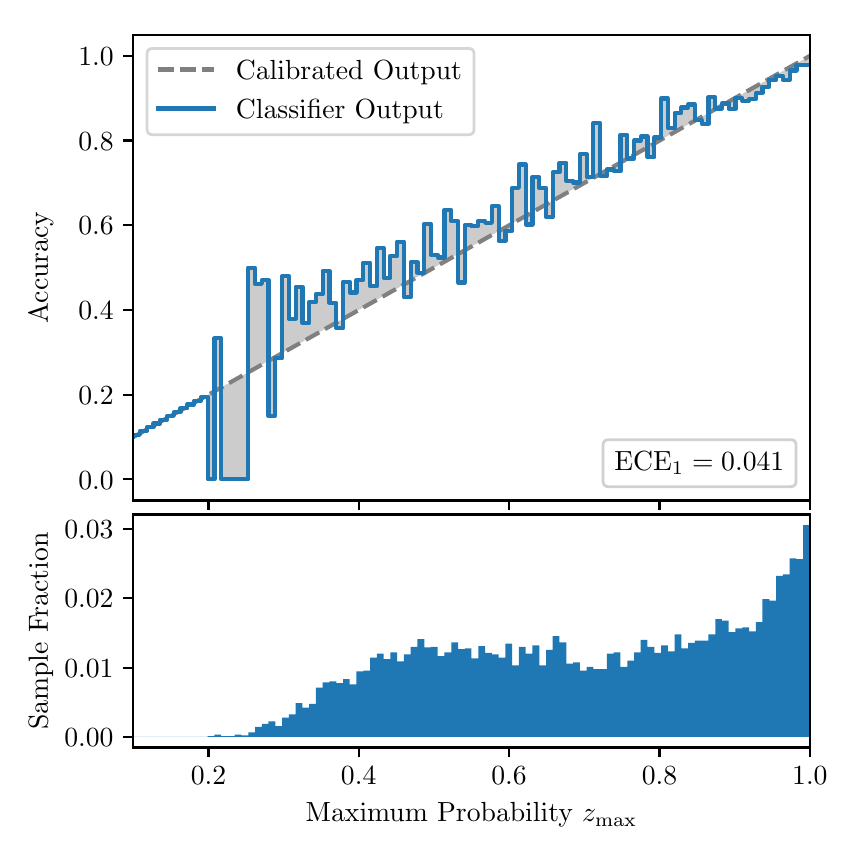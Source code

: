 \begingroup%
\makeatletter%
\begin{pgfpicture}%
\pgfpathrectangle{\pgfpointorigin}{\pgfqpoint{4.0in}{4.0in}}%
\pgfusepath{use as bounding box, clip}%
\begin{pgfscope}%
\pgfsetbuttcap%
\pgfsetmiterjoin%
\definecolor{currentfill}{rgb}{1.0,1.0,1.0}%
\pgfsetfillcolor{currentfill}%
\pgfsetlinewidth{0.0pt}%
\definecolor{currentstroke}{rgb}{1.0,1.0,1.0}%
\pgfsetstrokecolor{currentstroke}%
\pgfsetdash{}{0pt}%
\pgfpathmoveto{\pgfqpoint{0.0in}{0.0in}}%
\pgfpathlineto{\pgfqpoint{4.0in}{0.0in}}%
\pgfpathlineto{\pgfqpoint{4.0in}{4.0in}}%
\pgfpathlineto{\pgfqpoint{0.0in}{4.0in}}%
\pgfpathclose%
\pgfusepath{fill}%
\end{pgfscope}%
\begin{pgfscope}%
\pgfsetbuttcap%
\pgfsetmiterjoin%
\definecolor{currentfill}{rgb}{1.0,1.0,1.0}%
\pgfsetfillcolor{currentfill}%
\pgfsetlinewidth{0.0pt}%
\definecolor{currentstroke}{rgb}{0.0,0.0,0.0}%
\pgfsetstrokecolor{currentstroke}%
\pgfsetstrokeopacity{0.0}%
\pgfsetdash{}{0pt}%
\pgfpathmoveto{\pgfqpoint{0.528in}{1.636in}}%
\pgfpathlineto{\pgfqpoint{3.911in}{1.636in}}%
\pgfpathlineto{\pgfqpoint{3.911in}{3.965in}}%
\pgfpathlineto{\pgfqpoint{0.528in}{3.965in}}%
\pgfpathclose%
\pgfusepath{fill}%
\end{pgfscope}%
\begin{pgfscope}%
\pgfpathrectangle{\pgfqpoint{0.528in}{1.636in}}{\pgfqpoint{3.384in}{2.329in}}%
\pgfusepath{clip}%
\pgfsetbuttcap%
\pgfsetroundjoin%
\definecolor{currentfill}{rgb}{0.0,0.0,0.0}%
\pgfsetfillcolor{currentfill}%
\pgfsetfillopacity{0.2}%
\pgfsetlinewidth{0.0pt}%
\definecolor{currentstroke}{rgb}{0.0,0.0,0.0}%
\pgfsetstrokecolor{currentstroke}%
\pgfsetdash{}{0pt}%
\pgfpathmoveto{\pgfqpoint{0.531in}{1.964in}}%
\pgfpathlineto{\pgfqpoint{0.531in}{1.955in}}%
\pgfpathlineto{\pgfqpoint{0.534in}{1.957in}}%
\pgfpathlineto{\pgfqpoint{0.538in}{1.959in}}%
\pgfpathlineto{\pgfqpoint{0.541in}{1.961in}}%
\pgfpathlineto{\pgfqpoint{0.545in}{1.963in}}%
\pgfpathlineto{\pgfqpoint{0.548in}{1.965in}}%
\pgfpathlineto{\pgfqpoint{0.551in}{1.967in}}%
\pgfpathlineto{\pgfqpoint{0.555in}{1.969in}}%
\pgfpathlineto{\pgfqpoint{0.558in}{1.97in}}%
\pgfpathlineto{\pgfqpoint{0.561in}{1.972in}}%
\pgfpathlineto{\pgfqpoint{0.565in}{1.974in}}%
\pgfpathlineto{\pgfqpoint{0.568in}{1.976in}}%
\pgfpathlineto{\pgfqpoint{0.572in}{1.978in}}%
\pgfpathlineto{\pgfqpoint{0.575in}{1.98in}}%
\pgfpathlineto{\pgfqpoint{0.578in}{1.982in}}%
\pgfpathlineto{\pgfqpoint{0.582in}{1.984in}}%
\pgfpathlineto{\pgfqpoint{0.585in}{1.986in}}%
\pgfpathlineto{\pgfqpoint{0.589in}{1.988in}}%
\pgfpathlineto{\pgfqpoint{0.592in}{1.99in}}%
\pgfpathlineto{\pgfqpoint{0.595in}{1.991in}}%
\pgfpathlineto{\pgfqpoint{0.599in}{1.993in}}%
\pgfpathlineto{\pgfqpoint{0.602in}{1.995in}}%
\pgfpathlineto{\pgfqpoint{0.606in}{1.997in}}%
\pgfpathlineto{\pgfqpoint{0.609in}{1.999in}}%
\pgfpathlineto{\pgfqpoint{0.612in}{2.001in}}%
\pgfpathlineto{\pgfqpoint{0.616in}{2.003in}}%
\pgfpathlineto{\pgfqpoint{0.619in}{2.005in}}%
\pgfpathlineto{\pgfqpoint{0.622in}{2.007in}}%
\pgfpathlineto{\pgfqpoint{0.626in}{2.009in}}%
\pgfpathlineto{\pgfqpoint{0.629in}{2.011in}}%
\pgfpathlineto{\pgfqpoint{0.633in}{2.012in}}%
\pgfpathlineto{\pgfqpoint{0.636in}{2.014in}}%
\pgfpathlineto{\pgfqpoint{0.639in}{2.016in}}%
\pgfpathlineto{\pgfqpoint{0.643in}{2.018in}}%
\pgfpathlineto{\pgfqpoint{0.646in}{2.02in}}%
\pgfpathlineto{\pgfqpoint{0.65in}{2.022in}}%
\pgfpathlineto{\pgfqpoint{0.653in}{2.024in}}%
\pgfpathlineto{\pgfqpoint{0.656in}{2.026in}}%
\pgfpathlineto{\pgfqpoint{0.66in}{2.028in}}%
\pgfpathlineto{\pgfqpoint{0.663in}{2.03in}}%
\pgfpathlineto{\pgfqpoint{0.666in}{2.032in}}%
\pgfpathlineto{\pgfqpoint{0.67in}{2.033in}}%
\pgfpathlineto{\pgfqpoint{0.673in}{2.035in}}%
\pgfpathlineto{\pgfqpoint{0.677in}{2.037in}}%
\pgfpathlineto{\pgfqpoint{0.68in}{2.039in}}%
\pgfpathlineto{\pgfqpoint{0.683in}{2.041in}}%
\pgfpathlineto{\pgfqpoint{0.687in}{2.043in}}%
\pgfpathlineto{\pgfqpoint{0.69in}{2.045in}}%
\pgfpathlineto{\pgfqpoint{0.694in}{2.047in}}%
\pgfpathlineto{\pgfqpoint{0.697in}{2.049in}}%
\pgfpathlineto{\pgfqpoint{0.7in}{2.051in}}%
\pgfpathlineto{\pgfqpoint{0.704in}{2.052in}}%
\pgfpathlineto{\pgfqpoint{0.707in}{2.054in}}%
\pgfpathlineto{\pgfqpoint{0.711in}{2.056in}}%
\pgfpathlineto{\pgfqpoint{0.714in}{2.058in}}%
\pgfpathlineto{\pgfqpoint{0.717in}{2.06in}}%
\pgfpathlineto{\pgfqpoint{0.721in}{2.062in}}%
\pgfpathlineto{\pgfqpoint{0.724in}{2.064in}}%
\pgfpathlineto{\pgfqpoint{0.727in}{2.066in}}%
\pgfpathlineto{\pgfqpoint{0.731in}{2.068in}}%
\pgfpathlineto{\pgfqpoint{0.734in}{2.07in}}%
\pgfpathlineto{\pgfqpoint{0.738in}{2.072in}}%
\pgfpathlineto{\pgfqpoint{0.741in}{2.073in}}%
\pgfpathlineto{\pgfqpoint{0.744in}{2.075in}}%
\pgfpathlineto{\pgfqpoint{0.748in}{2.077in}}%
\pgfpathlineto{\pgfqpoint{0.751in}{2.079in}}%
\pgfpathlineto{\pgfqpoint{0.755in}{2.081in}}%
\pgfpathlineto{\pgfqpoint{0.758in}{2.083in}}%
\pgfpathlineto{\pgfqpoint{0.761in}{2.085in}}%
\pgfpathlineto{\pgfqpoint{0.765in}{2.087in}}%
\pgfpathlineto{\pgfqpoint{0.768in}{2.089in}}%
\pgfpathlineto{\pgfqpoint{0.771in}{2.091in}}%
\pgfpathlineto{\pgfqpoint{0.775in}{2.093in}}%
\pgfpathlineto{\pgfqpoint{0.778in}{2.094in}}%
\pgfpathlineto{\pgfqpoint{0.782in}{2.096in}}%
\pgfpathlineto{\pgfqpoint{0.785in}{2.098in}}%
\pgfpathlineto{\pgfqpoint{0.788in}{2.1in}}%
\pgfpathlineto{\pgfqpoint{0.792in}{2.102in}}%
\pgfpathlineto{\pgfqpoint{0.795in}{2.104in}}%
\pgfpathlineto{\pgfqpoint{0.799in}{2.106in}}%
\pgfpathlineto{\pgfqpoint{0.802in}{2.108in}}%
\pgfpathlineto{\pgfqpoint{0.805in}{2.11in}}%
\pgfpathlineto{\pgfqpoint{0.809in}{2.112in}}%
\pgfpathlineto{\pgfqpoint{0.812in}{2.114in}}%
\pgfpathlineto{\pgfqpoint{0.816in}{2.115in}}%
\pgfpathlineto{\pgfqpoint{0.819in}{2.117in}}%
\pgfpathlineto{\pgfqpoint{0.822in}{2.119in}}%
\pgfpathlineto{\pgfqpoint{0.826in}{2.121in}}%
\pgfpathlineto{\pgfqpoint{0.829in}{2.123in}}%
\pgfpathlineto{\pgfqpoint{0.832in}{2.125in}}%
\pgfpathlineto{\pgfqpoint{0.836in}{2.127in}}%
\pgfpathlineto{\pgfqpoint{0.839in}{2.129in}}%
\pgfpathlineto{\pgfqpoint{0.843in}{2.131in}}%
\pgfpathlineto{\pgfqpoint{0.846in}{2.133in}}%
\pgfpathlineto{\pgfqpoint{0.849in}{2.135in}}%
\pgfpathlineto{\pgfqpoint{0.853in}{2.136in}}%
\pgfpathlineto{\pgfqpoint{0.856in}{2.138in}}%
\pgfpathlineto{\pgfqpoint{0.86in}{2.14in}}%
\pgfpathlineto{\pgfqpoint{0.863in}{2.142in}}%
\pgfpathlineto{\pgfqpoint{0.866in}{2.144in}}%
\pgfpathlineto{\pgfqpoint{0.87in}{2.146in}}%
\pgfpathlineto{\pgfqpoint{0.873in}{2.148in}}%
\pgfpathlineto{\pgfqpoint{0.876in}{2.15in}}%
\pgfpathlineto{\pgfqpoint{0.88in}{2.152in}}%
\pgfpathlineto{\pgfqpoint{0.883in}{2.154in}}%
\pgfpathlineto{\pgfqpoint{0.887in}{2.156in}}%
\pgfpathlineto{\pgfqpoint{0.89in}{2.157in}}%
\pgfpathlineto{\pgfqpoint{0.893in}{2.159in}}%
\pgfpathlineto{\pgfqpoint{0.897in}{2.161in}}%
\pgfpathlineto{\pgfqpoint{0.9in}{2.163in}}%
\pgfpathlineto{\pgfqpoint{0.904in}{2.165in}}%
\pgfpathlineto{\pgfqpoint{0.907in}{2.167in}}%
\pgfpathlineto{\pgfqpoint{0.91in}{2.169in}}%
\pgfpathlineto{\pgfqpoint{0.914in}{2.171in}}%
\pgfpathlineto{\pgfqpoint{0.917in}{2.173in}}%
\pgfpathlineto{\pgfqpoint{0.921in}{2.175in}}%
\pgfpathlineto{\pgfqpoint{0.924in}{2.176in}}%
\pgfpathlineto{\pgfqpoint{0.927in}{2.178in}}%
\pgfpathlineto{\pgfqpoint{0.931in}{2.18in}}%
\pgfpathlineto{\pgfqpoint{0.934in}{2.182in}}%
\pgfpathlineto{\pgfqpoint{0.937in}{2.184in}}%
\pgfpathlineto{\pgfqpoint{0.941in}{2.186in}}%
\pgfpathlineto{\pgfqpoint{0.944in}{2.188in}}%
\pgfpathlineto{\pgfqpoint{0.948in}{2.19in}}%
\pgfpathlineto{\pgfqpoint{0.951in}{2.192in}}%
\pgfpathlineto{\pgfqpoint{0.954in}{2.194in}}%
\pgfpathlineto{\pgfqpoint{0.958in}{2.196in}}%
\pgfpathlineto{\pgfqpoint{0.961in}{2.197in}}%
\pgfpathlineto{\pgfqpoint{0.965in}{2.199in}}%
\pgfpathlineto{\pgfqpoint{0.968in}{2.201in}}%
\pgfpathlineto{\pgfqpoint{0.971in}{2.203in}}%
\pgfpathlineto{\pgfqpoint{0.975in}{2.205in}}%
\pgfpathlineto{\pgfqpoint{0.978in}{2.207in}}%
\pgfpathlineto{\pgfqpoint{0.981in}{2.209in}}%
\pgfpathlineto{\pgfqpoint{0.985in}{2.211in}}%
\pgfpathlineto{\pgfqpoint{0.988in}{2.213in}}%
\pgfpathlineto{\pgfqpoint{0.992in}{2.215in}}%
\pgfpathlineto{\pgfqpoint{0.995in}{2.217in}}%
\pgfpathlineto{\pgfqpoint{0.998in}{2.218in}}%
\pgfpathlineto{\pgfqpoint{1.002in}{2.22in}}%
\pgfpathlineto{\pgfqpoint{1.005in}{2.222in}}%
\pgfpathlineto{\pgfqpoint{1.009in}{2.224in}}%
\pgfpathlineto{\pgfqpoint{1.012in}{2.226in}}%
\pgfpathlineto{\pgfqpoint{1.015in}{2.228in}}%
\pgfpathlineto{\pgfqpoint{1.019in}{2.23in}}%
\pgfpathlineto{\pgfqpoint{1.022in}{2.232in}}%
\pgfpathlineto{\pgfqpoint{1.026in}{2.234in}}%
\pgfpathlineto{\pgfqpoint{1.029in}{2.236in}}%
\pgfpathlineto{\pgfqpoint{1.032in}{2.238in}}%
\pgfpathlineto{\pgfqpoint{1.036in}{2.239in}}%
\pgfpathlineto{\pgfqpoint{1.039in}{2.241in}}%
\pgfpathlineto{\pgfqpoint{1.042in}{2.243in}}%
\pgfpathlineto{\pgfqpoint{1.046in}{2.245in}}%
\pgfpathlineto{\pgfqpoint{1.049in}{2.247in}}%
\pgfpathlineto{\pgfqpoint{1.053in}{2.249in}}%
\pgfpathlineto{\pgfqpoint{1.056in}{2.251in}}%
\pgfpathlineto{\pgfqpoint{1.059in}{2.253in}}%
\pgfpathlineto{\pgfqpoint{1.063in}{2.255in}}%
\pgfpathlineto{\pgfqpoint{1.066in}{2.257in}}%
\pgfpathlineto{\pgfqpoint{1.07in}{2.259in}}%
\pgfpathlineto{\pgfqpoint{1.073in}{2.26in}}%
\pgfpathlineto{\pgfqpoint{1.076in}{2.262in}}%
\pgfpathlineto{\pgfqpoint{1.08in}{2.264in}}%
\pgfpathlineto{\pgfqpoint{1.083in}{2.266in}}%
\pgfpathlineto{\pgfqpoint{1.086in}{2.268in}}%
\pgfpathlineto{\pgfqpoint{1.09in}{2.27in}}%
\pgfpathlineto{\pgfqpoint{1.093in}{2.272in}}%
\pgfpathlineto{\pgfqpoint{1.097in}{2.274in}}%
\pgfpathlineto{\pgfqpoint{1.1in}{2.276in}}%
\pgfpathlineto{\pgfqpoint{1.103in}{2.278in}}%
\pgfpathlineto{\pgfqpoint{1.107in}{2.28in}}%
\pgfpathlineto{\pgfqpoint{1.11in}{2.281in}}%
\pgfpathlineto{\pgfqpoint{1.114in}{2.283in}}%
\pgfpathlineto{\pgfqpoint{1.117in}{2.285in}}%
\pgfpathlineto{\pgfqpoint{1.12in}{2.287in}}%
\pgfpathlineto{\pgfqpoint{1.124in}{2.289in}}%
\pgfpathlineto{\pgfqpoint{1.127in}{2.291in}}%
\pgfpathlineto{\pgfqpoint{1.131in}{2.293in}}%
\pgfpathlineto{\pgfqpoint{1.134in}{2.295in}}%
\pgfpathlineto{\pgfqpoint{1.137in}{2.297in}}%
\pgfpathlineto{\pgfqpoint{1.141in}{2.299in}}%
\pgfpathlineto{\pgfqpoint{1.144in}{2.3in}}%
\pgfpathlineto{\pgfqpoint{1.147in}{2.302in}}%
\pgfpathlineto{\pgfqpoint{1.151in}{2.304in}}%
\pgfpathlineto{\pgfqpoint{1.154in}{2.306in}}%
\pgfpathlineto{\pgfqpoint{1.158in}{2.308in}}%
\pgfpathlineto{\pgfqpoint{1.161in}{2.31in}}%
\pgfpathlineto{\pgfqpoint{1.164in}{2.312in}}%
\pgfpathlineto{\pgfqpoint{1.168in}{2.314in}}%
\pgfpathlineto{\pgfqpoint{1.171in}{2.316in}}%
\pgfpathlineto{\pgfqpoint{1.175in}{2.318in}}%
\pgfpathlineto{\pgfqpoint{1.178in}{2.32in}}%
\pgfpathlineto{\pgfqpoint{1.181in}{2.321in}}%
\pgfpathlineto{\pgfqpoint{1.185in}{2.323in}}%
\pgfpathlineto{\pgfqpoint{1.188in}{2.325in}}%
\pgfpathlineto{\pgfqpoint{1.191in}{2.327in}}%
\pgfpathlineto{\pgfqpoint{1.195in}{2.329in}}%
\pgfpathlineto{\pgfqpoint{1.198in}{2.331in}}%
\pgfpathlineto{\pgfqpoint{1.202in}{2.333in}}%
\pgfpathlineto{\pgfqpoint{1.205in}{2.335in}}%
\pgfpathlineto{\pgfqpoint{1.208in}{2.337in}}%
\pgfpathlineto{\pgfqpoint{1.212in}{2.339in}}%
\pgfpathlineto{\pgfqpoint{1.215in}{2.341in}}%
\pgfpathlineto{\pgfqpoint{1.219in}{2.342in}}%
\pgfpathlineto{\pgfqpoint{1.222in}{2.344in}}%
\pgfpathlineto{\pgfqpoint{1.225in}{2.346in}}%
\pgfpathlineto{\pgfqpoint{1.229in}{2.348in}}%
\pgfpathlineto{\pgfqpoint{1.232in}{2.35in}}%
\pgfpathlineto{\pgfqpoint{1.236in}{2.352in}}%
\pgfpathlineto{\pgfqpoint{1.239in}{2.354in}}%
\pgfpathlineto{\pgfqpoint{1.242in}{2.356in}}%
\pgfpathlineto{\pgfqpoint{1.246in}{2.358in}}%
\pgfpathlineto{\pgfqpoint{1.249in}{2.36in}}%
\pgfpathlineto{\pgfqpoint{1.252in}{2.362in}}%
\pgfpathlineto{\pgfqpoint{1.256in}{2.363in}}%
\pgfpathlineto{\pgfqpoint{1.259in}{2.365in}}%
\pgfpathlineto{\pgfqpoint{1.263in}{2.367in}}%
\pgfpathlineto{\pgfqpoint{1.266in}{2.369in}}%
\pgfpathlineto{\pgfqpoint{1.269in}{2.371in}}%
\pgfpathlineto{\pgfqpoint{1.273in}{2.373in}}%
\pgfpathlineto{\pgfqpoint{1.276in}{2.375in}}%
\pgfpathlineto{\pgfqpoint{1.28in}{2.377in}}%
\pgfpathlineto{\pgfqpoint{1.283in}{2.379in}}%
\pgfpathlineto{\pgfqpoint{1.286in}{2.381in}}%
\pgfpathlineto{\pgfqpoint{1.29in}{2.383in}}%
\pgfpathlineto{\pgfqpoint{1.293in}{2.384in}}%
\pgfpathlineto{\pgfqpoint{1.296in}{2.386in}}%
\pgfpathlineto{\pgfqpoint{1.3in}{2.388in}}%
\pgfpathlineto{\pgfqpoint{1.303in}{2.39in}}%
\pgfpathlineto{\pgfqpoint{1.307in}{2.392in}}%
\pgfpathlineto{\pgfqpoint{1.31in}{2.394in}}%
\pgfpathlineto{\pgfqpoint{1.313in}{2.396in}}%
\pgfpathlineto{\pgfqpoint{1.317in}{2.398in}}%
\pgfpathlineto{\pgfqpoint{1.32in}{2.4in}}%
\pgfpathlineto{\pgfqpoint{1.324in}{2.402in}}%
\pgfpathlineto{\pgfqpoint{1.327in}{2.404in}}%
\pgfpathlineto{\pgfqpoint{1.33in}{2.405in}}%
\pgfpathlineto{\pgfqpoint{1.334in}{2.407in}}%
\pgfpathlineto{\pgfqpoint{1.337in}{2.409in}}%
\pgfpathlineto{\pgfqpoint{1.34in}{2.411in}}%
\pgfpathlineto{\pgfqpoint{1.344in}{2.413in}}%
\pgfpathlineto{\pgfqpoint{1.347in}{2.415in}}%
\pgfpathlineto{\pgfqpoint{1.351in}{2.417in}}%
\pgfpathlineto{\pgfqpoint{1.354in}{2.419in}}%
\pgfpathlineto{\pgfqpoint{1.357in}{2.421in}}%
\pgfpathlineto{\pgfqpoint{1.361in}{2.423in}}%
\pgfpathlineto{\pgfqpoint{1.364in}{2.424in}}%
\pgfpathlineto{\pgfqpoint{1.368in}{2.426in}}%
\pgfpathlineto{\pgfqpoint{1.371in}{2.428in}}%
\pgfpathlineto{\pgfqpoint{1.374in}{2.43in}}%
\pgfpathlineto{\pgfqpoint{1.378in}{2.432in}}%
\pgfpathlineto{\pgfqpoint{1.381in}{2.434in}}%
\pgfpathlineto{\pgfqpoint{1.385in}{2.436in}}%
\pgfpathlineto{\pgfqpoint{1.388in}{2.438in}}%
\pgfpathlineto{\pgfqpoint{1.391in}{2.44in}}%
\pgfpathlineto{\pgfqpoint{1.395in}{2.442in}}%
\pgfpathlineto{\pgfqpoint{1.398in}{2.444in}}%
\pgfpathlineto{\pgfqpoint{1.401in}{2.445in}}%
\pgfpathlineto{\pgfqpoint{1.405in}{2.447in}}%
\pgfpathlineto{\pgfqpoint{1.408in}{2.449in}}%
\pgfpathlineto{\pgfqpoint{1.412in}{2.451in}}%
\pgfpathlineto{\pgfqpoint{1.415in}{2.453in}}%
\pgfpathlineto{\pgfqpoint{1.418in}{2.455in}}%
\pgfpathlineto{\pgfqpoint{1.422in}{2.457in}}%
\pgfpathlineto{\pgfqpoint{1.425in}{2.459in}}%
\pgfpathlineto{\pgfqpoint{1.429in}{2.461in}}%
\pgfpathlineto{\pgfqpoint{1.432in}{2.463in}}%
\pgfpathlineto{\pgfqpoint{1.435in}{2.465in}}%
\pgfpathlineto{\pgfqpoint{1.439in}{2.466in}}%
\pgfpathlineto{\pgfqpoint{1.442in}{2.468in}}%
\pgfpathlineto{\pgfqpoint{1.445in}{2.47in}}%
\pgfpathlineto{\pgfqpoint{1.449in}{2.472in}}%
\pgfpathlineto{\pgfqpoint{1.452in}{2.474in}}%
\pgfpathlineto{\pgfqpoint{1.456in}{2.476in}}%
\pgfpathlineto{\pgfqpoint{1.459in}{2.478in}}%
\pgfpathlineto{\pgfqpoint{1.462in}{2.48in}}%
\pgfpathlineto{\pgfqpoint{1.466in}{2.482in}}%
\pgfpathlineto{\pgfqpoint{1.469in}{2.484in}}%
\pgfpathlineto{\pgfqpoint{1.473in}{2.486in}}%
\pgfpathlineto{\pgfqpoint{1.476in}{2.487in}}%
\pgfpathlineto{\pgfqpoint{1.479in}{2.489in}}%
\pgfpathlineto{\pgfqpoint{1.483in}{2.491in}}%
\pgfpathlineto{\pgfqpoint{1.486in}{2.493in}}%
\pgfpathlineto{\pgfqpoint{1.49in}{2.495in}}%
\pgfpathlineto{\pgfqpoint{1.493in}{2.497in}}%
\pgfpathlineto{\pgfqpoint{1.496in}{2.499in}}%
\pgfpathlineto{\pgfqpoint{1.5in}{2.501in}}%
\pgfpathlineto{\pgfqpoint{1.503in}{2.503in}}%
\pgfpathlineto{\pgfqpoint{1.506in}{2.505in}}%
\pgfpathlineto{\pgfqpoint{1.51in}{2.507in}}%
\pgfpathlineto{\pgfqpoint{1.513in}{2.508in}}%
\pgfpathlineto{\pgfqpoint{1.517in}{2.51in}}%
\pgfpathlineto{\pgfqpoint{1.52in}{2.512in}}%
\pgfpathlineto{\pgfqpoint{1.523in}{2.514in}}%
\pgfpathlineto{\pgfqpoint{1.527in}{2.516in}}%
\pgfpathlineto{\pgfqpoint{1.53in}{2.518in}}%
\pgfpathlineto{\pgfqpoint{1.534in}{2.52in}}%
\pgfpathlineto{\pgfqpoint{1.537in}{2.522in}}%
\pgfpathlineto{\pgfqpoint{1.54in}{2.524in}}%
\pgfpathlineto{\pgfqpoint{1.544in}{2.526in}}%
\pgfpathlineto{\pgfqpoint{1.547in}{2.528in}}%
\pgfpathlineto{\pgfqpoint{1.55in}{2.529in}}%
\pgfpathlineto{\pgfqpoint{1.554in}{2.531in}}%
\pgfpathlineto{\pgfqpoint{1.557in}{2.533in}}%
\pgfpathlineto{\pgfqpoint{1.561in}{2.535in}}%
\pgfpathlineto{\pgfqpoint{1.564in}{2.537in}}%
\pgfpathlineto{\pgfqpoint{1.567in}{2.539in}}%
\pgfpathlineto{\pgfqpoint{1.571in}{2.541in}}%
\pgfpathlineto{\pgfqpoint{1.574in}{2.543in}}%
\pgfpathlineto{\pgfqpoint{1.578in}{2.545in}}%
\pgfpathlineto{\pgfqpoint{1.581in}{2.547in}}%
\pgfpathlineto{\pgfqpoint{1.584in}{2.549in}}%
\pgfpathlineto{\pgfqpoint{1.588in}{2.55in}}%
\pgfpathlineto{\pgfqpoint{1.591in}{2.552in}}%
\pgfpathlineto{\pgfqpoint{1.595in}{2.554in}}%
\pgfpathlineto{\pgfqpoint{1.598in}{2.556in}}%
\pgfpathlineto{\pgfqpoint{1.601in}{2.558in}}%
\pgfpathlineto{\pgfqpoint{1.605in}{2.56in}}%
\pgfpathlineto{\pgfqpoint{1.608in}{2.562in}}%
\pgfpathlineto{\pgfqpoint{1.611in}{2.564in}}%
\pgfpathlineto{\pgfqpoint{1.615in}{2.566in}}%
\pgfpathlineto{\pgfqpoint{1.618in}{2.568in}}%
\pgfpathlineto{\pgfqpoint{1.622in}{2.569in}}%
\pgfpathlineto{\pgfqpoint{1.625in}{2.571in}}%
\pgfpathlineto{\pgfqpoint{1.628in}{2.573in}}%
\pgfpathlineto{\pgfqpoint{1.632in}{2.575in}}%
\pgfpathlineto{\pgfqpoint{1.635in}{2.577in}}%
\pgfpathlineto{\pgfqpoint{1.639in}{2.579in}}%
\pgfpathlineto{\pgfqpoint{1.642in}{2.581in}}%
\pgfpathlineto{\pgfqpoint{1.645in}{2.583in}}%
\pgfpathlineto{\pgfqpoint{1.649in}{2.585in}}%
\pgfpathlineto{\pgfqpoint{1.652in}{2.587in}}%
\pgfpathlineto{\pgfqpoint{1.655in}{2.589in}}%
\pgfpathlineto{\pgfqpoint{1.659in}{2.59in}}%
\pgfpathlineto{\pgfqpoint{1.662in}{2.592in}}%
\pgfpathlineto{\pgfqpoint{1.666in}{2.594in}}%
\pgfpathlineto{\pgfqpoint{1.669in}{2.596in}}%
\pgfpathlineto{\pgfqpoint{1.672in}{2.598in}}%
\pgfpathlineto{\pgfqpoint{1.676in}{2.6in}}%
\pgfpathlineto{\pgfqpoint{1.679in}{2.602in}}%
\pgfpathlineto{\pgfqpoint{1.683in}{2.604in}}%
\pgfpathlineto{\pgfqpoint{1.686in}{2.606in}}%
\pgfpathlineto{\pgfqpoint{1.689in}{2.608in}}%
\pgfpathlineto{\pgfqpoint{1.693in}{2.61in}}%
\pgfpathlineto{\pgfqpoint{1.696in}{2.611in}}%
\pgfpathlineto{\pgfqpoint{1.7in}{2.613in}}%
\pgfpathlineto{\pgfqpoint{1.703in}{2.615in}}%
\pgfpathlineto{\pgfqpoint{1.706in}{2.617in}}%
\pgfpathlineto{\pgfqpoint{1.71in}{2.619in}}%
\pgfpathlineto{\pgfqpoint{1.713in}{2.621in}}%
\pgfpathlineto{\pgfqpoint{1.716in}{2.623in}}%
\pgfpathlineto{\pgfqpoint{1.72in}{2.625in}}%
\pgfpathlineto{\pgfqpoint{1.723in}{2.627in}}%
\pgfpathlineto{\pgfqpoint{1.727in}{2.629in}}%
\pgfpathlineto{\pgfqpoint{1.73in}{2.631in}}%
\pgfpathlineto{\pgfqpoint{1.733in}{2.632in}}%
\pgfpathlineto{\pgfqpoint{1.737in}{2.634in}}%
\pgfpathlineto{\pgfqpoint{1.74in}{2.636in}}%
\pgfpathlineto{\pgfqpoint{1.744in}{2.638in}}%
\pgfpathlineto{\pgfqpoint{1.747in}{2.64in}}%
\pgfpathlineto{\pgfqpoint{1.75in}{2.642in}}%
\pgfpathlineto{\pgfqpoint{1.754in}{2.644in}}%
\pgfpathlineto{\pgfqpoint{1.757in}{2.646in}}%
\pgfpathlineto{\pgfqpoint{1.76in}{2.648in}}%
\pgfpathlineto{\pgfqpoint{1.764in}{2.65in}}%
\pgfpathlineto{\pgfqpoint{1.767in}{2.652in}}%
\pgfpathlineto{\pgfqpoint{1.771in}{2.653in}}%
\pgfpathlineto{\pgfqpoint{1.774in}{2.655in}}%
\pgfpathlineto{\pgfqpoint{1.777in}{2.657in}}%
\pgfpathlineto{\pgfqpoint{1.781in}{2.659in}}%
\pgfpathlineto{\pgfqpoint{1.784in}{2.661in}}%
\pgfpathlineto{\pgfqpoint{1.788in}{2.663in}}%
\pgfpathlineto{\pgfqpoint{1.791in}{2.665in}}%
\pgfpathlineto{\pgfqpoint{1.794in}{2.667in}}%
\pgfpathlineto{\pgfqpoint{1.798in}{2.669in}}%
\pgfpathlineto{\pgfqpoint{1.801in}{2.671in}}%
\pgfpathlineto{\pgfqpoint{1.805in}{2.673in}}%
\pgfpathlineto{\pgfqpoint{1.808in}{2.674in}}%
\pgfpathlineto{\pgfqpoint{1.811in}{2.676in}}%
\pgfpathlineto{\pgfqpoint{1.815in}{2.678in}}%
\pgfpathlineto{\pgfqpoint{1.818in}{2.68in}}%
\pgfpathlineto{\pgfqpoint{1.821in}{2.682in}}%
\pgfpathlineto{\pgfqpoint{1.825in}{2.684in}}%
\pgfpathlineto{\pgfqpoint{1.828in}{2.686in}}%
\pgfpathlineto{\pgfqpoint{1.832in}{2.688in}}%
\pgfpathlineto{\pgfqpoint{1.835in}{2.69in}}%
\pgfpathlineto{\pgfqpoint{1.838in}{2.692in}}%
\pgfpathlineto{\pgfqpoint{1.842in}{2.693in}}%
\pgfpathlineto{\pgfqpoint{1.845in}{2.695in}}%
\pgfpathlineto{\pgfqpoint{1.849in}{2.697in}}%
\pgfpathlineto{\pgfqpoint{1.852in}{2.699in}}%
\pgfpathlineto{\pgfqpoint{1.855in}{2.701in}}%
\pgfpathlineto{\pgfqpoint{1.859in}{2.703in}}%
\pgfpathlineto{\pgfqpoint{1.862in}{2.705in}}%
\pgfpathlineto{\pgfqpoint{1.865in}{2.707in}}%
\pgfpathlineto{\pgfqpoint{1.869in}{2.709in}}%
\pgfpathlineto{\pgfqpoint{1.872in}{2.711in}}%
\pgfpathlineto{\pgfqpoint{1.876in}{2.713in}}%
\pgfpathlineto{\pgfqpoint{1.879in}{2.714in}}%
\pgfpathlineto{\pgfqpoint{1.882in}{2.716in}}%
\pgfpathlineto{\pgfqpoint{1.886in}{2.718in}}%
\pgfpathlineto{\pgfqpoint{1.889in}{2.72in}}%
\pgfpathlineto{\pgfqpoint{1.893in}{2.722in}}%
\pgfpathlineto{\pgfqpoint{1.896in}{2.724in}}%
\pgfpathlineto{\pgfqpoint{1.899in}{2.726in}}%
\pgfpathlineto{\pgfqpoint{1.903in}{2.728in}}%
\pgfpathlineto{\pgfqpoint{1.906in}{2.73in}}%
\pgfpathlineto{\pgfqpoint{1.91in}{2.732in}}%
\pgfpathlineto{\pgfqpoint{1.913in}{2.734in}}%
\pgfpathlineto{\pgfqpoint{1.916in}{2.735in}}%
\pgfpathlineto{\pgfqpoint{1.92in}{2.737in}}%
\pgfpathlineto{\pgfqpoint{1.923in}{2.739in}}%
\pgfpathlineto{\pgfqpoint{1.926in}{2.741in}}%
\pgfpathlineto{\pgfqpoint{1.93in}{2.743in}}%
\pgfpathlineto{\pgfqpoint{1.933in}{2.745in}}%
\pgfpathlineto{\pgfqpoint{1.937in}{2.747in}}%
\pgfpathlineto{\pgfqpoint{1.94in}{2.749in}}%
\pgfpathlineto{\pgfqpoint{1.943in}{2.751in}}%
\pgfpathlineto{\pgfqpoint{1.947in}{2.753in}}%
\pgfpathlineto{\pgfqpoint{1.95in}{2.755in}}%
\pgfpathlineto{\pgfqpoint{1.954in}{2.756in}}%
\pgfpathlineto{\pgfqpoint{1.957in}{2.758in}}%
\pgfpathlineto{\pgfqpoint{1.96in}{2.76in}}%
\pgfpathlineto{\pgfqpoint{1.964in}{2.762in}}%
\pgfpathlineto{\pgfqpoint{1.967in}{2.764in}}%
\pgfpathlineto{\pgfqpoint{1.97in}{2.766in}}%
\pgfpathlineto{\pgfqpoint{1.974in}{2.768in}}%
\pgfpathlineto{\pgfqpoint{1.977in}{2.77in}}%
\pgfpathlineto{\pgfqpoint{1.981in}{2.772in}}%
\pgfpathlineto{\pgfqpoint{1.984in}{2.774in}}%
\pgfpathlineto{\pgfqpoint{1.987in}{2.776in}}%
\pgfpathlineto{\pgfqpoint{1.991in}{2.777in}}%
\pgfpathlineto{\pgfqpoint{1.994in}{2.779in}}%
\pgfpathlineto{\pgfqpoint{1.998in}{2.781in}}%
\pgfpathlineto{\pgfqpoint{2.001in}{2.783in}}%
\pgfpathlineto{\pgfqpoint{2.004in}{2.785in}}%
\pgfpathlineto{\pgfqpoint{2.008in}{2.787in}}%
\pgfpathlineto{\pgfqpoint{2.011in}{2.789in}}%
\pgfpathlineto{\pgfqpoint{2.015in}{2.791in}}%
\pgfpathlineto{\pgfqpoint{2.018in}{2.793in}}%
\pgfpathlineto{\pgfqpoint{2.021in}{2.795in}}%
\pgfpathlineto{\pgfqpoint{2.025in}{2.797in}}%
\pgfpathlineto{\pgfqpoint{2.028in}{2.798in}}%
\pgfpathlineto{\pgfqpoint{2.031in}{2.8in}}%
\pgfpathlineto{\pgfqpoint{2.035in}{2.802in}}%
\pgfpathlineto{\pgfqpoint{2.038in}{2.804in}}%
\pgfpathlineto{\pgfqpoint{2.042in}{2.806in}}%
\pgfpathlineto{\pgfqpoint{2.045in}{2.808in}}%
\pgfpathlineto{\pgfqpoint{2.048in}{2.81in}}%
\pgfpathlineto{\pgfqpoint{2.052in}{2.812in}}%
\pgfpathlineto{\pgfqpoint{2.055in}{2.814in}}%
\pgfpathlineto{\pgfqpoint{2.059in}{2.816in}}%
\pgfpathlineto{\pgfqpoint{2.062in}{2.817in}}%
\pgfpathlineto{\pgfqpoint{2.065in}{2.819in}}%
\pgfpathlineto{\pgfqpoint{2.069in}{2.821in}}%
\pgfpathlineto{\pgfqpoint{2.072in}{2.823in}}%
\pgfpathlineto{\pgfqpoint{2.075in}{2.825in}}%
\pgfpathlineto{\pgfqpoint{2.079in}{2.827in}}%
\pgfpathlineto{\pgfqpoint{2.082in}{2.829in}}%
\pgfpathlineto{\pgfqpoint{2.086in}{2.831in}}%
\pgfpathlineto{\pgfqpoint{2.089in}{2.833in}}%
\pgfpathlineto{\pgfqpoint{2.092in}{2.835in}}%
\pgfpathlineto{\pgfqpoint{2.096in}{2.837in}}%
\pgfpathlineto{\pgfqpoint{2.099in}{2.838in}}%
\pgfpathlineto{\pgfqpoint{2.103in}{2.84in}}%
\pgfpathlineto{\pgfqpoint{2.106in}{2.842in}}%
\pgfpathlineto{\pgfqpoint{2.109in}{2.844in}}%
\pgfpathlineto{\pgfqpoint{2.113in}{2.846in}}%
\pgfpathlineto{\pgfqpoint{2.116in}{2.848in}}%
\pgfpathlineto{\pgfqpoint{2.12in}{2.85in}}%
\pgfpathlineto{\pgfqpoint{2.123in}{2.852in}}%
\pgfpathlineto{\pgfqpoint{2.126in}{2.854in}}%
\pgfpathlineto{\pgfqpoint{2.13in}{2.856in}}%
\pgfpathlineto{\pgfqpoint{2.133in}{2.858in}}%
\pgfpathlineto{\pgfqpoint{2.136in}{2.859in}}%
\pgfpathlineto{\pgfqpoint{2.14in}{2.861in}}%
\pgfpathlineto{\pgfqpoint{2.143in}{2.863in}}%
\pgfpathlineto{\pgfqpoint{2.147in}{2.865in}}%
\pgfpathlineto{\pgfqpoint{2.15in}{2.867in}}%
\pgfpathlineto{\pgfqpoint{2.153in}{2.869in}}%
\pgfpathlineto{\pgfqpoint{2.157in}{2.871in}}%
\pgfpathlineto{\pgfqpoint{2.16in}{2.873in}}%
\pgfpathlineto{\pgfqpoint{2.164in}{2.875in}}%
\pgfpathlineto{\pgfqpoint{2.167in}{2.877in}}%
\pgfpathlineto{\pgfqpoint{2.17in}{2.879in}}%
\pgfpathlineto{\pgfqpoint{2.174in}{2.88in}}%
\pgfpathlineto{\pgfqpoint{2.177in}{2.882in}}%
\pgfpathlineto{\pgfqpoint{2.18in}{2.884in}}%
\pgfpathlineto{\pgfqpoint{2.184in}{2.886in}}%
\pgfpathlineto{\pgfqpoint{2.187in}{2.888in}}%
\pgfpathlineto{\pgfqpoint{2.191in}{2.89in}}%
\pgfpathlineto{\pgfqpoint{2.194in}{2.892in}}%
\pgfpathlineto{\pgfqpoint{2.197in}{2.894in}}%
\pgfpathlineto{\pgfqpoint{2.201in}{2.896in}}%
\pgfpathlineto{\pgfqpoint{2.204in}{2.898in}}%
\pgfpathlineto{\pgfqpoint{2.208in}{2.9in}}%
\pgfpathlineto{\pgfqpoint{2.211in}{2.901in}}%
\pgfpathlineto{\pgfqpoint{2.214in}{2.903in}}%
\pgfpathlineto{\pgfqpoint{2.218in}{2.905in}}%
\pgfpathlineto{\pgfqpoint{2.221in}{2.907in}}%
\pgfpathlineto{\pgfqpoint{2.225in}{2.909in}}%
\pgfpathlineto{\pgfqpoint{2.228in}{2.911in}}%
\pgfpathlineto{\pgfqpoint{2.231in}{2.913in}}%
\pgfpathlineto{\pgfqpoint{2.235in}{2.915in}}%
\pgfpathlineto{\pgfqpoint{2.238in}{2.917in}}%
\pgfpathlineto{\pgfqpoint{2.241in}{2.919in}}%
\pgfpathlineto{\pgfqpoint{2.245in}{2.921in}}%
\pgfpathlineto{\pgfqpoint{2.248in}{2.922in}}%
\pgfpathlineto{\pgfqpoint{2.252in}{2.924in}}%
\pgfpathlineto{\pgfqpoint{2.255in}{2.926in}}%
\pgfpathlineto{\pgfqpoint{2.258in}{2.928in}}%
\pgfpathlineto{\pgfqpoint{2.262in}{2.93in}}%
\pgfpathlineto{\pgfqpoint{2.265in}{2.932in}}%
\pgfpathlineto{\pgfqpoint{2.269in}{2.934in}}%
\pgfpathlineto{\pgfqpoint{2.272in}{2.936in}}%
\pgfpathlineto{\pgfqpoint{2.275in}{2.938in}}%
\pgfpathlineto{\pgfqpoint{2.279in}{2.94in}}%
\pgfpathlineto{\pgfqpoint{2.282in}{2.941in}}%
\pgfpathlineto{\pgfqpoint{2.285in}{2.943in}}%
\pgfpathlineto{\pgfqpoint{2.289in}{2.945in}}%
\pgfpathlineto{\pgfqpoint{2.292in}{2.947in}}%
\pgfpathlineto{\pgfqpoint{2.296in}{2.949in}}%
\pgfpathlineto{\pgfqpoint{2.299in}{2.951in}}%
\pgfpathlineto{\pgfqpoint{2.302in}{2.953in}}%
\pgfpathlineto{\pgfqpoint{2.306in}{2.955in}}%
\pgfpathlineto{\pgfqpoint{2.309in}{2.957in}}%
\pgfpathlineto{\pgfqpoint{2.313in}{2.959in}}%
\pgfpathlineto{\pgfqpoint{2.316in}{2.961in}}%
\pgfpathlineto{\pgfqpoint{2.319in}{2.962in}}%
\pgfpathlineto{\pgfqpoint{2.323in}{2.964in}}%
\pgfpathlineto{\pgfqpoint{2.326in}{2.966in}}%
\pgfpathlineto{\pgfqpoint{2.33in}{2.968in}}%
\pgfpathlineto{\pgfqpoint{2.333in}{2.97in}}%
\pgfpathlineto{\pgfqpoint{2.336in}{2.972in}}%
\pgfpathlineto{\pgfqpoint{2.34in}{2.974in}}%
\pgfpathlineto{\pgfqpoint{2.343in}{2.976in}}%
\pgfpathlineto{\pgfqpoint{2.346in}{2.978in}}%
\pgfpathlineto{\pgfqpoint{2.35in}{2.98in}}%
\pgfpathlineto{\pgfqpoint{2.353in}{2.982in}}%
\pgfpathlineto{\pgfqpoint{2.357in}{2.983in}}%
\pgfpathlineto{\pgfqpoint{2.36in}{2.985in}}%
\pgfpathlineto{\pgfqpoint{2.363in}{2.987in}}%
\pgfpathlineto{\pgfqpoint{2.367in}{2.989in}}%
\pgfpathlineto{\pgfqpoint{2.37in}{2.991in}}%
\pgfpathlineto{\pgfqpoint{2.374in}{2.993in}}%
\pgfpathlineto{\pgfqpoint{2.377in}{2.995in}}%
\pgfpathlineto{\pgfqpoint{2.38in}{2.997in}}%
\pgfpathlineto{\pgfqpoint{2.384in}{2.999in}}%
\pgfpathlineto{\pgfqpoint{2.387in}{3.001in}}%
\pgfpathlineto{\pgfqpoint{2.39in}{3.003in}}%
\pgfpathlineto{\pgfqpoint{2.394in}{3.004in}}%
\pgfpathlineto{\pgfqpoint{2.397in}{3.006in}}%
\pgfpathlineto{\pgfqpoint{2.401in}{3.008in}}%
\pgfpathlineto{\pgfqpoint{2.404in}{3.01in}}%
\pgfpathlineto{\pgfqpoint{2.407in}{3.012in}}%
\pgfpathlineto{\pgfqpoint{2.411in}{3.014in}}%
\pgfpathlineto{\pgfqpoint{2.414in}{3.016in}}%
\pgfpathlineto{\pgfqpoint{2.418in}{3.018in}}%
\pgfpathlineto{\pgfqpoint{2.421in}{3.02in}}%
\pgfpathlineto{\pgfqpoint{2.424in}{3.022in}}%
\pgfpathlineto{\pgfqpoint{2.428in}{3.024in}}%
\pgfpathlineto{\pgfqpoint{2.431in}{3.025in}}%
\pgfpathlineto{\pgfqpoint{2.435in}{3.027in}}%
\pgfpathlineto{\pgfqpoint{2.438in}{3.029in}}%
\pgfpathlineto{\pgfqpoint{2.441in}{3.031in}}%
\pgfpathlineto{\pgfqpoint{2.445in}{3.033in}}%
\pgfpathlineto{\pgfqpoint{2.448in}{3.035in}}%
\pgfpathlineto{\pgfqpoint{2.451in}{3.037in}}%
\pgfpathlineto{\pgfqpoint{2.455in}{3.039in}}%
\pgfpathlineto{\pgfqpoint{2.458in}{3.041in}}%
\pgfpathlineto{\pgfqpoint{2.462in}{3.043in}}%
\pgfpathlineto{\pgfqpoint{2.465in}{3.045in}}%
\pgfpathlineto{\pgfqpoint{2.468in}{3.046in}}%
\pgfpathlineto{\pgfqpoint{2.472in}{3.048in}}%
\pgfpathlineto{\pgfqpoint{2.475in}{3.05in}}%
\pgfpathlineto{\pgfqpoint{2.479in}{3.052in}}%
\pgfpathlineto{\pgfqpoint{2.482in}{3.054in}}%
\pgfpathlineto{\pgfqpoint{2.485in}{3.056in}}%
\pgfpathlineto{\pgfqpoint{2.489in}{3.058in}}%
\pgfpathlineto{\pgfqpoint{2.492in}{3.06in}}%
\pgfpathlineto{\pgfqpoint{2.495in}{3.062in}}%
\pgfpathlineto{\pgfqpoint{2.499in}{3.064in}}%
\pgfpathlineto{\pgfqpoint{2.502in}{3.066in}}%
\pgfpathlineto{\pgfqpoint{2.506in}{3.067in}}%
\pgfpathlineto{\pgfqpoint{2.509in}{3.069in}}%
\pgfpathlineto{\pgfqpoint{2.512in}{3.071in}}%
\pgfpathlineto{\pgfqpoint{2.516in}{3.073in}}%
\pgfpathlineto{\pgfqpoint{2.519in}{3.075in}}%
\pgfpathlineto{\pgfqpoint{2.523in}{3.077in}}%
\pgfpathlineto{\pgfqpoint{2.526in}{3.079in}}%
\pgfpathlineto{\pgfqpoint{2.529in}{3.081in}}%
\pgfpathlineto{\pgfqpoint{2.533in}{3.083in}}%
\pgfpathlineto{\pgfqpoint{2.536in}{3.085in}}%
\pgfpathlineto{\pgfqpoint{2.54in}{3.086in}}%
\pgfpathlineto{\pgfqpoint{2.543in}{3.088in}}%
\pgfpathlineto{\pgfqpoint{2.546in}{3.09in}}%
\pgfpathlineto{\pgfqpoint{2.55in}{3.092in}}%
\pgfpathlineto{\pgfqpoint{2.553in}{3.094in}}%
\pgfpathlineto{\pgfqpoint{2.556in}{3.096in}}%
\pgfpathlineto{\pgfqpoint{2.56in}{3.098in}}%
\pgfpathlineto{\pgfqpoint{2.563in}{3.1in}}%
\pgfpathlineto{\pgfqpoint{2.567in}{3.102in}}%
\pgfpathlineto{\pgfqpoint{2.57in}{3.104in}}%
\pgfpathlineto{\pgfqpoint{2.573in}{3.106in}}%
\pgfpathlineto{\pgfqpoint{2.577in}{3.107in}}%
\pgfpathlineto{\pgfqpoint{2.58in}{3.109in}}%
\pgfpathlineto{\pgfqpoint{2.584in}{3.111in}}%
\pgfpathlineto{\pgfqpoint{2.587in}{3.113in}}%
\pgfpathlineto{\pgfqpoint{2.59in}{3.115in}}%
\pgfpathlineto{\pgfqpoint{2.594in}{3.117in}}%
\pgfpathlineto{\pgfqpoint{2.597in}{3.119in}}%
\pgfpathlineto{\pgfqpoint{2.6in}{3.121in}}%
\pgfpathlineto{\pgfqpoint{2.604in}{3.123in}}%
\pgfpathlineto{\pgfqpoint{2.607in}{3.125in}}%
\pgfpathlineto{\pgfqpoint{2.611in}{3.127in}}%
\pgfpathlineto{\pgfqpoint{2.614in}{3.128in}}%
\pgfpathlineto{\pgfqpoint{2.617in}{3.13in}}%
\pgfpathlineto{\pgfqpoint{2.621in}{3.132in}}%
\pgfpathlineto{\pgfqpoint{2.624in}{3.134in}}%
\pgfpathlineto{\pgfqpoint{2.628in}{3.136in}}%
\pgfpathlineto{\pgfqpoint{2.631in}{3.138in}}%
\pgfpathlineto{\pgfqpoint{2.634in}{3.14in}}%
\pgfpathlineto{\pgfqpoint{2.638in}{3.142in}}%
\pgfpathlineto{\pgfqpoint{2.641in}{3.144in}}%
\pgfpathlineto{\pgfqpoint{2.645in}{3.146in}}%
\pgfpathlineto{\pgfqpoint{2.648in}{3.148in}}%
\pgfpathlineto{\pgfqpoint{2.651in}{3.149in}}%
\pgfpathlineto{\pgfqpoint{2.655in}{3.151in}}%
\pgfpathlineto{\pgfqpoint{2.658in}{3.153in}}%
\pgfpathlineto{\pgfqpoint{2.661in}{3.155in}}%
\pgfpathlineto{\pgfqpoint{2.665in}{3.157in}}%
\pgfpathlineto{\pgfqpoint{2.668in}{3.159in}}%
\pgfpathlineto{\pgfqpoint{2.672in}{3.161in}}%
\pgfpathlineto{\pgfqpoint{2.675in}{3.163in}}%
\pgfpathlineto{\pgfqpoint{2.678in}{3.165in}}%
\pgfpathlineto{\pgfqpoint{2.682in}{3.167in}}%
\pgfpathlineto{\pgfqpoint{2.685in}{3.169in}}%
\pgfpathlineto{\pgfqpoint{2.689in}{3.17in}}%
\pgfpathlineto{\pgfqpoint{2.692in}{3.172in}}%
\pgfpathlineto{\pgfqpoint{2.695in}{3.174in}}%
\pgfpathlineto{\pgfqpoint{2.699in}{3.176in}}%
\pgfpathlineto{\pgfqpoint{2.702in}{3.178in}}%
\pgfpathlineto{\pgfqpoint{2.705in}{3.18in}}%
\pgfpathlineto{\pgfqpoint{2.709in}{3.182in}}%
\pgfpathlineto{\pgfqpoint{2.712in}{3.184in}}%
\pgfpathlineto{\pgfqpoint{2.716in}{3.186in}}%
\pgfpathlineto{\pgfqpoint{2.719in}{3.188in}}%
\pgfpathlineto{\pgfqpoint{2.722in}{3.19in}}%
\pgfpathlineto{\pgfqpoint{2.726in}{3.191in}}%
\pgfpathlineto{\pgfqpoint{2.729in}{3.193in}}%
\pgfpathlineto{\pgfqpoint{2.733in}{3.195in}}%
\pgfpathlineto{\pgfqpoint{2.736in}{3.197in}}%
\pgfpathlineto{\pgfqpoint{2.739in}{3.199in}}%
\pgfpathlineto{\pgfqpoint{2.743in}{3.201in}}%
\pgfpathlineto{\pgfqpoint{2.746in}{3.203in}}%
\pgfpathlineto{\pgfqpoint{2.75in}{3.205in}}%
\pgfpathlineto{\pgfqpoint{2.753in}{3.207in}}%
\pgfpathlineto{\pgfqpoint{2.756in}{3.209in}}%
\pgfpathlineto{\pgfqpoint{2.76in}{3.21in}}%
\pgfpathlineto{\pgfqpoint{2.763in}{3.212in}}%
\pgfpathlineto{\pgfqpoint{2.766in}{3.214in}}%
\pgfpathlineto{\pgfqpoint{2.77in}{3.216in}}%
\pgfpathlineto{\pgfqpoint{2.773in}{3.218in}}%
\pgfpathlineto{\pgfqpoint{2.777in}{3.22in}}%
\pgfpathlineto{\pgfqpoint{2.78in}{3.222in}}%
\pgfpathlineto{\pgfqpoint{2.783in}{3.224in}}%
\pgfpathlineto{\pgfqpoint{2.787in}{3.226in}}%
\pgfpathlineto{\pgfqpoint{2.79in}{3.228in}}%
\pgfpathlineto{\pgfqpoint{2.794in}{3.23in}}%
\pgfpathlineto{\pgfqpoint{2.797in}{3.231in}}%
\pgfpathlineto{\pgfqpoint{2.8in}{3.233in}}%
\pgfpathlineto{\pgfqpoint{2.804in}{3.235in}}%
\pgfpathlineto{\pgfqpoint{2.807in}{3.237in}}%
\pgfpathlineto{\pgfqpoint{2.81in}{3.239in}}%
\pgfpathlineto{\pgfqpoint{2.814in}{3.241in}}%
\pgfpathlineto{\pgfqpoint{2.817in}{3.243in}}%
\pgfpathlineto{\pgfqpoint{2.821in}{3.245in}}%
\pgfpathlineto{\pgfqpoint{2.824in}{3.247in}}%
\pgfpathlineto{\pgfqpoint{2.827in}{3.249in}}%
\pgfpathlineto{\pgfqpoint{2.831in}{3.251in}}%
\pgfpathlineto{\pgfqpoint{2.834in}{3.252in}}%
\pgfpathlineto{\pgfqpoint{2.838in}{3.254in}}%
\pgfpathlineto{\pgfqpoint{2.841in}{3.256in}}%
\pgfpathlineto{\pgfqpoint{2.844in}{3.258in}}%
\pgfpathlineto{\pgfqpoint{2.848in}{3.26in}}%
\pgfpathlineto{\pgfqpoint{2.851in}{3.262in}}%
\pgfpathlineto{\pgfqpoint{2.855in}{3.264in}}%
\pgfpathlineto{\pgfqpoint{2.858in}{3.266in}}%
\pgfpathlineto{\pgfqpoint{2.861in}{3.268in}}%
\pgfpathlineto{\pgfqpoint{2.865in}{3.27in}}%
\pgfpathlineto{\pgfqpoint{2.868in}{3.272in}}%
\pgfpathlineto{\pgfqpoint{2.871in}{3.273in}}%
\pgfpathlineto{\pgfqpoint{2.875in}{3.275in}}%
\pgfpathlineto{\pgfqpoint{2.878in}{3.277in}}%
\pgfpathlineto{\pgfqpoint{2.882in}{3.279in}}%
\pgfpathlineto{\pgfqpoint{2.885in}{3.281in}}%
\pgfpathlineto{\pgfqpoint{2.888in}{3.283in}}%
\pgfpathlineto{\pgfqpoint{2.892in}{3.285in}}%
\pgfpathlineto{\pgfqpoint{2.895in}{3.287in}}%
\pgfpathlineto{\pgfqpoint{2.899in}{3.289in}}%
\pgfpathlineto{\pgfqpoint{2.902in}{3.291in}}%
\pgfpathlineto{\pgfqpoint{2.905in}{3.293in}}%
\pgfpathlineto{\pgfqpoint{2.909in}{3.294in}}%
\pgfpathlineto{\pgfqpoint{2.912in}{3.296in}}%
\pgfpathlineto{\pgfqpoint{2.915in}{3.298in}}%
\pgfpathlineto{\pgfqpoint{2.919in}{3.3in}}%
\pgfpathlineto{\pgfqpoint{2.922in}{3.302in}}%
\pgfpathlineto{\pgfqpoint{2.926in}{3.304in}}%
\pgfpathlineto{\pgfqpoint{2.929in}{3.306in}}%
\pgfpathlineto{\pgfqpoint{2.932in}{3.308in}}%
\pgfpathlineto{\pgfqpoint{2.936in}{3.31in}}%
\pgfpathlineto{\pgfqpoint{2.939in}{3.312in}}%
\pgfpathlineto{\pgfqpoint{2.943in}{3.314in}}%
\pgfpathlineto{\pgfqpoint{2.946in}{3.315in}}%
\pgfpathlineto{\pgfqpoint{2.949in}{3.317in}}%
\pgfpathlineto{\pgfqpoint{2.953in}{3.319in}}%
\pgfpathlineto{\pgfqpoint{2.956in}{3.321in}}%
\pgfpathlineto{\pgfqpoint{2.96in}{3.323in}}%
\pgfpathlineto{\pgfqpoint{2.963in}{3.325in}}%
\pgfpathlineto{\pgfqpoint{2.966in}{3.327in}}%
\pgfpathlineto{\pgfqpoint{2.97in}{3.329in}}%
\pgfpathlineto{\pgfqpoint{2.973in}{3.331in}}%
\pgfpathlineto{\pgfqpoint{2.976in}{3.333in}}%
\pgfpathlineto{\pgfqpoint{2.98in}{3.334in}}%
\pgfpathlineto{\pgfqpoint{2.983in}{3.336in}}%
\pgfpathlineto{\pgfqpoint{2.987in}{3.338in}}%
\pgfpathlineto{\pgfqpoint{2.99in}{3.34in}}%
\pgfpathlineto{\pgfqpoint{2.993in}{3.342in}}%
\pgfpathlineto{\pgfqpoint{2.997in}{3.344in}}%
\pgfpathlineto{\pgfqpoint{3.0in}{3.346in}}%
\pgfpathlineto{\pgfqpoint{3.004in}{3.348in}}%
\pgfpathlineto{\pgfqpoint{3.007in}{3.35in}}%
\pgfpathlineto{\pgfqpoint{3.01in}{3.352in}}%
\pgfpathlineto{\pgfqpoint{3.014in}{3.354in}}%
\pgfpathlineto{\pgfqpoint{3.017in}{3.355in}}%
\pgfpathlineto{\pgfqpoint{3.02in}{3.357in}}%
\pgfpathlineto{\pgfqpoint{3.024in}{3.359in}}%
\pgfpathlineto{\pgfqpoint{3.027in}{3.361in}}%
\pgfpathlineto{\pgfqpoint{3.031in}{3.363in}}%
\pgfpathlineto{\pgfqpoint{3.034in}{3.365in}}%
\pgfpathlineto{\pgfqpoint{3.037in}{3.367in}}%
\pgfpathlineto{\pgfqpoint{3.041in}{3.369in}}%
\pgfpathlineto{\pgfqpoint{3.044in}{3.371in}}%
\pgfpathlineto{\pgfqpoint{3.048in}{3.373in}}%
\pgfpathlineto{\pgfqpoint{3.051in}{3.375in}}%
\pgfpathlineto{\pgfqpoint{3.054in}{3.376in}}%
\pgfpathlineto{\pgfqpoint{3.058in}{3.378in}}%
\pgfpathlineto{\pgfqpoint{3.061in}{3.38in}}%
\pgfpathlineto{\pgfqpoint{3.065in}{3.382in}}%
\pgfpathlineto{\pgfqpoint{3.068in}{3.384in}}%
\pgfpathlineto{\pgfqpoint{3.071in}{3.386in}}%
\pgfpathlineto{\pgfqpoint{3.075in}{3.388in}}%
\pgfpathlineto{\pgfqpoint{3.078in}{3.39in}}%
\pgfpathlineto{\pgfqpoint{3.081in}{3.392in}}%
\pgfpathlineto{\pgfqpoint{3.085in}{3.394in}}%
\pgfpathlineto{\pgfqpoint{3.088in}{3.396in}}%
\pgfpathlineto{\pgfqpoint{3.092in}{3.397in}}%
\pgfpathlineto{\pgfqpoint{3.095in}{3.399in}}%
\pgfpathlineto{\pgfqpoint{3.098in}{3.401in}}%
\pgfpathlineto{\pgfqpoint{3.102in}{3.403in}}%
\pgfpathlineto{\pgfqpoint{3.105in}{3.405in}}%
\pgfpathlineto{\pgfqpoint{3.109in}{3.407in}}%
\pgfpathlineto{\pgfqpoint{3.112in}{3.409in}}%
\pgfpathlineto{\pgfqpoint{3.115in}{3.411in}}%
\pgfpathlineto{\pgfqpoint{3.119in}{3.413in}}%
\pgfpathlineto{\pgfqpoint{3.122in}{3.415in}}%
\pgfpathlineto{\pgfqpoint{3.125in}{3.417in}}%
\pgfpathlineto{\pgfqpoint{3.129in}{3.418in}}%
\pgfpathlineto{\pgfqpoint{3.132in}{3.42in}}%
\pgfpathlineto{\pgfqpoint{3.136in}{3.422in}}%
\pgfpathlineto{\pgfqpoint{3.139in}{3.424in}}%
\pgfpathlineto{\pgfqpoint{3.142in}{3.426in}}%
\pgfpathlineto{\pgfqpoint{3.146in}{3.428in}}%
\pgfpathlineto{\pgfqpoint{3.149in}{3.43in}}%
\pgfpathlineto{\pgfqpoint{3.153in}{3.432in}}%
\pgfpathlineto{\pgfqpoint{3.156in}{3.434in}}%
\pgfpathlineto{\pgfqpoint{3.159in}{3.436in}}%
\pgfpathlineto{\pgfqpoint{3.163in}{3.438in}}%
\pgfpathlineto{\pgfqpoint{3.166in}{3.439in}}%
\pgfpathlineto{\pgfqpoint{3.17in}{3.441in}}%
\pgfpathlineto{\pgfqpoint{3.173in}{3.443in}}%
\pgfpathlineto{\pgfqpoint{3.176in}{3.445in}}%
\pgfpathlineto{\pgfqpoint{3.18in}{3.447in}}%
\pgfpathlineto{\pgfqpoint{3.183in}{3.449in}}%
\pgfpathlineto{\pgfqpoint{3.186in}{3.451in}}%
\pgfpathlineto{\pgfqpoint{3.19in}{3.453in}}%
\pgfpathlineto{\pgfqpoint{3.193in}{3.455in}}%
\pgfpathlineto{\pgfqpoint{3.197in}{3.457in}}%
\pgfpathlineto{\pgfqpoint{3.2in}{3.458in}}%
\pgfpathlineto{\pgfqpoint{3.203in}{3.46in}}%
\pgfpathlineto{\pgfqpoint{3.207in}{3.462in}}%
\pgfpathlineto{\pgfqpoint{3.21in}{3.464in}}%
\pgfpathlineto{\pgfqpoint{3.214in}{3.466in}}%
\pgfpathlineto{\pgfqpoint{3.217in}{3.468in}}%
\pgfpathlineto{\pgfqpoint{3.22in}{3.47in}}%
\pgfpathlineto{\pgfqpoint{3.224in}{3.472in}}%
\pgfpathlineto{\pgfqpoint{3.227in}{3.474in}}%
\pgfpathlineto{\pgfqpoint{3.23in}{3.476in}}%
\pgfpathlineto{\pgfqpoint{3.234in}{3.478in}}%
\pgfpathlineto{\pgfqpoint{3.237in}{3.479in}}%
\pgfpathlineto{\pgfqpoint{3.241in}{3.481in}}%
\pgfpathlineto{\pgfqpoint{3.244in}{3.483in}}%
\pgfpathlineto{\pgfqpoint{3.247in}{3.485in}}%
\pgfpathlineto{\pgfqpoint{3.251in}{3.487in}}%
\pgfpathlineto{\pgfqpoint{3.254in}{3.489in}}%
\pgfpathlineto{\pgfqpoint{3.258in}{3.491in}}%
\pgfpathlineto{\pgfqpoint{3.261in}{3.493in}}%
\pgfpathlineto{\pgfqpoint{3.264in}{3.495in}}%
\pgfpathlineto{\pgfqpoint{3.268in}{3.497in}}%
\pgfpathlineto{\pgfqpoint{3.271in}{3.499in}}%
\pgfpathlineto{\pgfqpoint{3.275in}{3.5in}}%
\pgfpathlineto{\pgfqpoint{3.278in}{3.502in}}%
\pgfpathlineto{\pgfqpoint{3.281in}{3.504in}}%
\pgfpathlineto{\pgfqpoint{3.285in}{3.506in}}%
\pgfpathlineto{\pgfqpoint{3.288in}{3.508in}}%
\pgfpathlineto{\pgfqpoint{3.291in}{3.51in}}%
\pgfpathlineto{\pgfqpoint{3.295in}{3.512in}}%
\pgfpathlineto{\pgfqpoint{3.298in}{3.514in}}%
\pgfpathlineto{\pgfqpoint{3.302in}{3.516in}}%
\pgfpathlineto{\pgfqpoint{3.305in}{3.518in}}%
\pgfpathlineto{\pgfqpoint{3.308in}{3.52in}}%
\pgfpathlineto{\pgfqpoint{3.312in}{3.521in}}%
\pgfpathlineto{\pgfqpoint{3.315in}{3.523in}}%
\pgfpathlineto{\pgfqpoint{3.319in}{3.525in}}%
\pgfpathlineto{\pgfqpoint{3.322in}{3.527in}}%
\pgfpathlineto{\pgfqpoint{3.325in}{3.529in}}%
\pgfpathlineto{\pgfqpoint{3.329in}{3.531in}}%
\pgfpathlineto{\pgfqpoint{3.332in}{3.533in}}%
\pgfpathlineto{\pgfqpoint{3.335in}{3.535in}}%
\pgfpathlineto{\pgfqpoint{3.339in}{3.537in}}%
\pgfpathlineto{\pgfqpoint{3.342in}{3.539in}}%
\pgfpathlineto{\pgfqpoint{3.346in}{3.541in}}%
\pgfpathlineto{\pgfqpoint{3.349in}{3.542in}}%
\pgfpathlineto{\pgfqpoint{3.352in}{3.544in}}%
\pgfpathlineto{\pgfqpoint{3.356in}{3.546in}}%
\pgfpathlineto{\pgfqpoint{3.359in}{3.548in}}%
\pgfpathlineto{\pgfqpoint{3.363in}{3.55in}}%
\pgfpathlineto{\pgfqpoint{3.366in}{3.552in}}%
\pgfpathlineto{\pgfqpoint{3.369in}{3.554in}}%
\pgfpathlineto{\pgfqpoint{3.373in}{3.556in}}%
\pgfpathlineto{\pgfqpoint{3.376in}{3.558in}}%
\pgfpathlineto{\pgfqpoint{3.379in}{3.56in}}%
\pgfpathlineto{\pgfqpoint{3.383in}{3.562in}}%
\pgfpathlineto{\pgfqpoint{3.386in}{3.563in}}%
\pgfpathlineto{\pgfqpoint{3.39in}{3.565in}}%
\pgfpathlineto{\pgfqpoint{3.393in}{3.567in}}%
\pgfpathlineto{\pgfqpoint{3.396in}{3.569in}}%
\pgfpathlineto{\pgfqpoint{3.4in}{3.571in}}%
\pgfpathlineto{\pgfqpoint{3.403in}{3.573in}}%
\pgfpathlineto{\pgfqpoint{3.407in}{3.575in}}%
\pgfpathlineto{\pgfqpoint{3.41in}{3.577in}}%
\pgfpathlineto{\pgfqpoint{3.413in}{3.579in}}%
\pgfpathlineto{\pgfqpoint{3.417in}{3.581in}}%
\pgfpathlineto{\pgfqpoint{3.42in}{3.582in}}%
\pgfpathlineto{\pgfqpoint{3.424in}{3.584in}}%
\pgfpathlineto{\pgfqpoint{3.427in}{3.586in}}%
\pgfpathlineto{\pgfqpoint{3.43in}{3.588in}}%
\pgfpathlineto{\pgfqpoint{3.434in}{3.59in}}%
\pgfpathlineto{\pgfqpoint{3.437in}{3.592in}}%
\pgfpathlineto{\pgfqpoint{3.44in}{3.594in}}%
\pgfpathlineto{\pgfqpoint{3.444in}{3.596in}}%
\pgfpathlineto{\pgfqpoint{3.447in}{3.598in}}%
\pgfpathlineto{\pgfqpoint{3.451in}{3.6in}}%
\pgfpathlineto{\pgfqpoint{3.454in}{3.602in}}%
\pgfpathlineto{\pgfqpoint{3.457in}{3.603in}}%
\pgfpathlineto{\pgfqpoint{3.461in}{3.605in}}%
\pgfpathlineto{\pgfqpoint{3.464in}{3.607in}}%
\pgfpathlineto{\pgfqpoint{3.468in}{3.609in}}%
\pgfpathlineto{\pgfqpoint{3.471in}{3.611in}}%
\pgfpathlineto{\pgfqpoint{3.474in}{3.613in}}%
\pgfpathlineto{\pgfqpoint{3.478in}{3.615in}}%
\pgfpathlineto{\pgfqpoint{3.481in}{3.617in}}%
\pgfpathlineto{\pgfqpoint{3.484in}{3.619in}}%
\pgfpathlineto{\pgfqpoint{3.488in}{3.621in}}%
\pgfpathlineto{\pgfqpoint{3.491in}{3.623in}}%
\pgfpathlineto{\pgfqpoint{3.495in}{3.624in}}%
\pgfpathlineto{\pgfqpoint{3.498in}{3.626in}}%
\pgfpathlineto{\pgfqpoint{3.501in}{3.628in}}%
\pgfpathlineto{\pgfqpoint{3.505in}{3.63in}}%
\pgfpathlineto{\pgfqpoint{3.508in}{3.632in}}%
\pgfpathlineto{\pgfqpoint{3.512in}{3.634in}}%
\pgfpathlineto{\pgfqpoint{3.515in}{3.636in}}%
\pgfpathlineto{\pgfqpoint{3.518in}{3.638in}}%
\pgfpathlineto{\pgfqpoint{3.522in}{3.64in}}%
\pgfpathlineto{\pgfqpoint{3.525in}{3.642in}}%
\pgfpathlineto{\pgfqpoint{3.529in}{3.644in}}%
\pgfpathlineto{\pgfqpoint{3.532in}{3.645in}}%
\pgfpathlineto{\pgfqpoint{3.535in}{3.647in}}%
\pgfpathlineto{\pgfqpoint{3.539in}{3.649in}}%
\pgfpathlineto{\pgfqpoint{3.542in}{3.651in}}%
\pgfpathlineto{\pgfqpoint{3.545in}{3.653in}}%
\pgfpathlineto{\pgfqpoint{3.549in}{3.655in}}%
\pgfpathlineto{\pgfqpoint{3.552in}{3.657in}}%
\pgfpathlineto{\pgfqpoint{3.556in}{3.659in}}%
\pgfpathlineto{\pgfqpoint{3.559in}{3.661in}}%
\pgfpathlineto{\pgfqpoint{3.562in}{3.663in}}%
\pgfpathlineto{\pgfqpoint{3.566in}{3.665in}}%
\pgfpathlineto{\pgfqpoint{3.569in}{3.666in}}%
\pgfpathlineto{\pgfqpoint{3.573in}{3.668in}}%
\pgfpathlineto{\pgfqpoint{3.576in}{3.67in}}%
\pgfpathlineto{\pgfqpoint{3.579in}{3.672in}}%
\pgfpathlineto{\pgfqpoint{3.583in}{3.674in}}%
\pgfpathlineto{\pgfqpoint{3.586in}{3.676in}}%
\pgfpathlineto{\pgfqpoint{3.589in}{3.678in}}%
\pgfpathlineto{\pgfqpoint{3.593in}{3.68in}}%
\pgfpathlineto{\pgfqpoint{3.596in}{3.682in}}%
\pgfpathlineto{\pgfqpoint{3.6in}{3.684in}}%
\pgfpathlineto{\pgfqpoint{3.603in}{3.686in}}%
\pgfpathlineto{\pgfqpoint{3.606in}{3.687in}}%
\pgfpathlineto{\pgfqpoint{3.61in}{3.689in}}%
\pgfpathlineto{\pgfqpoint{3.613in}{3.691in}}%
\pgfpathlineto{\pgfqpoint{3.617in}{3.693in}}%
\pgfpathlineto{\pgfqpoint{3.62in}{3.695in}}%
\pgfpathlineto{\pgfqpoint{3.623in}{3.697in}}%
\pgfpathlineto{\pgfqpoint{3.627in}{3.699in}}%
\pgfpathlineto{\pgfqpoint{3.63in}{3.701in}}%
\pgfpathlineto{\pgfqpoint{3.634in}{3.703in}}%
\pgfpathlineto{\pgfqpoint{3.637in}{3.705in}}%
\pgfpathlineto{\pgfqpoint{3.64in}{3.707in}}%
\pgfpathlineto{\pgfqpoint{3.644in}{3.708in}}%
\pgfpathlineto{\pgfqpoint{3.647in}{3.71in}}%
\pgfpathlineto{\pgfqpoint{3.65in}{3.712in}}%
\pgfpathlineto{\pgfqpoint{3.654in}{3.714in}}%
\pgfpathlineto{\pgfqpoint{3.657in}{3.716in}}%
\pgfpathlineto{\pgfqpoint{3.661in}{3.718in}}%
\pgfpathlineto{\pgfqpoint{3.664in}{3.72in}}%
\pgfpathlineto{\pgfqpoint{3.667in}{3.722in}}%
\pgfpathlineto{\pgfqpoint{3.671in}{3.724in}}%
\pgfpathlineto{\pgfqpoint{3.674in}{3.726in}}%
\pgfpathlineto{\pgfqpoint{3.678in}{3.727in}}%
\pgfpathlineto{\pgfqpoint{3.681in}{3.729in}}%
\pgfpathlineto{\pgfqpoint{3.684in}{3.731in}}%
\pgfpathlineto{\pgfqpoint{3.688in}{3.733in}}%
\pgfpathlineto{\pgfqpoint{3.691in}{3.735in}}%
\pgfpathlineto{\pgfqpoint{3.694in}{3.737in}}%
\pgfpathlineto{\pgfqpoint{3.698in}{3.739in}}%
\pgfpathlineto{\pgfqpoint{3.701in}{3.741in}}%
\pgfpathlineto{\pgfqpoint{3.705in}{3.743in}}%
\pgfpathlineto{\pgfqpoint{3.708in}{3.745in}}%
\pgfpathlineto{\pgfqpoint{3.711in}{3.747in}}%
\pgfpathlineto{\pgfqpoint{3.715in}{3.748in}}%
\pgfpathlineto{\pgfqpoint{3.718in}{3.75in}}%
\pgfpathlineto{\pgfqpoint{3.722in}{3.752in}}%
\pgfpathlineto{\pgfqpoint{3.725in}{3.754in}}%
\pgfpathlineto{\pgfqpoint{3.728in}{3.756in}}%
\pgfpathlineto{\pgfqpoint{3.732in}{3.758in}}%
\pgfpathlineto{\pgfqpoint{3.735in}{3.76in}}%
\pgfpathlineto{\pgfqpoint{3.739in}{3.762in}}%
\pgfpathlineto{\pgfqpoint{3.742in}{3.764in}}%
\pgfpathlineto{\pgfqpoint{3.745in}{3.766in}}%
\pgfpathlineto{\pgfqpoint{3.749in}{3.768in}}%
\pgfpathlineto{\pgfqpoint{3.752in}{3.769in}}%
\pgfpathlineto{\pgfqpoint{3.755in}{3.771in}}%
\pgfpathlineto{\pgfqpoint{3.759in}{3.773in}}%
\pgfpathlineto{\pgfqpoint{3.762in}{3.775in}}%
\pgfpathlineto{\pgfqpoint{3.766in}{3.777in}}%
\pgfpathlineto{\pgfqpoint{3.769in}{3.779in}}%
\pgfpathlineto{\pgfqpoint{3.772in}{3.781in}}%
\pgfpathlineto{\pgfqpoint{3.776in}{3.783in}}%
\pgfpathlineto{\pgfqpoint{3.779in}{3.785in}}%
\pgfpathlineto{\pgfqpoint{3.783in}{3.787in}}%
\pgfpathlineto{\pgfqpoint{3.786in}{3.789in}}%
\pgfpathlineto{\pgfqpoint{3.789in}{3.79in}}%
\pgfpathlineto{\pgfqpoint{3.793in}{3.792in}}%
\pgfpathlineto{\pgfqpoint{3.796in}{3.794in}}%
\pgfpathlineto{\pgfqpoint{3.799in}{3.796in}}%
\pgfpathlineto{\pgfqpoint{3.803in}{3.798in}}%
\pgfpathlineto{\pgfqpoint{3.806in}{3.8in}}%
\pgfpathlineto{\pgfqpoint{3.81in}{3.802in}}%
\pgfpathlineto{\pgfqpoint{3.813in}{3.804in}}%
\pgfpathlineto{\pgfqpoint{3.816in}{3.806in}}%
\pgfpathlineto{\pgfqpoint{3.82in}{3.808in}}%
\pgfpathlineto{\pgfqpoint{3.823in}{3.81in}}%
\pgfpathlineto{\pgfqpoint{3.827in}{3.811in}}%
\pgfpathlineto{\pgfqpoint{3.83in}{3.813in}}%
\pgfpathlineto{\pgfqpoint{3.833in}{3.815in}}%
\pgfpathlineto{\pgfqpoint{3.837in}{3.817in}}%
\pgfpathlineto{\pgfqpoint{3.84in}{3.819in}}%
\pgfpathlineto{\pgfqpoint{3.844in}{3.821in}}%
\pgfpathlineto{\pgfqpoint{3.847in}{3.823in}}%
\pgfpathlineto{\pgfqpoint{3.85in}{3.825in}}%
\pgfpathlineto{\pgfqpoint{3.854in}{3.827in}}%
\pgfpathlineto{\pgfqpoint{3.857in}{3.829in}}%
\pgfpathlineto{\pgfqpoint{3.86in}{3.831in}}%
\pgfpathlineto{\pgfqpoint{3.864in}{3.832in}}%
\pgfpathlineto{\pgfqpoint{3.867in}{3.834in}}%
\pgfpathlineto{\pgfqpoint{3.871in}{3.836in}}%
\pgfpathlineto{\pgfqpoint{3.874in}{3.838in}}%
\pgfpathlineto{\pgfqpoint{3.877in}{3.84in}}%
\pgfpathlineto{\pgfqpoint{3.881in}{3.842in}}%
\pgfpathlineto{\pgfqpoint{3.884in}{3.844in}}%
\pgfpathlineto{\pgfqpoint{3.888in}{3.846in}}%
\pgfpathlineto{\pgfqpoint{3.891in}{3.848in}}%
\pgfpathlineto{\pgfqpoint{3.894in}{3.85in}}%
\pgfpathlineto{\pgfqpoint{3.898in}{3.851in}}%
\pgfpathlineto{\pgfqpoint{3.901in}{3.853in}}%
\pgfpathlineto{\pgfqpoint{3.904in}{3.855in}}%
\pgfpathlineto{\pgfqpoint{3.908in}{3.857in}}%
\pgfpathlineto{\pgfqpoint{3.908in}{3.813in}}%
\pgfpathlineto{\pgfqpoint{3.908in}{3.813in}}%
\pgfpathlineto{\pgfqpoint{3.904in}{3.813in}}%
\pgfpathlineto{\pgfqpoint{3.901in}{3.813in}}%
\pgfpathlineto{\pgfqpoint{3.898in}{3.813in}}%
\pgfpathlineto{\pgfqpoint{3.894in}{3.813in}}%
\pgfpathlineto{\pgfqpoint{3.891in}{3.813in}}%
\pgfpathlineto{\pgfqpoint{3.888in}{3.813in}}%
\pgfpathlineto{\pgfqpoint{3.884in}{3.813in}}%
\pgfpathlineto{\pgfqpoint{3.881in}{3.813in}}%
\pgfpathlineto{\pgfqpoint{3.877in}{3.813in}}%
\pgfpathlineto{\pgfqpoint{3.874in}{3.813in}}%
\pgfpathlineto{\pgfqpoint{3.871in}{3.813in}}%
\pgfpathlineto{\pgfqpoint{3.867in}{3.813in}}%
\pgfpathlineto{\pgfqpoint{3.864in}{3.813in}}%
\pgfpathlineto{\pgfqpoint{3.86in}{3.813in}}%
\pgfpathlineto{\pgfqpoint{3.857in}{3.813in}}%
\pgfpathlineto{\pgfqpoint{3.854in}{3.813in}}%
\pgfpathlineto{\pgfqpoint{3.85in}{3.813in}}%
\pgfpathlineto{\pgfqpoint{3.847in}{3.813in}}%
\pgfpathlineto{\pgfqpoint{3.844in}{3.786in}}%
\pgfpathlineto{\pgfqpoint{3.84in}{3.786in}}%
\pgfpathlineto{\pgfqpoint{3.837in}{3.786in}}%
\pgfpathlineto{\pgfqpoint{3.833in}{3.786in}}%
\pgfpathlineto{\pgfqpoint{3.83in}{3.786in}}%
\pgfpathlineto{\pgfqpoint{3.827in}{3.786in}}%
\pgfpathlineto{\pgfqpoint{3.823in}{3.786in}}%
\pgfpathlineto{\pgfqpoint{3.82in}{3.786in}}%
\pgfpathlineto{\pgfqpoint{3.816in}{3.786in}}%
\pgfpathlineto{\pgfqpoint{3.813in}{3.786in}}%
\pgfpathlineto{\pgfqpoint{3.81in}{3.739in}}%
\pgfpathlineto{\pgfqpoint{3.806in}{3.739in}}%
\pgfpathlineto{\pgfqpoint{3.803in}{3.739in}}%
\pgfpathlineto{\pgfqpoint{3.799in}{3.739in}}%
\pgfpathlineto{\pgfqpoint{3.796in}{3.739in}}%
\pgfpathlineto{\pgfqpoint{3.793in}{3.739in}}%
\pgfpathlineto{\pgfqpoint{3.789in}{3.739in}}%
\pgfpathlineto{\pgfqpoint{3.786in}{3.739in}}%
\pgfpathlineto{\pgfqpoint{3.783in}{3.739in}}%
\pgfpathlineto{\pgfqpoint{3.779in}{3.739in}}%
\pgfpathlineto{\pgfqpoint{3.776in}{3.758in}}%
\pgfpathlineto{\pgfqpoint{3.772in}{3.758in}}%
\pgfpathlineto{\pgfqpoint{3.769in}{3.758in}}%
\pgfpathlineto{\pgfqpoint{3.766in}{3.758in}}%
\pgfpathlineto{\pgfqpoint{3.762in}{3.758in}}%
\pgfpathlineto{\pgfqpoint{3.759in}{3.758in}}%
\pgfpathlineto{\pgfqpoint{3.755in}{3.758in}}%
\pgfpathlineto{\pgfqpoint{3.752in}{3.758in}}%
\pgfpathlineto{\pgfqpoint{3.749in}{3.758in}}%
\pgfpathlineto{\pgfqpoint{3.745in}{3.758in}}%
\pgfpathlineto{\pgfqpoint{3.742in}{3.739in}}%
\pgfpathlineto{\pgfqpoint{3.739in}{3.739in}}%
\pgfpathlineto{\pgfqpoint{3.735in}{3.739in}}%
\pgfpathlineto{\pgfqpoint{3.732in}{3.739in}}%
\pgfpathlineto{\pgfqpoint{3.728in}{3.739in}}%
\pgfpathlineto{\pgfqpoint{3.725in}{3.739in}}%
\pgfpathlineto{\pgfqpoint{3.722in}{3.739in}}%
\pgfpathlineto{\pgfqpoint{3.718in}{3.739in}}%
\pgfpathlineto{\pgfqpoint{3.715in}{3.739in}}%
\pgfpathlineto{\pgfqpoint{3.711in}{3.739in}}%
\pgfpathlineto{\pgfqpoint{3.708in}{3.705in}}%
\pgfpathlineto{\pgfqpoint{3.705in}{3.705in}}%
\pgfpathlineto{\pgfqpoint{3.701in}{3.705in}}%
\pgfpathlineto{\pgfqpoint{3.698in}{3.705in}}%
\pgfpathlineto{\pgfqpoint{3.694in}{3.705in}}%
\pgfpathlineto{\pgfqpoint{3.691in}{3.705in}}%
\pgfpathlineto{\pgfqpoint{3.688in}{3.705in}}%
\pgfpathlineto{\pgfqpoint{3.684in}{3.705in}}%
\pgfpathlineto{\pgfqpoint{3.681in}{3.705in}}%
\pgfpathlineto{\pgfqpoint{3.678in}{3.705in}}%
\pgfpathlineto{\pgfqpoint{3.674in}{3.674in}}%
\pgfpathlineto{\pgfqpoint{3.671in}{3.674in}}%
\pgfpathlineto{\pgfqpoint{3.667in}{3.674in}}%
\pgfpathlineto{\pgfqpoint{3.664in}{3.674in}}%
\pgfpathlineto{\pgfqpoint{3.661in}{3.674in}}%
\pgfpathlineto{\pgfqpoint{3.657in}{3.674in}}%
\pgfpathlineto{\pgfqpoint{3.654in}{3.674in}}%
\pgfpathlineto{\pgfqpoint{3.65in}{3.674in}}%
\pgfpathlineto{\pgfqpoint{3.647in}{3.674in}}%
\pgfpathlineto{\pgfqpoint{3.644in}{3.674in}}%
\pgfpathlineto{\pgfqpoint{3.64in}{3.643in}}%
\pgfpathlineto{\pgfqpoint{3.637in}{3.643in}}%
\pgfpathlineto{\pgfqpoint{3.634in}{3.643in}}%
\pgfpathlineto{\pgfqpoint{3.63in}{3.643in}}%
\pgfpathlineto{\pgfqpoint{3.627in}{3.643in}}%
\pgfpathlineto{\pgfqpoint{3.623in}{3.643in}}%
\pgfpathlineto{\pgfqpoint{3.62in}{3.643in}}%
\pgfpathlineto{\pgfqpoint{3.617in}{3.643in}}%
\pgfpathlineto{\pgfqpoint{3.613in}{3.643in}}%
\pgfpathlineto{\pgfqpoint{3.61in}{3.643in}}%
\pgfpathlineto{\pgfqpoint{3.606in}{3.635in}}%
\pgfpathlineto{\pgfqpoint{3.603in}{3.635in}}%
\pgfpathlineto{\pgfqpoint{3.6in}{3.635in}}%
\pgfpathlineto{\pgfqpoint{3.596in}{3.635in}}%
\pgfpathlineto{\pgfqpoint{3.593in}{3.635in}}%
\pgfpathlineto{\pgfqpoint{3.589in}{3.635in}}%
\pgfpathlineto{\pgfqpoint{3.586in}{3.635in}}%
\pgfpathlineto{\pgfqpoint{3.583in}{3.635in}}%
\pgfpathlineto{\pgfqpoint{3.579in}{3.635in}}%
\pgfpathlineto{\pgfqpoint{3.576in}{3.635in}}%
\pgfpathlineto{\pgfqpoint{3.573in}{3.649in}}%
\pgfpathlineto{\pgfqpoint{3.569in}{3.649in}}%
\pgfpathlineto{\pgfqpoint{3.566in}{3.649in}}%
\pgfpathlineto{\pgfqpoint{3.562in}{3.649in}}%
\pgfpathlineto{\pgfqpoint{3.559in}{3.649in}}%
\pgfpathlineto{\pgfqpoint{3.556in}{3.649in}}%
\pgfpathlineto{\pgfqpoint{3.552in}{3.649in}}%
\pgfpathlineto{\pgfqpoint{3.549in}{3.649in}}%
\pgfpathlineto{\pgfqpoint{3.545in}{3.649in}}%
\pgfpathlineto{\pgfqpoint{3.542in}{3.649in}}%
\pgfpathlineto{\pgfqpoint{3.539in}{3.594in}}%
\pgfpathlineto{\pgfqpoint{3.535in}{3.594in}}%
\pgfpathlineto{\pgfqpoint{3.532in}{3.594in}}%
\pgfpathlineto{\pgfqpoint{3.529in}{3.594in}}%
\pgfpathlineto{\pgfqpoint{3.525in}{3.594in}}%
\pgfpathlineto{\pgfqpoint{3.522in}{3.594in}}%
\pgfpathlineto{\pgfqpoint{3.518in}{3.594in}}%
\pgfpathlineto{\pgfqpoint{3.515in}{3.594in}}%
\pgfpathlineto{\pgfqpoint{3.512in}{3.594in}}%
\pgfpathlineto{\pgfqpoint{3.508in}{3.594in}}%
\pgfpathlineto{\pgfqpoint{3.505in}{3.621in}}%
\pgfpathlineto{\pgfqpoint{3.501in}{3.621in}}%
\pgfpathlineto{\pgfqpoint{3.498in}{3.621in}}%
\pgfpathlineto{\pgfqpoint{3.495in}{3.621in}}%
\pgfpathlineto{\pgfqpoint{3.491in}{3.621in}}%
\pgfpathlineto{\pgfqpoint{3.488in}{3.621in}}%
\pgfpathlineto{\pgfqpoint{3.484in}{3.621in}}%
\pgfpathlineto{\pgfqpoint{3.481in}{3.621in}}%
\pgfpathlineto{\pgfqpoint{3.478in}{3.621in}}%
\pgfpathlineto{\pgfqpoint{3.474in}{3.621in}}%
\pgfpathlineto{\pgfqpoint{3.471in}{3.596in}}%
\pgfpathlineto{\pgfqpoint{3.468in}{3.596in}}%
\pgfpathlineto{\pgfqpoint{3.464in}{3.596in}}%
\pgfpathlineto{\pgfqpoint{3.461in}{3.596in}}%
\pgfpathlineto{\pgfqpoint{3.457in}{3.596in}}%
\pgfpathlineto{\pgfqpoint{3.454in}{3.596in}}%
\pgfpathlineto{\pgfqpoint{3.451in}{3.596in}}%
\pgfpathlineto{\pgfqpoint{3.447in}{3.596in}}%
\pgfpathlineto{\pgfqpoint{3.444in}{3.596in}}%
\pgfpathlineto{\pgfqpoint{3.44in}{3.596in}}%
\pgfpathlineto{\pgfqpoint{3.437in}{3.652in}}%
\pgfpathlineto{\pgfqpoint{3.434in}{3.652in}}%
\pgfpathlineto{\pgfqpoint{3.43in}{3.652in}}%
\pgfpathlineto{\pgfqpoint{3.427in}{3.652in}}%
\pgfpathlineto{\pgfqpoint{3.424in}{3.652in}}%
\pgfpathlineto{\pgfqpoint{3.42in}{3.652in}}%
\pgfpathlineto{\pgfqpoint{3.417in}{3.652in}}%
\pgfpathlineto{\pgfqpoint{3.413in}{3.652in}}%
\pgfpathlineto{\pgfqpoint{3.41in}{3.652in}}%
\pgfpathlineto{\pgfqpoint{3.407in}{3.652in}}%
\pgfpathlineto{\pgfqpoint{3.403in}{3.52in}}%
\pgfpathlineto{\pgfqpoint{3.4in}{3.52in}}%
\pgfpathlineto{\pgfqpoint{3.396in}{3.52in}}%
\pgfpathlineto{\pgfqpoint{3.393in}{3.52in}}%
\pgfpathlineto{\pgfqpoint{3.39in}{3.52in}}%
\pgfpathlineto{\pgfqpoint{3.386in}{3.52in}}%
\pgfpathlineto{\pgfqpoint{3.383in}{3.52in}}%
\pgfpathlineto{\pgfqpoint{3.379in}{3.52in}}%
\pgfpathlineto{\pgfqpoint{3.376in}{3.52in}}%
\pgfpathlineto{\pgfqpoint{3.373in}{3.52in}}%
\pgfpathlineto{\pgfqpoint{3.369in}{3.537in}}%
\pgfpathlineto{\pgfqpoint{3.366in}{3.537in}}%
\pgfpathlineto{\pgfqpoint{3.363in}{3.537in}}%
\pgfpathlineto{\pgfqpoint{3.359in}{3.537in}}%
\pgfpathlineto{\pgfqpoint{3.356in}{3.537in}}%
\pgfpathlineto{\pgfqpoint{3.352in}{3.537in}}%
\pgfpathlineto{\pgfqpoint{3.349in}{3.537in}}%
\pgfpathlineto{\pgfqpoint{3.346in}{3.537in}}%
\pgfpathlineto{\pgfqpoint{3.342in}{3.537in}}%
\pgfpathlineto{\pgfqpoint{3.339in}{3.537in}}%
\pgfpathlineto{\pgfqpoint{3.335in}{3.616in}}%
\pgfpathlineto{\pgfqpoint{3.332in}{3.616in}}%
\pgfpathlineto{\pgfqpoint{3.329in}{3.616in}}%
\pgfpathlineto{\pgfqpoint{3.325in}{3.616in}}%
\pgfpathlineto{\pgfqpoint{3.322in}{3.616in}}%
\pgfpathlineto{\pgfqpoint{3.319in}{3.616in}}%
\pgfpathlineto{\pgfqpoint{3.315in}{3.616in}}%
\pgfpathlineto{\pgfqpoint{3.312in}{3.616in}}%
\pgfpathlineto{\pgfqpoint{3.308in}{3.616in}}%
\pgfpathlineto{\pgfqpoint{3.305in}{3.616in}}%
\pgfpathlineto{\pgfqpoint{3.302in}{3.601in}}%
\pgfpathlineto{\pgfqpoint{3.298in}{3.601in}}%
\pgfpathlineto{\pgfqpoint{3.295in}{3.601in}}%
\pgfpathlineto{\pgfqpoint{3.291in}{3.601in}}%
\pgfpathlineto{\pgfqpoint{3.288in}{3.601in}}%
\pgfpathlineto{\pgfqpoint{3.285in}{3.601in}}%
\pgfpathlineto{\pgfqpoint{3.281in}{3.601in}}%
\pgfpathlineto{\pgfqpoint{3.278in}{3.601in}}%
\pgfpathlineto{\pgfqpoint{3.275in}{3.601in}}%
\pgfpathlineto{\pgfqpoint{3.271in}{3.601in}}%
\pgfpathlineto{\pgfqpoint{3.268in}{3.573in}}%
\pgfpathlineto{\pgfqpoint{3.264in}{3.573in}}%
\pgfpathlineto{\pgfqpoint{3.261in}{3.573in}}%
\pgfpathlineto{\pgfqpoint{3.258in}{3.573in}}%
\pgfpathlineto{\pgfqpoint{3.254in}{3.573in}}%
\pgfpathlineto{\pgfqpoint{3.251in}{3.573in}}%
\pgfpathlineto{\pgfqpoint{3.247in}{3.573in}}%
\pgfpathlineto{\pgfqpoint{3.244in}{3.573in}}%
\pgfpathlineto{\pgfqpoint{3.241in}{3.573in}}%
\pgfpathlineto{\pgfqpoint{3.237in}{3.573in}}%
\pgfpathlineto{\pgfqpoint{3.234in}{3.497in}}%
\pgfpathlineto{\pgfqpoint{3.23in}{3.497in}}%
\pgfpathlineto{\pgfqpoint{3.227in}{3.497in}}%
\pgfpathlineto{\pgfqpoint{3.224in}{3.497in}}%
\pgfpathlineto{\pgfqpoint{3.22in}{3.497in}}%
\pgfpathlineto{\pgfqpoint{3.217in}{3.497in}}%
\pgfpathlineto{\pgfqpoint{3.214in}{3.497in}}%
\pgfpathlineto{\pgfqpoint{3.21in}{3.497in}}%
\pgfpathlineto{\pgfqpoint{3.207in}{3.497in}}%
\pgfpathlineto{\pgfqpoint{3.203in}{3.497in}}%
\pgfpathlineto{\pgfqpoint{3.2in}{3.646in}}%
\pgfpathlineto{\pgfqpoint{3.197in}{3.646in}}%
\pgfpathlineto{\pgfqpoint{3.193in}{3.646in}}%
\pgfpathlineto{\pgfqpoint{3.19in}{3.646in}}%
\pgfpathlineto{\pgfqpoint{3.186in}{3.646in}}%
\pgfpathlineto{\pgfqpoint{3.183in}{3.646in}}%
\pgfpathlineto{\pgfqpoint{3.18in}{3.646in}}%
\pgfpathlineto{\pgfqpoint{3.176in}{3.646in}}%
\pgfpathlineto{\pgfqpoint{3.173in}{3.646in}}%
\pgfpathlineto{\pgfqpoint{3.17in}{3.646in}}%
\pgfpathlineto{\pgfqpoint{3.166in}{3.451in}}%
\pgfpathlineto{\pgfqpoint{3.163in}{3.451in}}%
\pgfpathlineto{\pgfqpoint{3.159in}{3.451in}}%
\pgfpathlineto{\pgfqpoint{3.156in}{3.451in}}%
\pgfpathlineto{\pgfqpoint{3.153in}{3.451in}}%
\pgfpathlineto{\pgfqpoint{3.149in}{3.451in}}%
\pgfpathlineto{\pgfqpoint{3.146in}{3.451in}}%
\pgfpathlineto{\pgfqpoint{3.142in}{3.451in}}%
\pgfpathlineto{\pgfqpoint{3.139in}{3.451in}}%
\pgfpathlineto{\pgfqpoint{3.136in}{3.451in}}%
\pgfpathlineto{\pgfqpoint{3.132in}{3.352in}}%
\pgfpathlineto{\pgfqpoint{3.129in}{3.352in}}%
\pgfpathlineto{\pgfqpoint{3.125in}{3.352in}}%
\pgfpathlineto{\pgfqpoint{3.122in}{3.352in}}%
\pgfpathlineto{\pgfqpoint{3.119in}{3.352in}}%
\pgfpathlineto{\pgfqpoint{3.115in}{3.352in}}%
\pgfpathlineto{\pgfqpoint{3.112in}{3.352in}}%
\pgfpathlineto{\pgfqpoint{3.109in}{3.352in}}%
\pgfpathlineto{\pgfqpoint{3.105in}{3.352in}}%
\pgfpathlineto{\pgfqpoint{3.102in}{3.352in}}%
\pgfpathlineto{\pgfqpoint{3.098in}{3.456in}}%
\pgfpathlineto{\pgfqpoint{3.095in}{3.456in}}%
\pgfpathlineto{\pgfqpoint{3.092in}{3.456in}}%
\pgfpathlineto{\pgfqpoint{3.088in}{3.456in}}%
\pgfpathlineto{\pgfqpoint{3.085in}{3.456in}}%
\pgfpathlineto{\pgfqpoint{3.081in}{3.456in}}%
\pgfpathlineto{\pgfqpoint{3.078in}{3.456in}}%
\pgfpathlineto{\pgfqpoint{3.075in}{3.456in}}%
\pgfpathlineto{\pgfqpoint{3.071in}{3.456in}}%
\pgfpathlineto{\pgfqpoint{3.068in}{3.456in}}%
\pgfpathlineto{\pgfqpoint{3.065in}{3.436in}}%
\pgfpathlineto{\pgfqpoint{3.061in}{3.436in}}%
\pgfpathlineto{\pgfqpoint{3.058in}{3.436in}}%
\pgfpathlineto{\pgfqpoint{3.054in}{3.436in}}%
\pgfpathlineto{\pgfqpoint{3.051in}{3.436in}}%
\pgfpathlineto{\pgfqpoint{3.048in}{3.436in}}%
\pgfpathlineto{\pgfqpoint{3.044in}{3.436in}}%
\pgfpathlineto{\pgfqpoint{3.041in}{3.436in}}%
\pgfpathlineto{\pgfqpoint{3.037in}{3.436in}}%
\pgfpathlineto{\pgfqpoint{3.034in}{3.436in}}%
\pgfpathlineto{\pgfqpoint{3.031in}{3.346in}}%
\pgfpathlineto{\pgfqpoint{3.027in}{3.346in}}%
\pgfpathlineto{\pgfqpoint{3.024in}{3.346in}}%
\pgfpathlineto{\pgfqpoint{3.02in}{3.346in}}%
\pgfpathlineto{\pgfqpoint{3.017in}{3.346in}}%
\pgfpathlineto{\pgfqpoint{3.014in}{3.346in}}%
\pgfpathlineto{\pgfqpoint{3.01in}{3.346in}}%
\pgfpathlineto{\pgfqpoint{3.007in}{3.346in}}%
\pgfpathlineto{\pgfqpoint{3.004in}{3.346in}}%
\pgfpathlineto{\pgfqpoint{3.0in}{3.346in}}%
\pgfpathlineto{\pgfqpoint{2.997in}{3.464in}}%
\pgfpathlineto{\pgfqpoint{2.993in}{3.464in}}%
\pgfpathlineto{\pgfqpoint{2.99in}{3.464in}}%
\pgfpathlineto{\pgfqpoint{2.987in}{3.464in}}%
\pgfpathlineto{\pgfqpoint{2.983in}{3.464in}}%
\pgfpathlineto{\pgfqpoint{2.98in}{3.464in}}%
\pgfpathlineto{\pgfqpoint{2.976in}{3.464in}}%
\pgfpathlineto{\pgfqpoint{2.973in}{3.464in}}%
\pgfpathlineto{\pgfqpoint{2.97in}{3.464in}}%
\pgfpathlineto{\pgfqpoint{2.966in}{3.464in}}%
\pgfpathlineto{\pgfqpoint{2.963in}{3.282in}}%
\pgfpathlineto{\pgfqpoint{2.96in}{3.282in}}%
\pgfpathlineto{\pgfqpoint{2.956in}{3.282in}}%
\pgfpathlineto{\pgfqpoint{2.953in}{3.282in}}%
\pgfpathlineto{\pgfqpoint{2.949in}{3.282in}}%
\pgfpathlineto{\pgfqpoint{2.946in}{3.282in}}%
\pgfpathlineto{\pgfqpoint{2.943in}{3.282in}}%
\pgfpathlineto{\pgfqpoint{2.939in}{3.282in}}%
\pgfpathlineto{\pgfqpoint{2.936in}{3.282in}}%
\pgfpathlineto{\pgfqpoint{2.932in}{3.282in}}%
\pgfpathlineto{\pgfqpoint{2.929in}{3.291in}}%
\pgfpathlineto{\pgfqpoint{2.926in}{3.291in}}%
\pgfpathlineto{\pgfqpoint{2.922in}{3.291in}}%
\pgfpathlineto{\pgfqpoint{2.919in}{3.291in}}%
\pgfpathlineto{\pgfqpoint{2.915in}{3.291in}}%
\pgfpathlineto{\pgfqpoint{2.912in}{3.291in}}%
\pgfpathlineto{\pgfqpoint{2.909in}{3.291in}}%
\pgfpathlineto{\pgfqpoint{2.905in}{3.291in}}%
\pgfpathlineto{\pgfqpoint{2.902in}{3.291in}}%
\pgfpathlineto{\pgfqpoint{2.899in}{3.291in}}%
\pgfpathlineto{\pgfqpoint{2.895in}{3.258in}}%
\pgfpathlineto{\pgfqpoint{2.892in}{3.258in}}%
\pgfpathlineto{\pgfqpoint{2.888in}{3.258in}}%
\pgfpathlineto{\pgfqpoint{2.885in}{3.258in}}%
\pgfpathlineto{\pgfqpoint{2.882in}{3.258in}}%
\pgfpathlineto{\pgfqpoint{2.878in}{3.258in}}%
\pgfpathlineto{\pgfqpoint{2.875in}{3.258in}}%
\pgfpathlineto{\pgfqpoint{2.871in}{3.258in}}%
\pgfpathlineto{\pgfqpoint{2.868in}{3.258in}}%
\pgfpathlineto{\pgfqpoint{2.865in}{3.258in}}%
\pgfpathlineto{\pgfqpoint{2.861in}{3.522in}}%
\pgfpathlineto{\pgfqpoint{2.858in}{3.522in}}%
\pgfpathlineto{\pgfqpoint{2.855in}{3.522in}}%
\pgfpathlineto{\pgfqpoint{2.851in}{3.522in}}%
\pgfpathlineto{\pgfqpoint{2.848in}{3.522in}}%
\pgfpathlineto{\pgfqpoint{2.844in}{3.522in}}%
\pgfpathlineto{\pgfqpoint{2.841in}{3.522in}}%
\pgfpathlineto{\pgfqpoint{2.838in}{3.522in}}%
\pgfpathlineto{\pgfqpoint{2.834in}{3.522in}}%
\pgfpathlineto{\pgfqpoint{2.831in}{3.522in}}%
\pgfpathlineto{\pgfqpoint{2.827in}{3.254in}}%
\pgfpathlineto{\pgfqpoint{2.824in}{3.254in}}%
\pgfpathlineto{\pgfqpoint{2.821in}{3.254in}}%
\pgfpathlineto{\pgfqpoint{2.817in}{3.254in}}%
\pgfpathlineto{\pgfqpoint{2.814in}{3.254in}}%
\pgfpathlineto{\pgfqpoint{2.81in}{3.254in}}%
\pgfpathlineto{\pgfqpoint{2.807in}{3.254in}}%
\pgfpathlineto{\pgfqpoint{2.804in}{3.254in}}%
\pgfpathlineto{\pgfqpoint{2.8in}{3.254in}}%
\pgfpathlineto{\pgfqpoint{2.797in}{3.254in}}%
\pgfpathlineto{\pgfqpoint{2.794in}{3.367in}}%
\pgfpathlineto{\pgfqpoint{2.79in}{3.367in}}%
\pgfpathlineto{\pgfqpoint{2.787in}{3.367in}}%
\pgfpathlineto{\pgfqpoint{2.783in}{3.367in}}%
\pgfpathlineto{\pgfqpoint{2.78in}{3.367in}}%
\pgfpathlineto{\pgfqpoint{2.777in}{3.367in}}%
\pgfpathlineto{\pgfqpoint{2.773in}{3.367in}}%
\pgfpathlineto{\pgfqpoint{2.77in}{3.367in}}%
\pgfpathlineto{\pgfqpoint{2.766in}{3.367in}}%
\pgfpathlineto{\pgfqpoint{2.763in}{3.367in}}%
\pgfpathlineto{\pgfqpoint{2.76in}{3.226in}}%
\pgfpathlineto{\pgfqpoint{2.756in}{3.226in}}%
\pgfpathlineto{\pgfqpoint{2.753in}{3.226in}}%
\pgfpathlineto{\pgfqpoint{2.75in}{3.226in}}%
\pgfpathlineto{\pgfqpoint{2.746in}{3.226in}}%
\pgfpathlineto{\pgfqpoint{2.743in}{3.226in}}%
\pgfpathlineto{\pgfqpoint{2.739in}{3.226in}}%
\pgfpathlineto{\pgfqpoint{2.736in}{3.226in}}%
\pgfpathlineto{\pgfqpoint{2.733in}{3.226in}}%
\pgfpathlineto{\pgfqpoint{2.729in}{3.226in}}%
\pgfpathlineto{\pgfqpoint{2.726in}{3.235in}}%
\pgfpathlineto{\pgfqpoint{2.722in}{3.235in}}%
\pgfpathlineto{\pgfqpoint{2.719in}{3.235in}}%
\pgfpathlineto{\pgfqpoint{2.716in}{3.235in}}%
\pgfpathlineto{\pgfqpoint{2.712in}{3.235in}}%
\pgfpathlineto{\pgfqpoint{2.709in}{3.235in}}%
\pgfpathlineto{\pgfqpoint{2.705in}{3.235in}}%
\pgfpathlineto{\pgfqpoint{2.702in}{3.235in}}%
\pgfpathlineto{\pgfqpoint{2.699in}{3.235in}}%
\pgfpathlineto{\pgfqpoint{2.695in}{3.235in}}%
\pgfpathlineto{\pgfqpoint{2.692in}{3.325in}}%
\pgfpathlineto{\pgfqpoint{2.689in}{3.325in}}%
\pgfpathlineto{\pgfqpoint{2.685in}{3.325in}}%
\pgfpathlineto{\pgfqpoint{2.682in}{3.325in}}%
\pgfpathlineto{\pgfqpoint{2.678in}{3.325in}}%
\pgfpathlineto{\pgfqpoint{2.675in}{3.325in}}%
\pgfpathlineto{\pgfqpoint{2.672in}{3.325in}}%
\pgfpathlineto{\pgfqpoint{2.668in}{3.325in}}%
\pgfpathlineto{\pgfqpoint{2.665in}{3.325in}}%
\pgfpathlineto{\pgfqpoint{2.661in}{3.325in}}%
\pgfpathlineto{\pgfqpoint{2.658in}{3.277in}}%
\pgfpathlineto{\pgfqpoint{2.655in}{3.277in}}%
\pgfpathlineto{\pgfqpoint{2.651in}{3.277in}}%
\pgfpathlineto{\pgfqpoint{2.648in}{3.277in}}%
\pgfpathlineto{\pgfqpoint{2.645in}{3.277in}}%
\pgfpathlineto{\pgfqpoint{2.641in}{3.277in}}%
\pgfpathlineto{\pgfqpoint{2.638in}{3.277in}}%
\pgfpathlineto{\pgfqpoint{2.634in}{3.277in}}%
\pgfpathlineto{\pgfqpoint{2.631in}{3.277in}}%
\pgfpathlineto{\pgfqpoint{2.628in}{3.277in}}%
\pgfpathlineto{\pgfqpoint{2.624in}{3.053in}}%
\pgfpathlineto{\pgfqpoint{2.621in}{3.053in}}%
\pgfpathlineto{\pgfqpoint{2.617in}{3.053in}}%
\pgfpathlineto{\pgfqpoint{2.614in}{3.053in}}%
\pgfpathlineto{\pgfqpoint{2.611in}{3.053in}}%
\pgfpathlineto{\pgfqpoint{2.607in}{3.053in}}%
\pgfpathlineto{\pgfqpoint{2.604in}{3.053in}}%
\pgfpathlineto{\pgfqpoint{2.6in}{3.053in}}%
\pgfpathlineto{\pgfqpoint{2.597in}{3.053in}}%
\pgfpathlineto{\pgfqpoint{2.594in}{3.053in}}%
\pgfpathlineto{\pgfqpoint{2.59in}{3.199in}}%
\pgfpathlineto{\pgfqpoint{2.587in}{3.199in}}%
\pgfpathlineto{\pgfqpoint{2.584in}{3.199in}}%
\pgfpathlineto{\pgfqpoint{2.58in}{3.199in}}%
\pgfpathlineto{\pgfqpoint{2.577in}{3.199in}}%
\pgfpathlineto{\pgfqpoint{2.573in}{3.199in}}%
\pgfpathlineto{\pgfqpoint{2.57in}{3.199in}}%
\pgfpathlineto{\pgfqpoint{2.567in}{3.199in}}%
\pgfpathlineto{\pgfqpoint{2.563in}{3.199in}}%
\pgfpathlineto{\pgfqpoint{2.56in}{3.199in}}%
\pgfpathlineto{\pgfqpoint{2.556in}{3.254in}}%
\pgfpathlineto{\pgfqpoint{2.553in}{3.254in}}%
\pgfpathlineto{\pgfqpoint{2.55in}{3.254in}}%
\pgfpathlineto{\pgfqpoint{2.546in}{3.254in}}%
\pgfpathlineto{\pgfqpoint{2.543in}{3.254in}}%
\pgfpathlineto{\pgfqpoint{2.54in}{3.254in}}%
\pgfpathlineto{\pgfqpoint{2.536in}{3.254in}}%
\pgfpathlineto{\pgfqpoint{2.533in}{3.254in}}%
\pgfpathlineto{\pgfqpoint{2.529in}{3.254in}}%
\pgfpathlineto{\pgfqpoint{2.526in}{3.254in}}%
\pgfpathlineto{\pgfqpoint{2.523in}{3.016in}}%
\pgfpathlineto{\pgfqpoint{2.519in}{3.016in}}%
\pgfpathlineto{\pgfqpoint{2.516in}{3.016in}}%
\pgfpathlineto{\pgfqpoint{2.512in}{3.016in}}%
\pgfpathlineto{\pgfqpoint{2.509in}{3.016in}}%
\pgfpathlineto{\pgfqpoint{2.506in}{3.016in}}%
\pgfpathlineto{\pgfqpoint{2.502in}{3.016in}}%
\pgfpathlineto{\pgfqpoint{2.499in}{3.016in}}%
\pgfpathlineto{\pgfqpoint{2.495in}{3.016in}}%
\pgfpathlineto{\pgfqpoint{2.492in}{3.016in}}%
\pgfpathlineto{\pgfqpoint{2.489in}{3.316in}}%
\pgfpathlineto{\pgfqpoint{2.485in}{3.316in}}%
\pgfpathlineto{\pgfqpoint{2.482in}{3.316in}}%
\pgfpathlineto{\pgfqpoint{2.479in}{3.316in}}%
\pgfpathlineto{\pgfqpoint{2.475in}{3.316in}}%
\pgfpathlineto{\pgfqpoint{2.472in}{3.316in}}%
\pgfpathlineto{\pgfqpoint{2.468in}{3.316in}}%
\pgfpathlineto{\pgfqpoint{2.465in}{3.316in}}%
\pgfpathlineto{\pgfqpoint{2.462in}{3.316in}}%
\pgfpathlineto{\pgfqpoint{2.458in}{3.316in}}%
\pgfpathlineto{\pgfqpoint{2.455in}{3.199in}}%
\pgfpathlineto{\pgfqpoint{2.451in}{3.199in}}%
\pgfpathlineto{\pgfqpoint{2.448in}{3.199in}}%
\pgfpathlineto{\pgfqpoint{2.445in}{3.199in}}%
\pgfpathlineto{\pgfqpoint{2.441in}{3.199in}}%
\pgfpathlineto{\pgfqpoint{2.438in}{3.199in}}%
\pgfpathlineto{\pgfqpoint{2.435in}{3.199in}}%
\pgfpathlineto{\pgfqpoint{2.431in}{3.199in}}%
\pgfpathlineto{\pgfqpoint{2.428in}{3.199in}}%
\pgfpathlineto{\pgfqpoint{2.424in}{3.199in}}%
\pgfpathlineto{\pgfqpoint{2.421in}{2.984in}}%
\pgfpathlineto{\pgfqpoint{2.418in}{2.984in}}%
\pgfpathlineto{\pgfqpoint{2.414in}{2.984in}}%
\pgfpathlineto{\pgfqpoint{2.411in}{2.984in}}%
\pgfpathlineto{\pgfqpoint{2.407in}{2.984in}}%
\pgfpathlineto{\pgfqpoint{2.404in}{2.984in}}%
\pgfpathlineto{\pgfqpoint{2.401in}{2.984in}}%
\pgfpathlineto{\pgfqpoint{2.397in}{2.984in}}%
\pgfpathlineto{\pgfqpoint{2.394in}{2.984in}}%
\pgfpathlineto{\pgfqpoint{2.39in}{2.984in}}%
\pgfpathlineto{\pgfqpoint{2.387in}{2.934in}}%
\pgfpathlineto{\pgfqpoint{2.384in}{2.934in}}%
\pgfpathlineto{\pgfqpoint{2.38in}{2.934in}}%
\pgfpathlineto{\pgfqpoint{2.377in}{2.934in}}%
\pgfpathlineto{\pgfqpoint{2.374in}{2.934in}}%
\pgfpathlineto{\pgfqpoint{2.37in}{2.934in}}%
\pgfpathlineto{\pgfqpoint{2.367in}{2.934in}}%
\pgfpathlineto{\pgfqpoint{2.363in}{2.934in}}%
\pgfpathlineto{\pgfqpoint{2.36in}{2.934in}}%
\pgfpathlineto{\pgfqpoint{2.357in}{2.934in}}%
\pgfpathlineto{\pgfqpoint{2.353in}{3.107in}}%
\pgfpathlineto{\pgfqpoint{2.35in}{3.107in}}%
\pgfpathlineto{\pgfqpoint{2.346in}{3.107in}}%
\pgfpathlineto{\pgfqpoint{2.343in}{3.107in}}%
\pgfpathlineto{\pgfqpoint{2.34in}{3.107in}}%
\pgfpathlineto{\pgfqpoint{2.336in}{3.107in}}%
\pgfpathlineto{\pgfqpoint{2.333in}{3.107in}}%
\pgfpathlineto{\pgfqpoint{2.33in}{3.107in}}%
\pgfpathlineto{\pgfqpoint{2.326in}{3.107in}}%
\pgfpathlineto{\pgfqpoint{2.323in}{3.107in}}%
\pgfpathlineto{\pgfqpoint{2.319in}{3.024in}}%
\pgfpathlineto{\pgfqpoint{2.316in}{3.024in}}%
\pgfpathlineto{\pgfqpoint{2.313in}{3.024in}}%
\pgfpathlineto{\pgfqpoint{2.309in}{3.024in}}%
\pgfpathlineto{\pgfqpoint{2.306in}{3.024in}}%
\pgfpathlineto{\pgfqpoint{2.302in}{3.024in}}%
\pgfpathlineto{\pgfqpoint{2.299in}{3.024in}}%
\pgfpathlineto{\pgfqpoint{2.296in}{3.024in}}%
\pgfpathlineto{\pgfqpoint{2.292in}{3.024in}}%
\pgfpathlineto{\pgfqpoint{2.289in}{3.024in}}%
\pgfpathlineto{\pgfqpoint{2.285in}{3.034in}}%
\pgfpathlineto{\pgfqpoint{2.282in}{3.034in}}%
\pgfpathlineto{\pgfqpoint{2.279in}{3.034in}}%
\pgfpathlineto{\pgfqpoint{2.275in}{3.034in}}%
\pgfpathlineto{\pgfqpoint{2.272in}{3.034in}}%
\pgfpathlineto{\pgfqpoint{2.269in}{3.034in}}%
\pgfpathlineto{\pgfqpoint{2.265in}{3.034in}}%
\pgfpathlineto{\pgfqpoint{2.262in}{3.034in}}%
\pgfpathlineto{\pgfqpoint{2.258in}{3.034in}}%
\pgfpathlineto{\pgfqpoint{2.255in}{3.034in}}%
\pgfpathlineto{\pgfqpoint{2.252in}{3.008in}}%
\pgfpathlineto{\pgfqpoint{2.248in}{3.008in}}%
\pgfpathlineto{\pgfqpoint{2.245in}{3.008in}}%
\pgfpathlineto{\pgfqpoint{2.241in}{3.008in}}%
\pgfpathlineto{\pgfqpoint{2.238in}{3.008in}}%
\pgfpathlineto{\pgfqpoint{2.235in}{3.008in}}%
\pgfpathlineto{\pgfqpoint{2.231in}{3.008in}}%
\pgfpathlineto{\pgfqpoint{2.228in}{3.008in}}%
\pgfpathlineto{\pgfqpoint{2.225in}{3.008in}}%
\pgfpathlineto{\pgfqpoint{2.221in}{3.008in}}%
\pgfpathlineto{\pgfqpoint{2.218in}{3.012in}}%
\pgfpathlineto{\pgfqpoint{2.214in}{3.012in}}%
\pgfpathlineto{\pgfqpoint{2.211in}{3.012in}}%
\pgfpathlineto{\pgfqpoint{2.208in}{3.012in}}%
\pgfpathlineto{\pgfqpoint{2.204in}{3.012in}}%
\pgfpathlineto{\pgfqpoint{2.201in}{3.012in}}%
\pgfpathlineto{\pgfqpoint{2.197in}{3.012in}}%
\pgfpathlineto{\pgfqpoint{2.194in}{3.012in}}%
\pgfpathlineto{\pgfqpoint{2.191in}{3.012in}}%
\pgfpathlineto{\pgfqpoint{2.187in}{3.012in}}%
\pgfpathlineto{\pgfqpoint{2.184in}{2.726in}}%
\pgfpathlineto{\pgfqpoint{2.18in}{2.726in}}%
\pgfpathlineto{\pgfqpoint{2.177in}{2.726in}}%
\pgfpathlineto{\pgfqpoint{2.174in}{2.726in}}%
\pgfpathlineto{\pgfqpoint{2.17in}{2.726in}}%
\pgfpathlineto{\pgfqpoint{2.167in}{2.726in}}%
\pgfpathlineto{\pgfqpoint{2.164in}{2.726in}}%
\pgfpathlineto{\pgfqpoint{2.16in}{2.726in}}%
\pgfpathlineto{\pgfqpoint{2.157in}{2.726in}}%
\pgfpathlineto{\pgfqpoint{2.153in}{2.726in}}%
\pgfpathlineto{\pgfqpoint{2.15in}{3.033in}}%
\pgfpathlineto{\pgfqpoint{2.147in}{3.033in}}%
\pgfpathlineto{\pgfqpoint{2.143in}{3.033in}}%
\pgfpathlineto{\pgfqpoint{2.14in}{3.033in}}%
\pgfpathlineto{\pgfqpoint{2.136in}{3.033in}}%
\pgfpathlineto{\pgfqpoint{2.133in}{3.033in}}%
\pgfpathlineto{\pgfqpoint{2.13in}{3.033in}}%
\pgfpathlineto{\pgfqpoint{2.126in}{3.033in}}%
\pgfpathlineto{\pgfqpoint{2.123in}{3.033in}}%
\pgfpathlineto{\pgfqpoint{2.12in}{3.033in}}%
\pgfpathlineto{\pgfqpoint{2.116in}{3.089in}}%
\pgfpathlineto{\pgfqpoint{2.113in}{3.089in}}%
\pgfpathlineto{\pgfqpoint{2.109in}{3.089in}}%
\pgfpathlineto{\pgfqpoint{2.106in}{3.089in}}%
\pgfpathlineto{\pgfqpoint{2.103in}{3.089in}}%
\pgfpathlineto{\pgfqpoint{2.099in}{3.089in}}%
\pgfpathlineto{\pgfqpoint{2.096in}{3.089in}}%
\pgfpathlineto{\pgfqpoint{2.092in}{3.089in}}%
\pgfpathlineto{\pgfqpoint{2.089in}{3.089in}}%
\pgfpathlineto{\pgfqpoint{2.086in}{3.089in}}%
\pgfpathlineto{\pgfqpoint{2.082in}{2.851in}}%
\pgfpathlineto{\pgfqpoint{2.079in}{2.851in}}%
\pgfpathlineto{\pgfqpoint{2.075in}{2.851in}}%
\pgfpathlineto{\pgfqpoint{2.072in}{2.851in}}%
\pgfpathlineto{\pgfqpoint{2.069in}{2.851in}}%
\pgfpathlineto{\pgfqpoint{2.065in}{2.851in}}%
\pgfpathlineto{\pgfqpoint{2.062in}{2.851in}}%
\pgfpathlineto{\pgfqpoint{2.059in}{2.851in}}%
\pgfpathlineto{\pgfqpoint{2.055in}{2.851in}}%
\pgfpathlineto{\pgfqpoint{2.052in}{2.851in}}%
\pgfpathlineto{\pgfqpoint{2.048in}{2.864in}}%
\pgfpathlineto{\pgfqpoint{2.045in}{2.864in}}%
\pgfpathlineto{\pgfqpoint{2.042in}{2.864in}}%
\pgfpathlineto{\pgfqpoint{2.038in}{2.864in}}%
\pgfpathlineto{\pgfqpoint{2.035in}{2.864in}}%
\pgfpathlineto{\pgfqpoint{2.031in}{2.864in}}%
\pgfpathlineto{\pgfqpoint{2.028in}{2.864in}}%
\pgfpathlineto{\pgfqpoint{2.025in}{2.864in}}%
\pgfpathlineto{\pgfqpoint{2.021in}{2.864in}}%
\pgfpathlineto{\pgfqpoint{2.018in}{2.864in}}%
\pgfpathlineto{\pgfqpoint{2.015in}{3.019in}}%
\pgfpathlineto{\pgfqpoint{2.011in}{3.019in}}%
\pgfpathlineto{\pgfqpoint{2.008in}{3.019in}}%
\pgfpathlineto{\pgfqpoint{2.004in}{3.019in}}%
\pgfpathlineto{\pgfqpoint{2.001in}{3.019in}}%
\pgfpathlineto{\pgfqpoint{1.998in}{3.019in}}%
\pgfpathlineto{\pgfqpoint{1.994in}{3.019in}}%
\pgfpathlineto{\pgfqpoint{1.991in}{3.019in}}%
\pgfpathlineto{\pgfqpoint{1.987in}{3.019in}}%
\pgfpathlineto{\pgfqpoint{1.984in}{3.019in}}%
\pgfpathlineto{\pgfqpoint{1.981in}{2.775in}}%
\pgfpathlineto{\pgfqpoint{1.977in}{2.775in}}%
\pgfpathlineto{\pgfqpoint{1.974in}{2.775in}}%
\pgfpathlineto{\pgfqpoint{1.97in}{2.775in}}%
\pgfpathlineto{\pgfqpoint{1.967in}{2.775in}}%
\pgfpathlineto{\pgfqpoint{1.964in}{2.775in}}%
\pgfpathlineto{\pgfqpoint{1.96in}{2.775in}}%
\pgfpathlineto{\pgfqpoint{1.957in}{2.775in}}%
\pgfpathlineto{\pgfqpoint{1.954in}{2.775in}}%
\pgfpathlineto{\pgfqpoint{1.95in}{2.775in}}%
\pgfpathlineto{\pgfqpoint{1.947in}{2.827in}}%
\pgfpathlineto{\pgfqpoint{1.943in}{2.827in}}%
\pgfpathlineto{\pgfqpoint{1.94in}{2.827in}}%
\pgfpathlineto{\pgfqpoint{1.937in}{2.827in}}%
\pgfpathlineto{\pgfqpoint{1.933in}{2.827in}}%
\pgfpathlineto{\pgfqpoint{1.93in}{2.827in}}%
\pgfpathlineto{\pgfqpoint{1.926in}{2.827in}}%
\pgfpathlineto{\pgfqpoint{1.923in}{2.827in}}%
\pgfpathlineto{\pgfqpoint{1.92in}{2.827in}}%
\pgfpathlineto{\pgfqpoint{1.916in}{2.827in}}%
\pgfpathlineto{\pgfqpoint{1.913in}{2.652in}}%
\pgfpathlineto{\pgfqpoint{1.91in}{2.652in}}%
\pgfpathlineto{\pgfqpoint{1.906in}{2.652in}}%
\pgfpathlineto{\pgfqpoint{1.903in}{2.652in}}%
\pgfpathlineto{\pgfqpoint{1.899in}{2.652in}}%
\pgfpathlineto{\pgfqpoint{1.896in}{2.652in}}%
\pgfpathlineto{\pgfqpoint{1.893in}{2.652in}}%
\pgfpathlineto{\pgfqpoint{1.889in}{2.652in}}%
\pgfpathlineto{\pgfqpoint{1.886in}{2.652in}}%
\pgfpathlineto{\pgfqpoint{1.882in}{2.652in}}%
\pgfpathlineto{\pgfqpoint{1.879in}{2.93in}}%
\pgfpathlineto{\pgfqpoint{1.876in}{2.93in}}%
\pgfpathlineto{\pgfqpoint{1.872in}{2.93in}}%
\pgfpathlineto{\pgfqpoint{1.869in}{2.93in}}%
\pgfpathlineto{\pgfqpoint{1.865in}{2.93in}}%
\pgfpathlineto{\pgfqpoint{1.862in}{2.93in}}%
\pgfpathlineto{\pgfqpoint{1.859in}{2.93in}}%
\pgfpathlineto{\pgfqpoint{1.855in}{2.93in}}%
\pgfpathlineto{\pgfqpoint{1.852in}{2.93in}}%
\pgfpathlineto{\pgfqpoint{1.849in}{2.93in}}%
\pgfpathlineto{\pgfqpoint{1.845in}{2.858in}}%
\pgfpathlineto{\pgfqpoint{1.842in}{2.858in}}%
\pgfpathlineto{\pgfqpoint{1.838in}{2.858in}}%
\pgfpathlineto{\pgfqpoint{1.835in}{2.858in}}%
\pgfpathlineto{\pgfqpoint{1.832in}{2.858in}}%
\pgfpathlineto{\pgfqpoint{1.828in}{2.858in}}%
\pgfpathlineto{\pgfqpoint{1.825in}{2.858in}}%
\pgfpathlineto{\pgfqpoint{1.821in}{2.858in}}%
\pgfpathlineto{\pgfqpoint{1.818in}{2.858in}}%
\pgfpathlineto{\pgfqpoint{1.815in}{2.858in}}%
\pgfpathlineto{\pgfqpoint{1.811in}{2.748in}}%
\pgfpathlineto{\pgfqpoint{1.808in}{2.748in}}%
\pgfpathlineto{\pgfqpoint{1.805in}{2.748in}}%
\pgfpathlineto{\pgfqpoint{1.801in}{2.748in}}%
\pgfpathlineto{\pgfqpoint{1.798in}{2.748in}}%
\pgfpathlineto{\pgfqpoint{1.794in}{2.748in}}%
\pgfpathlineto{\pgfqpoint{1.791in}{2.748in}}%
\pgfpathlineto{\pgfqpoint{1.788in}{2.748in}}%
\pgfpathlineto{\pgfqpoint{1.784in}{2.748in}}%
\pgfpathlineto{\pgfqpoint{1.781in}{2.748in}}%
\pgfpathlineto{\pgfqpoint{1.777in}{2.898in}}%
\pgfpathlineto{\pgfqpoint{1.774in}{2.898in}}%
\pgfpathlineto{\pgfqpoint{1.771in}{2.898in}}%
\pgfpathlineto{\pgfqpoint{1.767in}{2.898in}}%
\pgfpathlineto{\pgfqpoint{1.764in}{2.898in}}%
\pgfpathlineto{\pgfqpoint{1.76in}{2.898in}}%
\pgfpathlineto{\pgfqpoint{1.757in}{2.898in}}%
\pgfpathlineto{\pgfqpoint{1.754in}{2.898in}}%
\pgfpathlineto{\pgfqpoint{1.75in}{2.898in}}%
\pgfpathlineto{\pgfqpoint{1.747in}{2.898in}}%
\pgfpathlineto{\pgfqpoint{1.744in}{2.708in}}%
\pgfpathlineto{\pgfqpoint{1.74in}{2.708in}}%
\pgfpathlineto{\pgfqpoint{1.737in}{2.708in}}%
\pgfpathlineto{\pgfqpoint{1.733in}{2.708in}}%
\pgfpathlineto{\pgfqpoint{1.73in}{2.708in}}%
\pgfpathlineto{\pgfqpoint{1.727in}{2.708in}}%
\pgfpathlineto{\pgfqpoint{1.723in}{2.708in}}%
\pgfpathlineto{\pgfqpoint{1.72in}{2.708in}}%
\pgfpathlineto{\pgfqpoint{1.716in}{2.708in}}%
\pgfpathlineto{\pgfqpoint{1.713in}{2.708in}}%
\pgfpathlineto{\pgfqpoint{1.71in}{2.825in}}%
\pgfpathlineto{\pgfqpoint{1.706in}{2.825in}}%
\pgfpathlineto{\pgfqpoint{1.703in}{2.825in}}%
\pgfpathlineto{\pgfqpoint{1.7in}{2.825in}}%
\pgfpathlineto{\pgfqpoint{1.696in}{2.825in}}%
\pgfpathlineto{\pgfqpoint{1.693in}{2.825in}}%
\pgfpathlineto{\pgfqpoint{1.689in}{2.825in}}%
\pgfpathlineto{\pgfqpoint{1.686in}{2.825in}}%
\pgfpathlineto{\pgfqpoint{1.683in}{2.825in}}%
\pgfpathlineto{\pgfqpoint{1.679in}{2.825in}}%
\pgfpathlineto{\pgfqpoint{1.676in}{2.738in}}%
\pgfpathlineto{\pgfqpoint{1.672in}{2.738in}}%
\pgfpathlineto{\pgfqpoint{1.669in}{2.738in}}%
\pgfpathlineto{\pgfqpoint{1.666in}{2.738in}}%
\pgfpathlineto{\pgfqpoint{1.662in}{2.738in}}%
\pgfpathlineto{\pgfqpoint{1.659in}{2.738in}}%
\pgfpathlineto{\pgfqpoint{1.655in}{2.738in}}%
\pgfpathlineto{\pgfqpoint{1.652in}{2.738in}}%
\pgfpathlineto{\pgfqpoint{1.649in}{2.738in}}%
\pgfpathlineto{\pgfqpoint{1.645in}{2.738in}}%
\pgfpathlineto{\pgfqpoint{1.642in}{2.676in}}%
\pgfpathlineto{\pgfqpoint{1.639in}{2.676in}}%
\pgfpathlineto{\pgfqpoint{1.635in}{2.676in}}%
\pgfpathlineto{\pgfqpoint{1.632in}{2.676in}}%
\pgfpathlineto{\pgfqpoint{1.628in}{2.676in}}%
\pgfpathlineto{\pgfqpoint{1.625in}{2.676in}}%
\pgfpathlineto{\pgfqpoint{1.622in}{2.676in}}%
\pgfpathlineto{\pgfqpoint{1.618in}{2.676in}}%
\pgfpathlineto{\pgfqpoint{1.615in}{2.676in}}%
\pgfpathlineto{\pgfqpoint{1.611in}{2.676in}}%
\pgfpathlineto{\pgfqpoint{1.608in}{2.73in}}%
\pgfpathlineto{\pgfqpoint{1.605in}{2.73in}}%
\pgfpathlineto{\pgfqpoint{1.601in}{2.73in}}%
\pgfpathlineto{\pgfqpoint{1.598in}{2.73in}}%
\pgfpathlineto{\pgfqpoint{1.595in}{2.73in}}%
\pgfpathlineto{\pgfqpoint{1.591in}{2.73in}}%
\pgfpathlineto{\pgfqpoint{1.588in}{2.73in}}%
\pgfpathlineto{\pgfqpoint{1.584in}{2.73in}}%
\pgfpathlineto{\pgfqpoint{1.581in}{2.73in}}%
\pgfpathlineto{\pgfqpoint{1.578in}{2.73in}}%
\pgfpathlineto{\pgfqpoint{1.574in}{2.498in}}%
\pgfpathlineto{\pgfqpoint{1.571in}{2.498in}}%
\pgfpathlineto{\pgfqpoint{1.567in}{2.498in}}%
\pgfpathlineto{\pgfqpoint{1.564in}{2.498in}}%
\pgfpathlineto{\pgfqpoint{1.561in}{2.498in}}%
\pgfpathlineto{\pgfqpoint{1.557in}{2.498in}}%
\pgfpathlineto{\pgfqpoint{1.554in}{2.498in}}%
\pgfpathlineto{\pgfqpoint{1.55in}{2.498in}}%
\pgfpathlineto{\pgfqpoint{1.547in}{2.498in}}%
\pgfpathlineto{\pgfqpoint{1.544in}{2.498in}}%
\pgfpathlineto{\pgfqpoint{1.54in}{2.624in}}%
\pgfpathlineto{\pgfqpoint{1.537in}{2.624in}}%
\pgfpathlineto{\pgfqpoint{1.534in}{2.624in}}%
\pgfpathlineto{\pgfqpoint{1.53in}{2.624in}}%
\pgfpathlineto{\pgfqpoint{1.527in}{2.624in}}%
\pgfpathlineto{\pgfqpoint{1.523in}{2.624in}}%
\pgfpathlineto{\pgfqpoint{1.52in}{2.624in}}%
\pgfpathlineto{\pgfqpoint{1.517in}{2.624in}}%
\pgfpathlineto{\pgfqpoint{1.513in}{2.624in}}%
\pgfpathlineto{\pgfqpoint{1.51in}{2.624in}}%
\pgfpathlineto{\pgfqpoint{1.506in}{2.785in}}%
\pgfpathlineto{\pgfqpoint{1.503in}{2.785in}}%
\pgfpathlineto{\pgfqpoint{1.5in}{2.785in}}%
\pgfpathlineto{\pgfqpoint{1.496in}{2.785in}}%
\pgfpathlineto{\pgfqpoint{1.493in}{2.785in}}%
\pgfpathlineto{\pgfqpoint{1.49in}{2.785in}}%
\pgfpathlineto{\pgfqpoint{1.486in}{2.785in}}%
\pgfpathlineto{\pgfqpoint{1.483in}{2.785in}}%
\pgfpathlineto{\pgfqpoint{1.479in}{2.785in}}%
\pgfpathlineto{\pgfqpoint{1.476in}{2.785in}}%
\pgfpathlineto{\pgfqpoint{1.473in}{2.668in}}%
\pgfpathlineto{\pgfqpoint{1.469in}{2.668in}}%
\pgfpathlineto{\pgfqpoint{1.466in}{2.668in}}%
\pgfpathlineto{\pgfqpoint{1.462in}{2.668in}}%
\pgfpathlineto{\pgfqpoint{1.459in}{2.668in}}%
\pgfpathlineto{\pgfqpoint{1.456in}{2.668in}}%
\pgfpathlineto{\pgfqpoint{1.452in}{2.668in}}%
\pgfpathlineto{\pgfqpoint{1.449in}{2.668in}}%
\pgfpathlineto{\pgfqpoint{1.445in}{2.668in}}%
\pgfpathlineto{\pgfqpoint{1.442in}{2.668in}}%
\pgfpathlineto{\pgfqpoint{1.439in}{2.628in}}%
\pgfpathlineto{\pgfqpoint{1.435in}{2.628in}}%
\pgfpathlineto{\pgfqpoint{1.432in}{2.628in}}%
\pgfpathlineto{\pgfqpoint{1.429in}{2.628in}}%
\pgfpathlineto{\pgfqpoint{1.425in}{2.628in}}%
\pgfpathlineto{\pgfqpoint{1.422in}{2.628in}}%
\pgfpathlineto{\pgfqpoint{1.418in}{2.628in}}%
\pgfpathlineto{\pgfqpoint{1.415in}{2.628in}}%
\pgfpathlineto{\pgfqpoint{1.412in}{2.628in}}%
\pgfpathlineto{\pgfqpoint{1.408in}{2.628in}}%
\pgfpathlineto{\pgfqpoint{1.405in}{2.522in}}%
\pgfpathlineto{\pgfqpoint{1.401in}{2.522in}}%
\pgfpathlineto{\pgfqpoint{1.398in}{2.522in}}%
\pgfpathlineto{\pgfqpoint{1.395in}{2.522in}}%
\pgfpathlineto{\pgfqpoint{1.391in}{2.522in}}%
\pgfpathlineto{\pgfqpoint{1.388in}{2.522in}}%
\pgfpathlineto{\pgfqpoint{1.385in}{2.522in}}%
\pgfpathlineto{\pgfqpoint{1.381in}{2.522in}}%
\pgfpathlineto{\pgfqpoint{1.378in}{2.522in}}%
\pgfpathlineto{\pgfqpoint{1.374in}{2.522in}}%
\pgfpathlineto{\pgfqpoint{1.371in}{2.704in}}%
\pgfpathlineto{\pgfqpoint{1.368in}{2.704in}}%
\pgfpathlineto{\pgfqpoint{1.364in}{2.704in}}%
\pgfpathlineto{\pgfqpoint{1.361in}{2.704in}}%
\pgfpathlineto{\pgfqpoint{1.357in}{2.704in}}%
\pgfpathlineto{\pgfqpoint{1.354in}{2.704in}}%
\pgfpathlineto{\pgfqpoint{1.351in}{2.704in}}%
\pgfpathlineto{\pgfqpoint{1.347in}{2.704in}}%
\pgfpathlineto{\pgfqpoint{1.344in}{2.704in}}%
\pgfpathlineto{\pgfqpoint{1.34in}{2.704in}}%
\pgfpathlineto{\pgfqpoint{1.337in}{2.545in}}%
\pgfpathlineto{\pgfqpoint{1.334in}{2.545in}}%
\pgfpathlineto{\pgfqpoint{1.33in}{2.545in}}%
\pgfpathlineto{\pgfqpoint{1.327in}{2.545in}}%
\pgfpathlineto{\pgfqpoint{1.324in}{2.545in}}%
\pgfpathlineto{\pgfqpoint{1.32in}{2.545in}}%
\pgfpathlineto{\pgfqpoint{1.317in}{2.545in}}%
\pgfpathlineto{\pgfqpoint{1.313in}{2.545in}}%
\pgfpathlineto{\pgfqpoint{1.31in}{2.545in}}%
\pgfpathlineto{\pgfqpoint{1.307in}{2.545in}}%
\pgfpathlineto{\pgfqpoint{1.303in}{2.758in}}%
\pgfpathlineto{\pgfqpoint{1.3in}{2.758in}}%
\pgfpathlineto{\pgfqpoint{1.296in}{2.758in}}%
\pgfpathlineto{\pgfqpoint{1.293in}{2.758in}}%
\pgfpathlineto{\pgfqpoint{1.29in}{2.758in}}%
\pgfpathlineto{\pgfqpoint{1.286in}{2.758in}}%
\pgfpathlineto{\pgfqpoint{1.283in}{2.758in}}%
\pgfpathlineto{\pgfqpoint{1.28in}{2.758in}}%
\pgfpathlineto{\pgfqpoint{1.276in}{2.758in}}%
\pgfpathlineto{\pgfqpoint{1.273in}{2.758in}}%
\pgfpathlineto{\pgfqpoint{1.269in}{2.347in}}%
\pgfpathlineto{\pgfqpoint{1.266in}{2.347in}}%
\pgfpathlineto{\pgfqpoint{1.263in}{2.347in}}%
\pgfpathlineto{\pgfqpoint{1.259in}{2.347in}}%
\pgfpathlineto{\pgfqpoint{1.256in}{2.347in}}%
\pgfpathlineto{\pgfqpoint{1.252in}{2.347in}}%
\pgfpathlineto{\pgfqpoint{1.249in}{2.347in}}%
\pgfpathlineto{\pgfqpoint{1.246in}{2.347in}}%
\pgfpathlineto{\pgfqpoint{1.242in}{2.347in}}%
\pgfpathlineto{\pgfqpoint{1.239in}{2.347in}}%
\pgfpathlineto{\pgfqpoint{1.236in}{2.059in}}%
\pgfpathlineto{\pgfqpoint{1.232in}{2.059in}}%
\pgfpathlineto{\pgfqpoint{1.229in}{2.059in}}%
\pgfpathlineto{\pgfqpoint{1.225in}{2.059in}}%
\pgfpathlineto{\pgfqpoint{1.222in}{2.059in}}%
\pgfpathlineto{\pgfqpoint{1.219in}{2.059in}}%
\pgfpathlineto{\pgfqpoint{1.215in}{2.059in}}%
\pgfpathlineto{\pgfqpoint{1.212in}{2.059in}}%
\pgfpathlineto{\pgfqpoint{1.208in}{2.059in}}%
\pgfpathlineto{\pgfqpoint{1.205in}{2.059in}}%
\pgfpathlineto{\pgfqpoint{1.202in}{2.738in}}%
\pgfpathlineto{\pgfqpoint{1.198in}{2.738in}}%
\pgfpathlineto{\pgfqpoint{1.195in}{2.738in}}%
\pgfpathlineto{\pgfqpoint{1.191in}{2.738in}}%
\pgfpathlineto{\pgfqpoint{1.188in}{2.738in}}%
\pgfpathlineto{\pgfqpoint{1.185in}{2.738in}}%
\pgfpathlineto{\pgfqpoint{1.181in}{2.738in}}%
\pgfpathlineto{\pgfqpoint{1.178in}{2.738in}}%
\pgfpathlineto{\pgfqpoint{1.175in}{2.738in}}%
\pgfpathlineto{\pgfqpoint{1.171in}{2.738in}}%
\pgfpathlineto{\pgfqpoint{1.168in}{2.719in}}%
\pgfpathlineto{\pgfqpoint{1.164in}{2.719in}}%
\pgfpathlineto{\pgfqpoint{1.161in}{2.719in}}%
\pgfpathlineto{\pgfqpoint{1.158in}{2.719in}}%
\pgfpathlineto{\pgfqpoint{1.154in}{2.719in}}%
\pgfpathlineto{\pgfqpoint{1.151in}{2.719in}}%
\pgfpathlineto{\pgfqpoint{1.147in}{2.719in}}%
\pgfpathlineto{\pgfqpoint{1.144in}{2.719in}}%
\pgfpathlineto{\pgfqpoint{1.141in}{2.719in}}%
\pgfpathlineto{\pgfqpoint{1.137in}{2.719in}}%
\pgfpathlineto{\pgfqpoint{1.134in}{2.8in}}%
\pgfpathlineto{\pgfqpoint{1.131in}{2.8in}}%
\pgfpathlineto{\pgfqpoint{1.127in}{2.8in}}%
\pgfpathlineto{\pgfqpoint{1.124in}{2.8in}}%
\pgfpathlineto{\pgfqpoint{1.12in}{2.8in}}%
\pgfpathlineto{\pgfqpoint{1.117in}{2.8in}}%
\pgfpathlineto{\pgfqpoint{1.114in}{2.8in}}%
\pgfpathlineto{\pgfqpoint{1.11in}{2.8in}}%
\pgfpathlineto{\pgfqpoint{1.107in}{2.8in}}%
\pgfpathlineto{\pgfqpoint{1.103in}{2.8in}}%
\pgfpathlineto{\pgfqpoint{1.1in}{1.742in}}%
\pgfpathlineto{\pgfqpoint{1.097in}{1.742in}}%
\pgfpathlineto{\pgfqpoint{1.093in}{1.742in}}%
\pgfpathlineto{\pgfqpoint{1.09in}{1.742in}}%
\pgfpathlineto{\pgfqpoint{1.086in}{1.742in}}%
\pgfpathlineto{\pgfqpoint{1.083in}{1.742in}}%
\pgfpathlineto{\pgfqpoint{1.08in}{1.742in}}%
\pgfpathlineto{\pgfqpoint{1.076in}{1.742in}}%
\pgfpathlineto{\pgfqpoint{1.073in}{1.742in}}%
\pgfpathlineto{\pgfqpoint{1.07in}{1.742in}}%
\pgfpathlineto{\pgfqpoint{1.066in}{1.742in}}%
\pgfpathlineto{\pgfqpoint{1.063in}{1.742in}}%
\pgfpathlineto{\pgfqpoint{1.059in}{1.742in}}%
\pgfpathlineto{\pgfqpoint{1.056in}{1.742in}}%
\pgfpathlineto{\pgfqpoint{1.053in}{1.742in}}%
\pgfpathlineto{\pgfqpoint{1.049in}{1.742in}}%
\pgfpathlineto{\pgfqpoint{1.046in}{1.742in}}%
\pgfpathlineto{\pgfqpoint{1.042in}{1.742in}}%
\pgfpathlineto{\pgfqpoint{1.039in}{1.742in}}%
\pgfpathlineto{\pgfqpoint{1.036in}{1.742in}}%
\pgfpathlineto{\pgfqpoint{1.032in}{1.742in}}%
\pgfpathlineto{\pgfqpoint{1.029in}{1.742in}}%
\pgfpathlineto{\pgfqpoint{1.026in}{1.742in}}%
\pgfpathlineto{\pgfqpoint{1.022in}{1.742in}}%
\pgfpathlineto{\pgfqpoint{1.019in}{1.742in}}%
\pgfpathlineto{\pgfqpoint{1.015in}{1.742in}}%
\pgfpathlineto{\pgfqpoint{1.012in}{1.742in}}%
\pgfpathlineto{\pgfqpoint{1.009in}{1.742in}}%
\pgfpathlineto{\pgfqpoint{1.005in}{1.742in}}%
\pgfpathlineto{\pgfqpoint{1.002in}{1.742in}}%
\pgfpathlineto{\pgfqpoint{0.998in}{1.742in}}%
\pgfpathlineto{\pgfqpoint{0.995in}{1.742in}}%
\pgfpathlineto{\pgfqpoint{0.992in}{1.742in}}%
\pgfpathlineto{\pgfqpoint{0.988in}{1.742in}}%
\pgfpathlineto{\pgfqpoint{0.985in}{1.742in}}%
\pgfpathlineto{\pgfqpoint{0.981in}{1.742in}}%
\pgfpathlineto{\pgfqpoint{0.978in}{1.742in}}%
\pgfpathlineto{\pgfqpoint{0.975in}{1.742in}}%
\pgfpathlineto{\pgfqpoint{0.971in}{1.742in}}%
\pgfpathlineto{\pgfqpoint{0.968in}{1.742in}}%
\pgfpathlineto{\pgfqpoint{0.965in}{2.447in}}%
\pgfpathlineto{\pgfqpoint{0.961in}{2.447in}}%
\pgfpathlineto{\pgfqpoint{0.958in}{2.447in}}%
\pgfpathlineto{\pgfqpoint{0.954in}{2.447in}}%
\pgfpathlineto{\pgfqpoint{0.951in}{2.447in}}%
\pgfpathlineto{\pgfqpoint{0.948in}{2.447in}}%
\pgfpathlineto{\pgfqpoint{0.944in}{2.447in}}%
\pgfpathlineto{\pgfqpoint{0.941in}{2.447in}}%
\pgfpathlineto{\pgfqpoint{0.937in}{2.447in}}%
\pgfpathlineto{\pgfqpoint{0.934in}{2.447in}}%
\pgfpathlineto{\pgfqpoint{0.931in}{1.742in}}%
\pgfpathlineto{\pgfqpoint{0.927in}{1.742in}}%
\pgfpathlineto{\pgfqpoint{0.924in}{1.742in}}%
\pgfpathlineto{\pgfqpoint{0.921in}{1.742in}}%
\pgfpathlineto{\pgfqpoint{0.917in}{1.742in}}%
\pgfpathlineto{\pgfqpoint{0.914in}{1.742in}}%
\pgfpathlineto{\pgfqpoint{0.91in}{1.742in}}%
\pgfpathlineto{\pgfqpoint{0.907in}{1.742in}}%
\pgfpathlineto{\pgfqpoint{0.904in}{1.742in}}%
\pgfpathlineto{\pgfqpoint{0.9in}{1.742in}}%
\pgfpathlineto{\pgfqpoint{0.897in}{2.154in}}%
\pgfpathlineto{\pgfqpoint{0.893in}{2.154in}}%
\pgfpathlineto{\pgfqpoint{0.89in}{2.154in}}%
\pgfpathlineto{\pgfqpoint{0.887in}{2.154in}}%
\pgfpathlineto{\pgfqpoint{0.883in}{2.154in}}%
\pgfpathlineto{\pgfqpoint{0.88in}{2.154in}}%
\pgfpathlineto{\pgfqpoint{0.876in}{2.154in}}%
\pgfpathlineto{\pgfqpoint{0.873in}{2.154in}}%
\pgfpathlineto{\pgfqpoint{0.87in}{2.154in}}%
\pgfpathlineto{\pgfqpoint{0.866in}{2.154in}}%
\pgfpathlineto{\pgfqpoint{0.863in}{2.135in}}%
\pgfpathlineto{\pgfqpoint{0.86in}{2.135in}}%
\pgfpathlineto{\pgfqpoint{0.856in}{2.135in}}%
\pgfpathlineto{\pgfqpoint{0.853in}{2.135in}}%
\pgfpathlineto{\pgfqpoint{0.849in}{2.135in}}%
\pgfpathlineto{\pgfqpoint{0.846in}{2.135in}}%
\pgfpathlineto{\pgfqpoint{0.843in}{2.135in}}%
\pgfpathlineto{\pgfqpoint{0.839in}{2.135in}}%
\pgfpathlineto{\pgfqpoint{0.836in}{2.135in}}%
\pgfpathlineto{\pgfqpoint{0.832in}{2.135in}}%
\pgfpathlineto{\pgfqpoint{0.829in}{2.116in}}%
\pgfpathlineto{\pgfqpoint{0.826in}{2.116in}}%
\pgfpathlineto{\pgfqpoint{0.822in}{2.116in}}%
\pgfpathlineto{\pgfqpoint{0.819in}{2.116in}}%
\pgfpathlineto{\pgfqpoint{0.816in}{2.116in}}%
\pgfpathlineto{\pgfqpoint{0.812in}{2.116in}}%
\pgfpathlineto{\pgfqpoint{0.809in}{2.116in}}%
\pgfpathlineto{\pgfqpoint{0.805in}{2.116in}}%
\pgfpathlineto{\pgfqpoint{0.802in}{2.116in}}%
\pgfpathlineto{\pgfqpoint{0.799in}{2.116in}}%
\pgfpathlineto{\pgfqpoint{0.795in}{2.097in}}%
\pgfpathlineto{\pgfqpoint{0.792in}{2.097in}}%
\pgfpathlineto{\pgfqpoint{0.788in}{2.097in}}%
\pgfpathlineto{\pgfqpoint{0.785in}{2.097in}}%
\pgfpathlineto{\pgfqpoint{0.782in}{2.097in}}%
\pgfpathlineto{\pgfqpoint{0.778in}{2.097in}}%
\pgfpathlineto{\pgfqpoint{0.775in}{2.097in}}%
\pgfpathlineto{\pgfqpoint{0.771in}{2.097in}}%
\pgfpathlineto{\pgfqpoint{0.768in}{2.097in}}%
\pgfpathlineto{\pgfqpoint{0.765in}{2.097in}}%
\pgfpathlineto{\pgfqpoint{0.761in}{2.078in}}%
\pgfpathlineto{\pgfqpoint{0.758in}{2.078in}}%
\pgfpathlineto{\pgfqpoint{0.755in}{2.078in}}%
\pgfpathlineto{\pgfqpoint{0.751in}{2.078in}}%
\pgfpathlineto{\pgfqpoint{0.748in}{2.078in}}%
\pgfpathlineto{\pgfqpoint{0.744in}{2.078in}}%
\pgfpathlineto{\pgfqpoint{0.741in}{2.078in}}%
\pgfpathlineto{\pgfqpoint{0.738in}{2.078in}}%
\pgfpathlineto{\pgfqpoint{0.734in}{2.078in}}%
\pgfpathlineto{\pgfqpoint{0.731in}{2.078in}}%
\pgfpathlineto{\pgfqpoint{0.727in}{2.059in}}%
\pgfpathlineto{\pgfqpoint{0.724in}{2.059in}}%
\pgfpathlineto{\pgfqpoint{0.721in}{2.059in}}%
\pgfpathlineto{\pgfqpoint{0.717in}{2.059in}}%
\pgfpathlineto{\pgfqpoint{0.714in}{2.059in}}%
\pgfpathlineto{\pgfqpoint{0.711in}{2.059in}}%
\pgfpathlineto{\pgfqpoint{0.707in}{2.059in}}%
\pgfpathlineto{\pgfqpoint{0.704in}{2.059in}}%
\pgfpathlineto{\pgfqpoint{0.7in}{2.059in}}%
\pgfpathlineto{\pgfqpoint{0.697in}{2.059in}}%
\pgfpathlineto{\pgfqpoint{0.694in}{2.04in}}%
\pgfpathlineto{\pgfqpoint{0.69in}{2.04in}}%
\pgfpathlineto{\pgfqpoint{0.687in}{2.04in}}%
\pgfpathlineto{\pgfqpoint{0.683in}{2.04in}}%
\pgfpathlineto{\pgfqpoint{0.68in}{2.04in}}%
\pgfpathlineto{\pgfqpoint{0.677in}{2.04in}}%
\pgfpathlineto{\pgfqpoint{0.673in}{2.04in}}%
\pgfpathlineto{\pgfqpoint{0.67in}{2.04in}}%
\pgfpathlineto{\pgfqpoint{0.666in}{2.04in}}%
\pgfpathlineto{\pgfqpoint{0.663in}{2.04in}}%
\pgfpathlineto{\pgfqpoint{0.66in}{2.021in}}%
\pgfpathlineto{\pgfqpoint{0.656in}{2.021in}}%
\pgfpathlineto{\pgfqpoint{0.653in}{2.021in}}%
\pgfpathlineto{\pgfqpoint{0.65in}{2.021in}}%
\pgfpathlineto{\pgfqpoint{0.646in}{2.021in}}%
\pgfpathlineto{\pgfqpoint{0.643in}{2.021in}}%
\pgfpathlineto{\pgfqpoint{0.639in}{2.021in}}%
\pgfpathlineto{\pgfqpoint{0.636in}{2.021in}}%
\pgfpathlineto{\pgfqpoint{0.633in}{2.021in}}%
\pgfpathlineto{\pgfqpoint{0.629in}{2.021in}}%
\pgfpathlineto{\pgfqpoint{0.626in}{2.002in}}%
\pgfpathlineto{\pgfqpoint{0.622in}{2.002in}}%
\pgfpathlineto{\pgfqpoint{0.619in}{2.002in}}%
\pgfpathlineto{\pgfqpoint{0.616in}{2.002in}}%
\pgfpathlineto{\pgfqpoint{0.612in}{2.002in}}%
\pgfpathlineto{\pgfqpoint{0.609in}{2.002in}}%
\pgfpathlineto{\pgfqpoint{0.606in}{2.002in}}%
\pgfpathlineto{\pgfqpoint{0.602in}{2.002in}}%
\pgfpathlineto{\pgfqpoint{0.599in}{2.002in}}%
\pgfpathlineto{\pgfqpoint{0.595in}{2.002in}}%
\pgfpathlineto{\pgfqpoint{0.592in}{1.983in}}%
\pgfpathlineto{\pgfqpoint{0.589in}{1.983in}}%
\pgfpathlineto{\pgfqpoint{0.585in}{1.983in}}%
\pgfpathlineto{\pgfqpoint{0.582in}{1.983in}}%
\pgfpathlineto{\pgfqpoint{0.578in}{1.983in}}%
\pgfpathlineto{\pgfqpoint{0.575in}{1.983in}}%
\pgfpathlineto{\pgfqpoint{0.572in}{1.983in}}%
\pgfpathlineto{\pgfqpoint{0.568in}{1.983in}}%
\pgfpathlineto{\pgfqpoint{0.565in}{1.983in}}%
\pgfpathlineto{\pgfqpoint{0.561in}{1.983in}}%
\pgfpathlineto{\pgfqpoint{0.558in}{1.964in}}%
\pgfpathlineto{\pgfqpoint{0.555in}{1.964in}}%
\pgfpathlineto{\pgfqpoint{0.551in}{1.964in}}%
\pgfpathlineto{\pgfqpoint{0.548in}{1.964in}}%
\pgfpathlineto{\pgfqpoint{0.545in}{1.964in}}%
\pgfpathlineto{\pgfqpoint{0.541in}{1.964in}}%
\pgfpathlineto{\pgfqpoint{0.538in}{1.964in}}%
\pgfpathlineto{\pgfqpoint{0.534in}{1.964in}}%
\pgfpathlineto{\pgfqpoint{0.531in}{1.964in}}%
\pgfpathclose%
\pgfusepath{fill}%
\end{pgfscope}%
\begin{pgfscope}%
\pgfsetbuttcap%
\pgfsetroundjoin%
\definecolor{currentfill}{rgb}{0.0,0.0,0.0}%
\pgfsetfillcolor{currentfill}%
\pgfsetlinewidth{0.803pt}%
\definecolor{currentstroke}{rgb}{0.0,0.0,0.0}%
\pgfsetstrokecolor{currentstroke}%
\pgfsetdash{}{0pt}%
\pgfsys@defobject{currentmarker}{\pgfqpoint{0.0in}{-0.049in}}{\pgfqpoint{0.0in}{0.0in}}{%
\pgfpathmoveto{\pgfqpoint{0.0in}{0.0in}}%
\pgfpathlineto{\pgfqpoint{0.0in}{-0.049in}}%
\pgfusepath{stroke,fill}%
}%
\begin{pgfscope}%
\pgfsys@transformshift{0.904in}{1.636in}%
\pgfsys@useobject{currentmarker}{}%
\end{pgfscope}%
\end{pgfscope}%
\begin{pgfscope}%
\pgfsetbuttcap%
\pgfsetroundjoin%
\definecolor{currentfill}{rgb}{0.0,0.0,0.0}%
\pgfsetfillcolor{currentfill}%
\pgfsetlinewidth{0.803pt}%
\definecolor{currentstroke}{rgb}{0.0,0.0,0.0}%
\pgfsetstrokecolor{currentstroke}%
\pgfsetdash{}{0pt}%
\pgfsys@defobject{currentmarker}{\pgfqpoint{0.0in}{-0.049in}}{\pgfqpoint{0.0in}{0.0in}}{%
\pgfpathmoveto{\pgfqpoint{0.0in}{0.0in}}%
\pgfpathlineto{\pgfqpoint{0.0in}{-0.049in}}%
\pgfusepath{stroke,fill}%
}%
\begin{pgfscope}%
\pgfsys@transformshift{1.655in}{1.636in}%
\pgfsys@useobject{currentmarker}{}%
\end{pgfscope}%
\end{pgfscope}%
\begin{pgfscope}%
\pgfsetbuttcap%
\pgfsetroundjoin%
\definecolor{currentfill}{rgb}{0.0,0.0,0.0}%
\pgfsetfillcolor{currentfill}%
\pgfsetlinewidth{0.803pt}%
\definecolor{currentstroke}{rgb}{0.0,0.0,0.0}%
\pgfsetstrokecolor{currentstroke}%
\pgfsetdash{}{0pt}%
\pgfsys@defobject{currentmarker}{\pgfqpoint{0.0in}{-0.049in}}{\pgfqpoint{0.0in}{0.0in}}{%
\pgfpathmoveto{\pgfqpoint{0.0in}{0.0in}}%
\pgfpathlineto{\pgfqpoint{0.0in}{-0.049in}}%
\pgfusepath{stroke,fill}%
}%
\begin{pgfscope}%
\pgfsys@transformshift{2.407in}{1.636in}%
\pgfsys@useobject{currentmarker}{}%
\end{pgfscope}%
\end{pgfscope}%
\begin{pgfscope}%
\pgfsetbuttcap%
\pgfsetroundjoin%
\definecolor{currentfill}{rgb}{0.0,0.0,0.0}%
\pgfsetfillcolor{currentfill}%
\pgfsetlinewidth{0.803pt}%
\definecolor{currentstroke}{rgb}{0.0,0.0,0.0}%
\pgfsetstrokecolor{currentstroke}%
\pgfsetdash{}{0pt}%
\pgfsys@defobject{currentmarker}{\pgfqpoint{0.0in}{-0.049in}}{\pgfqpoint{0.0in}{0.0in}}{%
\pgfpathmoveto{\pgfqpoint{0.0in}{0.0in}}%
\pgfpathlineto{\pgfqpoint{0.0in}{-0.049in}}%
\pgfusepath{stroke,fill}%
}%
\begin{pgfscope}%
\pgfsys@transformshift{3.159in}{1.636in}%
\pgfsys@useobject{currentmarker}{}%
\end{pgfscope}%
\end{pgfscope}%
\begin{pgfscope}%
\pgfsetbuttcap%
\pgfsetroundjoin%
\definecolor{currentfill}{rgb}{0.0,0.0,0.0}%
\pgfsetfillcolor{currentfill}%
\pgfsetlinewidth{0.803pt}%
\definecolor{currentstroke}{rgb}{0.0,0.0,0.0}%
\pgfsetstrokecolor{currentstroke}%
\pgfsetdash{}{0pt}%
\pgfsys@defobject{currentmarker}{\pgfqpoint{0.0in}{-0.049in}}{\pgfqpoint{0.0in}{0.0in}}{%
\pgfpathmoveto{\pgfqpoint{0.0in}{0.0in}}%
\pgfpathlineto{\pgfqpoint{0.0in}{-0.049in}}%
\pgfusepath{stroke,fill}%
}%
\begin{pgfscope}%
\pgfsys@transformshift{3.911in}{1.636in}%
\pgfsys@useobject{currentmarker}{}%
\end{pgfscope}%
\end{pgfscope}%
\begin{pgfscope}%
\pgfsetbuttcap%
\pgfsetroundjoin%
\definecolor{currentfill}{rgb}{0.0,0.0,0.0}%
\pgfsetfillcolor{currentfill}%
\pgfsetlinewidth{0.803pt}%
\definecolor{currentstroke}{rgb}{0.0,0.0,0.0}%
\pgfsetstrokecolor{currentstroke}%
\pgfsetdash{}{0pt}%
\pgfsys@defobject{currentmarker}{\pgfqpoint{-0.049in}{0.0in}}{\pgfqpoint{0.0in}{0.0in}}{%
\pgfpathmoveto{\pgfqpoint{0.0in}{0.0in}}%
\pgfpathlineto{\pgfqpoint{-0.049in}{0.0in}}%
\pgfusepath{stroke,fill}%
}%
\begin{pgfscope}%
\pgfsys@transformshift{0.528in}{1.742in}%
\pgfsys@useobject{currentmarker}{}%
\end{pgfscope}%
\end{pgfscope}%
\begin{pgfscope}%
\definecolor{textcolor}{rgb}{0.0,0.0,0.0}%
\pgfsetstrokecolor{textcolor}%
\pgfsetfillcolor{textcolor}%
\pgftext[x=0.253in,y=1.693in,left,base]{\color{textcolor}\rmfamily\fontsize{10.0}{12.0}\selectfont \(\displaystyle 0.0\)}%
\end{pgfscope}%
\begin{pgfscope}%
\pgfsetbuttcap%
\pgfsetroundjoin%
\definecolor{currentfill}{rgb}{0.0,0.0,0.0}%
\pgfsetfillcolor{currentfill}%
\pgfsetlinewidth{0.803pt}%
\definecolor{currentstroke}{rgb}{0.0,0.0,0.0}%
\pgfsetstrokecolor{currentstroke}%
\pgfsetdash{}{0pt}%
\pgfsys@defobject{currentmarker}{\pgfqpoint{-0.049in}{0.0in}}{\pgfqpoint{0.0in}{0.0in}}{%
\pgfpathmoveto{\pgfqpoint{0.0in}{0.0in}}%
\pgfpathlineto{\pgfqpoint{-0.049in}{0.0in}}%
\pgfusepath{stroke,fill}%
}%
\begin{pgfscope}%
\pgfsys@transformshift{0.528in}{2.165in}%
\pgfsys@useobject{currentmarker}{}%
\end{pgfscope}%
\end{pgfscope}%
\begin{pgfscope}%
\definecolor{textcolor}{rgb}{0.0,0.0,0.0}%
\pgfsetstrokecolor{textcolor}%
\pgfsetfillcolor{textcolor}%
\pgftext[x=0.253in,y=2.117in,left,base]{\color{textcolor}\rmfamily\fontsize{10.0}{12.0}\selectfont \(\displaystyle 0.2\)}%
\end{pgfscope}%
\begin{pgfscope}%
\pgfsetbuttcap%
\pgfsetroundjoin%
\definecolor{currentfill}{rgb}{0.0,0.0,0.0}%
\pgfsetfillcolor{currentfill}%
\pgfsetlinewidth{0.803pt}%
\definecolor{currentstroke}{rgb}{0.0,0.0,0.0}%
\pgfsetstrokecolor{currentstroke}%
\pgfsetdash{}{0pt}%
\pgfsys@defobject{currentmarker}{\pgfqpoint{-0.049in}{0.0in}}{\pgfqpoint{0.0in}{0.0in}}{%
\pgfpathmoveto{\pgfqpoint{0.0in}{0.0in}}%
\pgfpathlineto{\pgfqpoint{-0.049in}{0.0in}}%
\pgfusepath{stroke,fill}%
}%
\begin{pgfscope}%
\pgfsys@transformshift{0.528in}{2.589in}%
\pgfsys@useobject{currentmarker}{}%
\end{pgfscope}%
\end{pgfscope}%
\begin{pgfscope}%
\definecolor{textcolor}{rgb}{0.0,0.0,0.0}%
\pgfsetstrokecolor{textcolor}%
\pgfsetfillcolor{textcolor}%
\pgftext[x=0.253in,y=2.54in,left,base]{\color{textcolor}\rmfamily\fontsize{10.0}{12.0}\selectfont \(\displaystyle 0.4\)}%
\end{pgfscope}%
\begin{pgfscope}%
\pgfsetbuttcap%
\pgfsetroundjoin%
\definecolor{currentfill}{rgb}{0.0,0.0,0.0}%
\pgfsetfillcolor{currentfill}%
\pgfsetlinewidth{0.803pt}%
\definecolor{currentstroke}{rgb}{0.0,0.0,0.0}%
\pgfsetstrokecolor{currentstroke}%
\pgfsetdash{}{0pt}%
\pgfsys@defobject{currentmarker}{\pgfqpoint{-0.049in}{0.0in}}{\pgfqpoint{0.0in}{0.0in}}{%
\pgfpathmoveto{\pgfqpoint{0.0in}{0.0in}}%
\pgfpathlineto{\pgfqpoint{-0.049in}{0.0in}}%
\pgfusepath{stroke,fill}%
}%
\begin{pgfscope}%
\pgfsys@transformshift{0.528in}{3.012in}%
\pgfsys@useobject{currentmarker}{}%
\end{pgfscope}%
\end{pgfscope}%
\begin{pgfscope}%
\definecolor{textcolor}{rgb}{0.0,0.0,0.0}%
\pgfsetstrokecolor{textcolor}%
\pgfsetfillcolor{textcolor}%
\pgftext[x=0.253in,y=2.964in,left,base]{\color{textcolor}\rmfamily\fontsize{10.0}{12.0}\selectfont \(\displaystyle 0.6\)}%
\end{pgfscope}%
\begin{pgfscope}%
\pgfsetbuttcap%
\pgfsetroundjoin%
\definecolor{currentfill}{rgb}{0.0,0.0,0.0}%
\pgfsetfillcolor{currentfill}%
\pgfsetlinewidth{0.803pt}%
\definecolor{currentstroke}{rgb}{0.0,0.0,0.0}%
\pgfsetstrokecolor{currentstroke}%
\pgfsetdash{}{0pt}%
\pgfsys@defobject{currentmarker}{\pgfqpoint{-0.049in}{0.0in}}{\pgfqpoint{0.0in}{0.0in}}{%
\pgfpathmoveto{\pgfqpoint{0.0in}{0.0in}}%
\pgfpathlineto{\pgfqpoint{-0.049in}{0.0in}}%
\pgfusepath{stroke,fill}%
}%
\begin{pgfscope}%
\pgfsys@transformshift{0.528in}{3.436in}%
\pgfsys@useobject{currentmarker}{}%
\end{pgfscope}%
\end{pgfscope}%
\begin{pgfscope}%
\definecolor{textcolor}{rgb}{0.0,0.0,0.0}%
\pgfsetstrokecolor{textcolor}%
\pgfsetfillcolor{textcolor}%
\pgftext[x=0.253in,y=3.387in,left,base]{\color{textcolor}\rmfamily\fontsize{10.0}{12.0}\selectfont \(\displaystyle 0.8\)}%
\end{pgfscope}%
\begin{pgfscope}%
\pgfsetbuttcap%
\pgfsetroundjoin%
\definecolor{currentfill}{rgb}{0.0,0.0,0.0}%
\pgfsetfillcolor{currentfill}%
\pgfsetlinewidth{0.803pt}%
\definecolor{currentstroke}{rgb}{0.0,0.0,0.0}%
\pgfsetstrokecolor{currentstroke}%
\pgfsetdash{}{0pt}%
\pgfsys@defobject{currentmarker}{\pgfqpoint{-0.049in}{0.0in}}{\pgfqpoint{0.0in}{0.0in}}{%
\pgfpathmoveto{\pgfqpoint{0.0in}{0.0in}}%
\pgfpathlineto{\pgfqpoint{-0.049in}{0.0in}}%
\pgfusepath{stroke,fill}%
}%
\begin{pgfscope}%
\pgfsys@transformshift{0.528in}{3.859in}%
\pgfsys@useobject{currentmarker}{}%
\end{pgfscope}%
\end{pgfscope}%
\begin{pgfscope}%
\definecolor{textcolor}{rgb}{0.0,0.0,0.0}%
\pgfsetstrokecolor{textcolor}%
\pgfsetfillcolor{textcolor}%
\pgftext[x=0.253in,y=3.811in,left,base]{\color{textcolor}\rmfamily\fontsize{10.0}{12.0}\selectfont \(\displaystyle 1.0\)}%
\end{pgfscope}%
\begin{pgfscope}%
\definecolor{textcolor}{rgb}{0.0,0.0,0.0}%
\pgfsetstrokecolor{textcolor}%
\pgfsetfillcolor{textcolor}%
\pgftext[x=0.128in,y=2.8in,,bottom,rotate=90.0]{\color{textcolor}\rmfamily\fontsize{10.0}{12.0}\selectfont Accuracy}%
\end{pgfscope}%
\begin{pgfscope}%
\pgfpathrectangle{\pgfqpoint{0.528in}{1.636in}}{\pgfqpoint{3.384in}{2.329in}}%
\pgfusepath{clip}%
\pgfsetbuttcap%
\pgfsetroundjoin%
\pgfsetlinewidth{1.506pt}%
\definecolor{currentstroke}{rgb}{0.502,0.502,0.502}%
\pgfsetstrokecolor{currentstroke}%
\pgfsetdash{{5.55pt}{2.4pt}}{0.0pt}%
\pgfpathmoveto{\pgfqpoint{0.528in}{1.953in}}%
\pgfpathlineto{\pgfqpoint{3.911in}{3.859in}}%
\pgfusepath{stroke}%
\end{pgfscope}%
\begin{pgfscope}%
\pgfpathrectangle{\pgfqpoint{0.528in}{1.636in}}{\pgfqpoint{3.384in}{2.329in}}%
\pgfusepath{clip}%
\pgfsetrectcap%
\pgfsetroundjoin%
\pgfsetlinewidth{1.506pt}%
\definecolor{currentstroke}{rgb}{0.122,0.467,0.706}%
\pgfsetstrokecolor{currentstroke}%
\pgfsetdash{}{0pt}%
\pgfpathmoveto{\pgfqpoint{0.528in}{1.953in}}%
\pgfpathlineto{\pgfqpoint{0.528in}{1.964in}}%
\pgfpathlineto{\pgfqpoint{0.561in}{1.964in}}%
\pgfpathlineto{\pgfqpoint{0.561in}{1.983in}}%
\pgfpathlineto{\pgfqpoint{0.595in}{1.983in}}%
\pgfpathlineto{\pgfqpoint{0.595in}{2.002in}}%
\pgfpathlineto{\pgfqpoint{0.629in}{2.002in}}%
\pgfpathlineto{\pgfqpoint{0.629in}{2.021in}}%
\pgfpathlineto{\pgfqpoint{0.663in}{2.021in}}%
\pgfpathlineto{\pgfqpoint{0.663in}{2.04in}}%
\pgfpathlineto{\pgfqpoint{0.697in}{2.04in}}%
\pgfpathlineto{\pgfqpoint{0.697in}{2.059in}}%
\pgfpathlineto{\pgfqpoint{0.731in}{2.059in}}%
\pgfpathlineto{\pgfqpoint{0.731in}{2.078in}}%
\pgfpathlineto{\pgfqpoint{0.764in}{2.078in}}%
\pgfpathlineto{\pgfqpoint{0.764in}{2.097in}}%
\pgfpathlineto{\pgfqpoint{0.798in}{2.097in}}%
\pgfpathlineto{\pgfqpoint{0.798in}{2.116in}}%
\pgfpathlineto{\pgfqpoint{0.832in}{2.116in}}%
\pgfpathlineto{\pgfqpoint{0.832in}{2.135in}}%
\pgfpathlineto{\pgfqpoint{0.866in}{2.135in}}%
\pgfpathlineto{\pgfqpoint{0.866in}{2.154in}}%
\pgfpathlineto{\pgfqpoint{0.9in}{2.154in}}%
\pgfpathlineto{\pgfqpoint{0.9in}{1.742in}}%
\pgfpathlineto{\pgfqpoint{0.934in}{1.742in}}%
\pgfpathlineto{\pgfqpoint{0.934in}{2.447in}}%
\pgfpathlineto{\pgfqpoint{0.967in}{2.447in}}%
\pgfpathlineto{\pgfqpoint{0.967in}{1.742in}}%
\pgfpathlineto{\pgfqpoint{1.103in}{1.742in}}%
\pgfpathlineto{\pgfqpoint{1.103in}{2.8in}}%
\pgfpathlineto{\pgfqpoint{1.137in}{2.8in}}%
\pgfpathlineto{\pgfqpoint{1.137in}{2.719in}}%
\pgfpathlineto{\pgfqpoint{1.171in}{2.719in}}%
\pgfpathlineto{\pgfqpoint{1.171in}{2.738in}}%
\pgfpathlineto{\pgfqpoint{1.204in}{2.738in}}%
\pgfpathlineto{\pgfqpoint{1.204in}{2.059in}}%
\pgfpathlineto{\pgfqpoint{1.238in}{2.059in}}%
\pgfpathlineto{\pgfqpoint{1.238in}{2.347in}}%
\pgfpathlineto{\pgfqpoint{1.272in}{2.347in}}%
\pgfpathlineto{\pgfqpoint{1.272in}{2.758in}}%
\pgfpathlineto{\pgfqpoint{1.306in}{2.758in}}%
\pgfpathlineto{\pgfqpoint{1.306in}{2.545in}}%
\pgfpathlineto{\pgfqpoint{1.34in}{2.545in}}%
\pgfpathlineto{\pgfqpoint{1.34in}{2.704in}}%
\pgfpathlineto{\pgfqpoint{1.374in}{2.704in}}%
\pgfpathlineto{\pgfqpoint{1.374in}{2.522in}}%
\pgfpathlineto{\pgfqpoint{1.407in}{2.522in}}%
\pgfpathlineto{\pgfqpoint{1.407in}{2.628in}}%
\pgfpathlineto{\pgfqpoint{1.441in}{2.628in}}%
\pgfpathlineto{\pgfqpoint{1.441in}{2.668in}}%
\pgfpathlineto{\pgfqpoint{1.475in}{2.668in}}%
\pgfpathlineto{\pgfqpoint{1.475in}{2.785in}}%
\pgfpathlineto{\pgfqpoint{1.509in}{2.785in}}%
\pgfpathlineto{\pgfqpoint{1.509in}{2.624in}}%
\pgfpathlineto{\pgfqpoint{1.543in}{2.624in}}%
\pgfpathlineto{\pgfqpoint{1.543in}{2.498in}}%
\pgfpathlineto{\pgfqpoint{1.577in}{2.498in}}%
\pgfpathlineto{\pgfqpoint{1.577in}{2.73in}}%
\pgfpathlineto{\pgfqpoint{1.61in}{2.73in}}%
\pgfpathlineto{\pgfqpoint{1.61in}{2.676in}}%
\pgfpathlineto{\pgfqpoint{1.644in}{2.676in}}%
\pgfpathlineto{\pgfqpoint{1.644in}{2.738in}}%
\pgfpathlineto{\pgfqpoint{1.678in}{2.738in}}%
\pgfpathlineto{\pgfqpoint{1.678in}{2.825in}}%
\pgfpathlineto{\pgfqpoint{1.712in}{2.825in}}%
\pgfpathlineto{\pgfqpoint{1.712in}{2.708in}}%
\pgfpathlineto{\pgfqpoint{1.746in}{2.708in}}%
\pgfpathlineto{\pgfqpoint{1.746in}{2.898in}}%
\pgfpathlineto{\pgfqpoint{1.78in}{2.898in}}%
\pgfpathlineto{\pgfqpoint{1.78in}{2.748in}}%
\pgfpathlineto{\pgfqpoint{1.813in}{2.748in}}%
\pgfpathlineto{\pgfqpoint{1.813in}{2.858in}}%
\pgfpathlineto{\pgfqpoint{1.847in}{2.858in}}%
\pgfpathlineto{\pgfqpoint{1.847in}{2.93in}}%
\pgfpathlineto{\pgfqpoint{1.881in}{2.93in}}%
\pgfpathlineto{\pgfqpoint{1.881in}{2.652in}}%
\pgfpathlineto{\pgfqpoint{1.915in}{2.652in}}%
\pgfpathlineto{\pgfqpoint{1.915in}{2.827in}}%
\pgfpathlineto{\pgfqpoint{1.949in}{2.827in}}%
\pgfpathlineto{\pgfqpoint{1.949in}{2.775in}}%
\pgfpathlineto{\pgfqpoint{1.983in}{2.775in}}%
\pgfpathlineto{\pgfqpoint{1.983in}{3.019in}}%
\pgfpathlineto{\pgfqpoint{2.016in}{3.019in}}%
\pgfpathlineto{\pgfqpoint{2.016in}{2.864in}}%
\pgfpathlineto{\pgfqpoint{2.05in}{2.864in}}%
\pgfpathlineto{\pgfqpoint{2.05in}{2.851in}}%
\pgfpathlineto{\pgfqpoint{2.084in}{2.851in}}%
\pgfpathlineto{\pgfqpoint{2.084in}{3.089in}}%
\pgfpathlineto{\pgfqpoint{2.118in}{3.089in}}%
\pgfpathlineto{\pgfqpoint{2.118in}{3.033in}}%
\pgfpathlineto{\pgfqpoint{2.152in}{3.033in}}%
\pgfpathlineto{\pgfqpoint{2.152in}{2.726in}}%
\pgfpathlineto{\pgfqpoint{2.186in}{2.726in}}%
\pgfpathlineto{\pgfqpoint{2.186in}{3.012in}}%
\pgfpathlineto{\pgfqpoint{2.219in}{3.012in}}%
\pgfpathlineto{\pgfqpoint{2.219in}{3.008in}}%
\pgfpathlineto{\pgfqpoint{2.253in}{3.008in}}%
\pgfpathlineto{\pgfqpoint{2.253in}{3.034in}}%
\pgfpathlineto{\pgfqpoint{2.287in}{3.034in}}%
\pgfpathlineto{\pgfqpoint{2.287in}{3.024in}}%
\pgfpathlineto{\pgfqpoint{2.321in}{3.024in}}%
\pgfpathlineto{\pgfqpoint{2.321in}{3.107in}}%
\pgfpathlineto{\pgfqpoint{2.355in}{3.107in}}%
\pgfpathlineto{\pgfqpoint{2.355in}{2.934in}}%
\pgfpathlineto{\pgfqpoint{2.389in}{2.934in}}%
\pgfpathlineto{\pgfqpoint{2.389in}{2.984in}}%
\pgfpathlineto{\pgfqpoint{2.422in}{2.984in}}%
\pgfpathlineto{\pgfqpoint{2.422in}{3.199in}}%
\pgfpathlineto{\pgfqpoint{2.456in}{3.199in}}%
\pgfpathlineto{\pgfqpoint{2.456in}{3.316in}}%
\pgfpathlineto{\pgfqpoint{2.49in}{3.316in}}%
\pgfpathlineto{\pgfqpoint{2.49in}{3.016in}}%
\pgfpathlineto{\pgfqpoint{2.524in}{3.016in}}%
\pgfpathlineto{\pgfqpoint{2.524in}{3.254in}}%
\pgfpathlineto{\pgfqpoint{2.558in}{3.254in}}%
\pgfpathlineto{\pgfqpoint{2.558in}{3.199in}}%
\pgfpathlineto{\pgfqpoint{2.592in}{3.199in}}%
\pgfpathlineto{\pgfqpoint{2.592in}{3.053in}}%
\pgfpathlineto{\pgfqpoint{2.625in}{3.053in}}%
\pgfpathlineto{\pgfqpoint{2.625in}{3.277in}}%
\pgfpathlineto{\pgfqpoint{2.659in}{3.277in}}%
\pgfpathlineto{\pgfqpoint{2.659in}{3.325in}}%
\pgfpathlineto{\pgfqpoint{2.693in}{3.325in}}%
\pgfpathlineto{\pgfqpoint{2.693in}{3.235in}}%
\pgfpathlineto{\pgfqpoint{2.727in}{3.235in}}%
\pgfpathlineto{\pgfqpoint{2.727in}{3.226in}}%
\pgfpathlineto{\pgfqpoint{2.761in}{3.226in}}%
\pgfpathlineto{\pgfqpoint{2.761in}{3.367in}}%
\pgfpathlineto{\pgfqpoint{2.795in}{3.367in}}%
\pgfpathlineto{\pgfqpoint{2.795in}{3.254in}}%
\pgfpathlineto{\pgfqpoint{2.828in}{3.254in}}%
\pgfpathlineto{\pgfqpoint{2.828in}{3.522in}}%
\pgfpathlineto{\pgfqpoint{2.862in}{3.522in}}%
\pgfpathlineto{\pgfqpoint{2.862in}{3.258in}}%
\pgfpathlineto{\pgfqpoint{2.896in}{3.258in}}%
\pgfpathlineto{\pgfqpoint{2.896in}{3.291in}}%
\pgfpathlineto{\pgfqpoint{2.93in}{3.291in}}%
\pgfpathlineto{\pgfqpoint{2.93in}{3.282in}}%
\pgfpathlineto{\pgfqpoint{2.964in}{3.282in}}%
\pgfpathlineto{\pgfqpoint{2.964in}{3.464in}}%
\pgfpathlineto{\pgfqpoint{2.998in}{3.464in}}%
\pgfpathlineto{\pgfqpoint{2.998in}{3.346in}}%
\pgfpathlineto{\pgfqpoint{3.032in}{3.346in}}%
\pgfpathlineto{\pgfqpoint{3.032in}{3.436in}}%
\pgfpathlineto{\pgfqpoint{3.065in}{3.436in}}%
\pgfpathlineto{\pgfqpoint{3.065in}{3.456in}}%
\pgfpathlineto{\pgfqpoint{3.099in}{3.456in}}%
\pgfpathlineto{\pgfqpoint{3.099in}{3.352in}}%
\pgfpathlineto{\pgfqpoint{3.133in}{3.352in}}%
\pgfpathlineto{\pgfqpoint{3.133in}{3.451in}}%
\pgfpathlineto{\pgfqpoint{3.167in}{3.451in}}%
\pgfpathlineto{\pgfqpoint{3.167in}{3.646in}}%
\pgfpathlineto{\pgfqpoint{3.201in}{3.646in}}%
\pgfpathlineto{\pgfqpoint{3.201in}{3.497in}}%
\pgfpathlineto{\pgfqpoint{3.235in}{3.497in}}%
\pgfpathlineto{\pgfqpoint{3.235in}{3.573in}}%
\pgfpathlineto{\pgfqpoint{3.268in}{3.573in}}%
\pgfpathlineto{\pgfqpoint{3.268in}{3.601in}}%
\pgfpathlineto{\pgfqpoint{3.302in}{3.601in}}%
\pgfpathlineto{\pgfqpoint{3.302in}{3.616in}}%
\pgfpathlineto{\pgfqpoint{3.336in}{3.616in}}%
\pgfpathlineto{\pgfqpoint{3.336in}{3.537in}}%
\pgfpathlineto{\pgfqpoint{3.37in}{3.537in}}%
\pgfpathlineto{\pgfqpoint{3.37in}{3.52in}}%
\pgfpathlineto{\pgfqpoint{3.404in}{3.52in}}%
\pgfpathlineto{\pgfqpoint{3.404in}{3.652in}}%
\pgfpathlineto{\pgfqpoint{3.438in}{3.652in}}%
\pgfpathlineto{\pgfqpoint{3.438in}{3.596in}}%
\pgfpathlineto{\pgfqpoint{3.471in}{3.596in}}%
\pgfpathlineto{\pgfqpoint{3.471in}{3.621in}}%
\pgfpathlineto{\pgfqpoint{3.505in}{3.621in}}%
\pgfpathlineto{\pgfqpoint{3.505in}{3.594in}}%
\pgfpathlineto{\pgfqpoint{3.539in}{3.594in}}%
\pgfpathlineto{\pgfqpoint{3.539in}{3.649in}}%
\pgfpathlineto{\pgfqpoint{3.573in}{3.649in}}%
\pgfpathlineto{\pgfqpoint{3.573in}{3.635in}}%
\pgfpathlineto{\pgfqpoint{3.607in}{3.635in}}%
\pgfpathlineto{\pgfqpoint{3.607in}{3.643in}}%
\pgfpathlineto{\pgfqpoint{3.641in}{3.643in}}%
\pgfpathlineto{\pgfqpoint{3.641in}{3.674in}}%
\pgfpathlineto{\pgfqpoint{3.674in}{3.674in}}%
\pgfpathlineto{\pgfqpoint{3.674in}{3.705in}}%
\pgfpathlineto{\pgfqpoint{3.708in}{3.705in}}%
\pgfpathlineto{\pgfqpoint{3.708in}{3.739in}}%
\pgfpathlineto{\pgfqpoint{3.742in}{3.739in}}%
\pgfpathlineto{\pgfqpoint{3.742in}{3.758in}}%
\pgfpathlineto{\pgfqpoint{3.776in}{3.758in}}%
\pgfpathlineto{\pgfqpoint{3.776in}{3.739in}}%
\pgfpathlineto{\pgfqpoint{3.81in}{3.739in}}%
\pgfpathlineto{\pgfqpoint{3.81in}{3.786in}}%
\pgfpathlineto{\pgfqpoint{3.844in}{3.786in}}%
\pgfpathlineto{\pgfqpoint{3.844in}{3.813in}}%
\pgfpathlineto{\pgfqpoint{3.911in}{3.813in}}%
\pgfpathlineto{\pgfqpoint{3.911in}{3.813in}}%
\pgfusepath{stroke}%
\end{pgfscope}%
\begin{pgfscope}%
\pgfsetrectcap%
\pgfsetmiterjoin%
\pgfsetlinewidth{0.803pt}%
\definecolor{currentstroke}{rgb}{0.0,0.0,0.0}%
\pgfsetstrokecolor{currentstroke}%
\pgfsetdash{}{0pt}%
\pgfpathmoveto{\pgfqpoint{0.528in}{1.636in}}%
\pgfpathlineto{\pgfqpoint{0.528in}{3.965in}}%
\pgfusepath{stroke}%
\end{pgfscope}%
\begin{pgfscope}%
\pgfsetrectcap%
\pgfsetmiterjoin%
\pgfsetlinewidth{0.803pt}%
\definecolor{currentstroke}{rgb}{0.0,0.0,0.0}%
\pgfsetstrokecolor{currentstroke}%
\pgfsetdash{}{0pt}%
\pgfpathmoveto{\pgfqpoint{3.911in}{1.636in}}%
\pgfpathlineto{\pgfqpoint{3.911in}{3.965in}}%
\pgfusepath{stroke}%
\end{pgfscope}%
\begin{pgfscope}%
\pgfsetrectcap%
\pgfsetmiterjoin%
\pgfsetlinewidth{0.803pt}%
\definecolor{currentstroke}{rgb}{0.0,0.0,0.0}%
\pgfsetstrokecolor{currentstroke}%
\pgfsetdash{}{0pt}%
\pgfpathmoveto{\pgfqpoint{0.528in}{1.636in}}%
\pgfpathlineto{\pgfqpoint{3.911in}{1.636in}}%
\pgfusepath{stroke}%
\end{pgfscope}%
\begin{pgfscope}%
\pgfsetrectcap%
\pgfsetmiterjoin%
\pgfsetlinewidth{0.803pt}%
\definecolor{currentstroke}{rgb}{0.0,0.0,0.0}%
\pgfsetstrokecolor{currentstroke}%
\pgfsetdash{}{0pt}%
\pgfpathmoveto{\pgfqpoint{0.528in}{3.965in}}%
\pgfpathlineto{\pgfqpoint{3.911in}{3.965in}}%
\pgfusepath{stroke}%
\end{pgfscope}%
\begin{pgfscope}%
\pgfsetbuttcap%
\pgfsetmiterjoin%
\definecolor{currentfill}{rgb}{1.0,1.0,1.0}%
\pgfsetfillcolor{currentfill}%
\pgfsetfillopacity{0.9}%
\pgfsetlinewidth{1.004pt}%
\definecolor{currentstroke}{rgb}{0.8,0.8,0.8}%
\pgfsetstrokecolor{currentstroke}%
\pgfsetstrokeopacity{0.9}%
\pgfsetdash{}{0pt}%
\pgfpathmoveto{\pgfqpoint{2.905in}{1.705in}}%
\pgfpathlineto{\pgfqpoint{3.814in}{1.705in}}%
\pgfpathquadraticcurveto{\pgfqpoint{3.842in}{1.705in}}{\pgfqpoint{3.842in}{1.733in}}%
\pgfpathlineto{\pgfqpoint{3.842in}{1.912in}}%
\pgfpathquadraticcurveto{\pgfqpoint{3.842in}{1.94in}}{\pgfqpoint{3.814in}{1.94in}}%
\pgfpathlineto{\pgfqpoint{2.905in}{1.94in}}%
\pgfpathquadraticcurveto{\pgfqpoint{2.877in}{1.94in}}{\pgfqpoint{2.877in}{1.912in}}%
\pgfpathlineto{\pgfqpoint{2.877in}{1.733in}}%
\pgfpathquadraticcurveto{\pgfqpoint{2.877in}{1.705in}}{\pgfqpoint{2.905in}{1.705in}}%
\pgfpathclose%
\pgfusepath{stroke,fill}%
\end{pgfscope}%
\begin{pgfscope}%
\definecolor{textcolor}{rgb}{0.0,0.0,0.0}%
\pgfsetstrokecolor{textcolor}%
\pgfsetfillcolor{textcolor}%
\pgftext[x=2.933in,y=1.788in,left,base]{\color{textcolor}\rmfamily\fontsize{10.0}{12.0}\selectfont \(\displaystyle \textup{ECE}_1 = 0.041\)}%
\end{pgfscope}%
\begin{pgfscope}%
\pgfsetbuttcap%
\pgfsetmiterjoin%
\definecolor{currentfill}{rgb}{1.0,1.0,1.0}%
\pgfsetfillcolor{currentfill}%
\pgfsetfillopacity{0.8}%
\pgfsetlinewidth{1.004pt}%
\definecolor{currentstroke}{rgb}{0.8,0.8,0.8}%
\pgfsetstrokecolor{currentstroke}%
\pgfsetstrokeopacity{0.8}%
\pgfsetdash{}{0pt}%
\pgfpathmoveto{\pgfqpoint{0.625in}{3.465in}}%
\pgfpathlineto{\pgfqpoint{2.204in}{3.465in}}%
\pgfpathquadraticcurveto{\pgfqpoint{2.232in}{3.465in}}{\pgfqpoint{2.232in}{3.493in}}%
\pgfpathlineto{\pgfqpoint{2.232in}{3.868in}}%
\pgfpathquadraticcurveto{\pgfqpoint{2.232in}{3.896in}}{\pgfqpoint{2.204in}{3.896in}}%
\pgfpathlineto{\pgfqpoint{0.625in}{3.896in}}%
\pgfpathquadraticcurveto{\pgfqpoint{0.597in}{3.896in}}{\pgfqpoint{0.597in}{3.868in}}%
\pgfpathlineto{\pgfqpoint{0.597in}{3.493in}}%
\pgfpathquadraticcurveto{\pgfqpoint{0.597in}{3.465in}}{\pgfqpoint{0.625in}{3.465in}}%
\pgfpathclose%
\pgfusepath{stroke,fill}%
\end{pgfscope}%
\begin{pgfscope}%
\pgfsetbuttcap%
\pgfsetroundjoin%
\pgfsetlinewidth{1.506pt}%
\definecolor{currentstroke}{rgb}{0.502,0.502,0.502}%
\pgfsetstrokecolor{currentstroke}%
\pgfsetdash{{5.55pt}{2.4pt}}{0.0pt}%
\pgfpathmoveto{\pgfqpoint{0.653in}{3.791in}}%
\pgfpathlineto{\pgfqpoint{0.93in}{3.791in}}%
\pgfusepath{stroke}%
\end{pgfscope}%
\begin{pgfscope}%
\definecolor{textcolor}{rgb}{0.0,0.0,0.0}%
\pgfsetstrokecolor{textcolor}%
\pgfsetfillcolor{textcolor}%
\pgftext[x=1.041in,y=3.742in,left,base]{\color{textcolor}\rmfamily\fontsize{10.0}{12.0}\selectfont Calibrated Output}%
\end{pgfscope}%
\begin{pgfscope}%
\pgfsetrectcap%
\pgfsetroundjoin%
\pgfsetlinewidth{1.506pt}%
\definecolor{currentstroke}{rgb}{0.122,0.467,0.706}%
\pgfsetstrokecolor{currentstroke}%
\pgfsetdash{}{0pt}%
\pgfpathmoveto{\pgfqpoint{0.653in}{3.596in}}%
\pgfpathlineto{\pgfqpoint{0.93in}{3.596in}}%
\pgfusepath{stroke}%
\end{pgfscope}%
\begin{pgfscope}%
\definecolor{textcolor}{rgb}{0.0,0.0,0.0}%
\pgfsetstrokecolor{textcolor}%
\pgfsetfillcolor{textcolor}%
\pgftext[x=1.041in,y=3.548in,left,base]{\color{textcolor}\rmfamily\fontsize{10.0}{12.0}\selectfont Classifier Output}%
\end{pgfscope}%
\begin{pgfscope}%
\pgfsetbuttcap%
\pgfsetmiterjoin%
\definecolor{currentfill}{rgb}{1.0,1.0,1.0}%
\pgfsetfillcolor{currentfill}%
\pgfsetlinewidth{0.0pt}%
\definecolor{currentstroke}{rgb}{0.0,0.0,0.0}%
\pgfsetstrokecolor{currentstroke}%
\pgfsetstrokeopacity{0.0}%
\pgfsetdash{}{0pt}%
\pgfpathmoveto{\pgfqpoint{0.528in}{0.401in}}%
\pgfpathlineto{\pgfqpoint{3.911in}{0.401in}}%
\pgfpathlineto{\pgfqpoint{3.911in}{1.566in}}%
\pgfpathlineto{\pgfqpoint{0.528in}{1.566in}}%
\pgfpathclose%
\pgfusepath{fill}%
\end{pgfscope}%
\begin{pgfscope}%
\pgfpathrectangle{\pgfqpoint{0.528in}{0.401in}}{\pgfqpoint{3.384in}{1.165in}}%
\pgfusepath{clip}%
\pgfsetbuttcap%
\pgfsetroundjoin%
\definecolor{currentfill}{rgb}{0.122,0.467,0.706}%
\pgfsetfillcolor{currentfill}%
\pgfsetlinewidth{0.0pt}%
\definecolor{currentstroke}{rgb}{0.0,0.0,0.0}%
\pgfsetstrokecolor{currentstroke}%
\pgfsetdash{}{0pt}%
\pgfpathmoveto{\pgfqpoint{0.528in}{0.454in}}%
\pgfpathlineto{\pgfqpoint{0.528in}{0.454in}}%
\pgfpathlineto{\pgfqpoint{0.528in}{0.454in}}%
\pgfpathlineto{\pgfqpoint{0.561in}{0.454in}}%
\pgfpathlineto{\pgfqpoint{0.561in}{0.454in}}%
\pgfpathlineto{\pgfqpoint{0.595in}{0.454in}}%
\pgfpathlineto{\pgfqpoint{0.595in}{0.454in}}%
\pgfpathlineto{\pgfqpoint{0.629in}{0.454in}}%
\pgfpathlineto{\pgfqpoint{0.629in}{0.454in}}%
\pgfpathlineto{\pgfqpoint{0.663in}{0.454in}}%
\pgfpathlineto{\pgfqpoint{0.663in}{0.454in}}%
\pgfpathlineto{\pgfqpoint{0.697in}{0.454in}}%
\pgfpathlineto{\pgfqpoint{0.697in}{0.454in}}%
\pgfpathlineto{\pgfqpoint{0.731in}{0.454in}}%
\pgfpathlineto{\pgfqpoint{0.731in}{0.454in}}%
\pgfpathlineto{\pgfqpoint{0.764in}{0.454in}}%
\pgfpathlineto{\pgfqpoint{0.764in}{0.454in}}%
\pgfpathlineto{\pgfqpoint{0.798in}{0.454in}}%
\pgfpathlineto{\pgfqpoint{0.798in}{0.454in}}%
\pgfpathlineto{\pgfqpoint{0.832in}{0.454in}}%
\pgfpathlineto{\pgfqpoint{0.832in}{0.454in}}%
\pgfpathlineto{\pgfqpoint{0.866in}{0.454in}}%
\pgfpathlineto{\pgfqpoint{0.866in}{0.454in}}%
\pgfpathlineto{\pgfqpoint{0.9in}{0.454in}}%
\pgfpathlineto{\pgfqpoint{0.9in}{0.458in}}%
\pgfpathlineto{\pgfqpoint{0.934in}{0.458in}}%
\pgfpathlineto{\pgfqpoint{0.934in}{0.465in}}%
\pgfpathlineto{\pgfqpoint{0.967in}{0.465in}}%
\pgfpathlineto{\pgfqpoint{0.967in}{0.458in}}%
\pgfpathlineto{\pgfqpoint{1.001in}{0.458in}}%
\pgfpathlineto{\pgfqpoint{1.001in}{0.458in}}%
\pgfpathlineto{\pgfqpoint{1.035in}{0.458in}}%
\pgfpathlineto{\pgfqpoint{1.035in}{0.465in}}%
\pgfpathlineto{\pgfqpoint{1.069in}{0.465in}}%
\pgfpathlineto{\pgfqpoint{1.069in}{0.462in}}%
\pgfpathlineto{\pgfqpoint{1.103in}{0.462in}}%
\pgfpathlineto{\pgfqpoint{1.103in}{0.477in}}%
\pgfpathlineto{\pgfqpoint{1.137in}{0.477in}}%
\pgfpathlineto{\pgfqpoint{1.137in}{0.504in}}%
\pgfpathlineto{\pgfqpoint{1.171in}{0.504in}}%
\pgfpathlineto{\pgfqpoint{1.171in}{0.519in}}%
\pgfpathlineto{\pgfqpoint{1.204in}{0.519in}}%
\pgfpathlineto{\pgfqpoint{1.204in}{0.531in}}%
\pgfpathlineto{\pgfqpoint{1.238in}{0.531in}}%
\pgfpathlineto{\pgfqpoint{1.238in}{0.508in}}%
\pgfpathlineto{\pgfqpoint{1.272in}{0.508in}}%
\pgfpathlineto{\pgfqpoint{1.272in}{0.55in}}%
\pgfpathlineto{\pgfqpoint{1.306in}{0.55in}}%
\pgfpathlineto{\pgfqpoint{1.306in}{0.566in}}%
\pgfpathlineto{\pgfqpoint{1.34in}{0.566in}}%
\pgfpathlineto{\pgfqpoint{1.34in}{0.623in}}%
\pgfpathlineto{\pgfqpoint{1.374in}{0.623in}}%
\pgfpathlineto{\pgfqpoint{1.374in}{0.6in}}%
\pgfpathlineto{\pgfqpoint{1.407in}{0.6in}}%
\pgfpathlineto{\pgfqpoint{1.407in}{0.619in}}%
\pgfpathlineto{\pgfqpoint{1.441in}{0.619in}}%
\pgfpathlineto{\pgfqpoint{1.441in}{0.7in}}%
\pgfpathlineto{\pgfqpoint{1.475in}{0.7in}}%
\pgfpathlineto{\pgfqpoint{1.475in}{0.727in}}%
\pgfpathlineto{\pgfqpoint{1.509in}{0.727in}}%
\pgfpathlineto{\pgfqpoint{1.509in}{0.731in}}%
\pgfpathlineto{\pgfqpoint{1.543in}{0.731in}}%
\pgfpathlineto{\pgfqpoint{1.543in}{0.723in}}%
\pgfpathlineto{\pgfqpoint{1.577in}{0.723in}}%
\pgfpathlineto{\pgfqpoint{1.577in}{0.743in}}%
\pgfpathlineto{\pgfqpoint{1.61in}{0.743in}}%
\pgfpathlineto{\pgfqpoint{1.61in}{0.716in}}%
\pgfpathlineto{\pgfqpoint{1.644in}{0.716in}}%
\pgfpathlineto{\pgfqpoint{1.644in}{0.781in}}%
\pgfpathlineto{\pgfqpoint{1.678in}{0.781in}}%
\pgfpathlineto{\pgfqpoint{1.678in}{0.785in}}%
\pgfpathlineto{\pgfqpoint{1.712in}{0.785in}}%
\pgfpathlineto{\pgfqpoint{1.712in}{0.85in}}%
\pgfpathlineto{\pgfqpoint{1.746in}{0.85in}}%
\pgfpathlineto{\pgfqpoint{1.746in}{0.87in}}%
\pgfpathlineto{\pgfqpoint{1.78in}{0.87in}}%
\pgfpathlineto{\pgfqpoint{1.78in}{0.843in}}%
\pgfpathlineto{\pgfqpoint{1.813in}{0.843in}}%
\pgfpathlineto{\pgfqpoint{1.813in}{0.877in}}%
\pgfpathlineto{\pgfqpoint{1.847in}{0.877in}}%
\pgfpathlineto{\pgfqpoint{1.847in}{0.831in}}%
\pgfpathlineto{\pgfqpoint{1.881in}{0.831in}}%
\pgfpathlineto{\pgfqpoint{1.881in}{0.866in}}%
\pgfpathlineto{\pgfqpoint{1.915in}{0.866in}}%
\pgfpathlineto{\pgfqpoint{1.915in}{0.904in}}%
\pgfpathlineto{\pgfqpoint{1.949in}{0.904in}}%
\pgfpathlineto{\pgfqpoint{1.949in}{0.943in}}%
\pgfpathlineto{\pgfqpoint{1.983in}{0.943in}}%
\pgfpathlineto{\pgfqpoint{1.983in}{0.901in}}%
\pgfpathlineto{\pgfqpoint{2.016in}{0.901in}}%
\pgfpathlineto{\pgfqpoint{2.016in}{0.904in}}%
\pgfpathlineto{\pgfqpoint{2.05in}{0.904in}}%
\pgfpathlineto{\pgfqpoint{2.05in}{0.858in}}%
\pgfpathlineto{\pgfqpoint{2.084in}{0.858in}}%
\pgfpathlineto{\pgfqpoint{2.084in}{0.877in}}%
\pgfpathlineto{\pgfqpoint{2.118in}{0.877in}}%
\pgfpathlineto{\pgfqpoint{2.118in}{0.927in}}%
\pgfpathlineto{\pgfqpoint{2.152in}{0.927in}}%
\pgfpathlineto{\pgfqpoint{2.152in}{0.893in}}%
\pgfpathlineto{\pgfqpoint{2.186in}{0.893in}}%
\pgfpathlineto{\pgfqpoint{2.186in}{0.897in}}%
\pgfpathlineto{\pgfqpoint{2.219in}{0.897in}}%
\pgfpathlineto{\pgfqpoint{2.219in}{0.847in}}%
\pgfpathlineto{\pgfqpoint{2.253in}{0.847in}}%
\pgfpathlineto{\pgfqpoint{2.253in}{0.908in}}%
\pgfpathlineto{\pgfqpoint{2.287in}{0.908in}}%
\pgfpathlineto{\pgfqpoint{2.287in}{0.874in}}%
\pgfpathlineto{\pgfqpoint{2.321in}{0.874in}}%
\pgfpathlineto{\pgfqpoint{2.321in}{0.866in}}%
\pgfpathlineto{\pgfqpoint{2.355in}{0.866in}}%
\pgfpathlineto{\pgfqpoint{2.355in}{0.85in}}%
\pgfpathlineto{\pgfqpoint{2.389in}{0.85in}}%
\pgfpathlineto{\pgfqpoint{2.389in}{0.92in}}%
\pgfpathlineto{\pgfqpoint{2.422in}{0.92in}}%
\pgfpathlineto{\pgfqpoint{2.422in}{0.812in}}%
\pgfpathlineto{\pgfqpoint{2.456in}{0.812in}}%
\pgfpathlineto{\pgfqpoint{2.456in}{0.904in}}%
\pgfpathlineto{\pgfqpoint{2.49in}{0.904in}}%
\pgfpathlineto{\pgfqpoint{2.49in}{0.87in}}%
\pgfpathlineto{\pgfqpoint{2.524in}{0.87in}}%
\pgfpathlineto{\pgfqpoint{2.524in}{0.912in}}%
\pgfpathlineto{\pgfqpoint{2.558in}{0.912in}}%
\pgfpathlineto{\pgfqpoint{2.558in}{0.812in}}%
\pgfpathlineto{\pgfqpoint{2.592in}{0.812in}}%
\pgfpathlineto{\pgfqpoint{2.592in}{0.889in}}%
\pgfpathlineto{\pgfqpoint{2.625in}{0.889in}}%
\pgfpathlineto{\pgfqpoint{2.625in}{0.958in}}%
\pgfpathlineto{\pgfqpoint{2.659in}{0.958in}}%
\pgfpathlineto{\pgfqpoint{2.659in}{0.927in}}%
\pgfpathlineto{\pgfqpoint{2.693in}{0.927in}}%
\pgfpathlineto{\pgfqpoint{2.693in}{0.82in}}%
\pgfpathlineto{\pgfqpoint{2.727in}{0.82in}}%
\pgfpathlineto{\pgfqpoint{2.727in}{0.827in}}%
\pgfpathlineto{\pgfqpoint{2.761in}{0.827in}}%
\pgfpathlineto{\pgfqpoint{2.761in}{0.785in}}%
\pgfpathlineto{\pgfqpoint{2.795in}{0.785in}}%
\pgfpathlineto{\pgfqpoint{2.795in}{0.804in}}%
\pgfpathlineto{\pgfqpoint{2.828in}{0.804in}}%
\pgfpathlineto{\pgfqpoint{2.828in}{0.793in}}%
\pgfpathlineto{\pgfqpoint{2.862in}{0.793in}}%
\pgfpathlineto{\pgfqpoint{2.862in}{0.793in}}%
\pgfpathlineto{\pgfqpoint{2.896in}{0.793in}}%
\pgfpathlineto{\pgfqpoint{2.896in}{0.87in}}%
\pgfpathlineto{\pgfqpoint{2.93in}{0.87in}}%
\pgfpathlineto{\pgfqpoint{2.93in}{0.877in}}%
\pgfpathlineto{\pgfqpoint{2.964in}{0.877in}}%
\pgfpathlineto{\pgfqpoint{2.964in}{0.804in}}%
\pgfpathlineto{\pgfqpoint{2.998in}{0.804in}}%
\pgfpathlineto{\pgfqpoint{2.998in}{0.835in}}%
\pgfpathlineto{\pgfqpoint{3.032in}{0.835in}}%
\pgfpathlineto{\pgfqpoint{3.032in}{0.877in}}%
\pgfpathlineto{\pgfqpoint{3.065in}{0.877in}}%
\pgfpathlineto{\pgfqpoint{3.065in}{0.939in}}%
\pgfpathlineto{\pgfqpoint{3.099in}{0.939in}}%
\pgfpathlineto{\pgfqpoint{3.099in}{0.904in}}%
\pgfpathlineto{\pgfqpoint{3.133in}{0.904in}}%
\pgfpathlineto{\pgfqpoint{3.133in}{0.874in}}%
\pgfpathlineto{\pgfqpoint{3.167in}{0.874in}}%
\pgfpathlineto{\pgfqpoint{3.167in}{0.912in}}%
\pgfpathlineto{\pgfqpoint{3.201in}{0.912in}}%
\pgfpathlineto{\pgfqpoint{3.201in}{0.881in}}%
\pgfpathlineto{\pgfqpoint{3.235in}{0.881in}}%
\pgfpathlineto{\pgfqpoint{3.235in}{0.966in}}%
\pgfpathlineto{\pgfqpoint{3.268in}{0.966in}}%
\pgfpathlineto{\pgfqpoint{3.268in}{0.897in}}%
\pgfpathlineto{\pgfqpoint{3.302in}{0.897in}}%
\pgfpathlineto{\pgfqpoint{3.302in}{0.924in}}%
\pgfpathlineto{\pgfqpoint{3.336in}{0.924in}}%
\pgfpathlineto{\pgfqpoint{3.336in}{0.935in}}%
\pgfpathlineto{\pgfqpoint{3.37in}{0.935in}}%
\pgfpathlineto{\pgfqpoint{3.37in}{0.935in}}%
\pgfpathlineto{\pgfqpoint{3.404in}{0.935in}}%
\pgfpathlineto{\pgfqpoint{3.404in}{0.966in}}%
\pgfpathlineto{\pgfqpoint{3.438in}{0.966in}}%
\pgfpathlineto{\pgfqpoint{3.438in}{1.043in}}%
\pgfpathlineto{\pgfqpoint{3.471in}{1.043in}}%
\pgfpathlineto{\pgfqpoint{3.471in}{1.035in}}%
\pgfpathlineto{\pgfqpoint{3.505in}{1.035in}}%
\pgfpathlineto{\pgfqpoint{3.505in}{0.978in}}%
\pgfpathlineto{\pgfqpoint{3.539in}{0.978in}}%
\pgfpathlineto{\pgfqpoint{3.539in}{0.997in}}%
\pgfpathlineto{\pgfqpoint{3.573in}{0.997in}}%
\pgfpathlineto{\pgfqpoint{3.573in}{1.001in}}%
\pgfpathlineto{\pgfqpoint{3.607in}{1.001in}}%
\pgfpathlineto{\pgfqpoint{3.607in}{0.981in}}%
\pgfpathlineto{\pgfqpoint{3.641in}{0.981in}}%
\pgfpathlineto{\pgfqpoint{3.641in}{1.028in}}%
\pgfpathlineto{\pgfqpoint{3.674in}{1.028in}}%
\pgfpathlineto{\pgfqpoint{3.674in}{1.143in}}%
\pgfpathlineto{\pgfqpoint{3.708in}{1.143in}}%
\pgfpathlineto{\pgfqpoint{3.708in}{1.135in}}%
\pgfpathlineto{\pgfqpoint{3.742in}{1.135in}}%
\pgfpathlineto{\pgfqpoint{3.742in}{1.259in}}%
\pgfpathlineto{\pgfqpoint{3.776in}{1.259in}}%
\pgfpathlineto{\pgfqpoint{3.776in}{1.266in}}%
\pgfpathlineto{\pgfqpoint{3.81in}{1.266in}}%
\pgfpathlineto{\pgfqpoint{3.81in}{1.347in}}%
\pgfpathlineto{\pgfqpoint{3.844in}{1.347in}}%
\pgfpathlineto{\pgfqpoint{3.844in}{1.343in}}%
\pgfpathlineto{\pgfqpoint{3.877in}{1.343in}}%
\pgfpathlineto{\pgfqpoint{3.877in}{1.513in}}%
\pgfpathlineto{\pgfqpoint{3.911in}{1.513in}}%
\pgfpathlineto{\pgfqpoint{3.911in}{0.454in}}%
\pgfpathlineto{\pgfqpoint{3.911in}{0.454in}}%
\pgfpathlineto{\pgfqpoint{3.877in}{0.454in}}%
\pgfpathlineto{\pgfqpoint{3.877in}{0.454in}}%
\pgfpathlineto{\pgfqpoint{3.844in}{0.454in}}%
\pgfpathlineto{\pgfqpoint{3.844in}{0.454in}}%
\pgfpathlineto{\pgfqpoint{3.81in}{0.454in}}%
\pgfpathlineto{\pgfqpoint{3.81in}{0.454in}}%
\pgfpathlineto{\pgfqpoint{3.776in}{0.454in}}%
\pgfpathlineto{\pgfqpoint{3.776in}{0.454in}}%
\pgfpathlineto{\pgfqpoint{3.742in}{0.454in}}%
\pgfpathlineto{\pgfqpoint{3.742in}{0.454in}}%
\pgfpathlineto{\pgfqpoint{3.708in}{0.454in}}%
\pgfpathlineto{\pgfqpoint{3.708in}{0.454in}}%
\pgfpathlineto{\pgfqpoint{3.674in}{0.454in}}%
\pgfpathlineto{\pgfqpoint{3.674in}{0.454in}}%
\pgfpathlineto{\pgfqpoint{3.641in}{0.454in}}%
\pgfpathlineto{\pgfqpoint{3.641in}{0.454in}}%
\pgfpathlineto{\pgfqpoint{3.607in}{0.454in}}%
\pgfpathlineto{\pgfqpoint{3.607in}{0.454in}}%
\pgfpathlineto{\pgfqpoint{3.573in}{0.454in}}%
\pgfpathlineto{\pgfqpoint{3.573in}{0.454in}}%
\pgfpathlineto{\pgfqpoint{3.539in}{0.454in}}%
\pgfpathlineto{\pgfqpoint{3.539in}{0.454in}}%
\pgfpathlineto{\pgfqpoint{3.505in}{0.454in}}%
\pgfpathlineto{\pgfqpoint{3.505in}{0.454in}}%
\pgfpathlineto{\pgfqpoint{3.471in}{0.454in}}%
\pgfpathlineto{\pgfqpoint{3.471in}{0.454in}}%
\pgfpathlineto{\pgfqpoint{3.438in}{0.454in}}%
\pgfpathlineto{\pgfqpoint{3.438in}{0.454in}}%
\pgfpathlineto{\pgfqpoint{3.404in}{0.454in}}%
\pgfpathlineto{\pgfqpoint{3.404in}{0.454in}}%
\pgfpathlineto{\pgfqpoint{3.37in}{0.454in}}%
\pgfpathlineto{\pgfqpoint{3.37in}{0.454in}}%
\pgfpathlineto{\pgfqpoint{3.336in}{0.454in}}%
\pgfpathlineto{\pgfqpoint{3.336in}{0.454in}}%
\pgfpathlineto{\pgfqpoint{3.302in}{0.454in}}%
\pgfpathlineto{\pgfqpoint{3.302in}{0.454in}}%
\pgfpathlineto{\pgfqpoint{3.268in}{0.454in}}%
\pgfpathlineto{\pgfqpoint{3.268in}{0.454in}}%
\pgfpathlineto{\pgfqpoint{3.235in}{0.454in}}%
\pgfpathlineto{\pgfqpoint{3.235in}{0.454in}}%
\pgfpathlineto{\pgfqpoint{3.201in}{0.454in}}%
\pgfpathlineto{\pgfqpoint{3.201in}{0.454in}}%
\pgfpathlineto{\pgfqpoint{3.167in}{0.454in}}%
\pgfpathlineto{\pgfqpoint{3.167in}{0.454in}}%
\pgfpathlineto{\pgfqpoint{3.133in}{0.454in}}%
\pgfpathlineto{\pgfqpoint{3.133in}{0.454in}}%
\pgfpathlineto{\pgfqpoint{3.099in}{0.454in}}%
\pgfpathlineto{\pgfqpoint{3.099in}{0.454in}}%
\pgfpathlineto{\pgfqpoint{3.065in}{0.454in}}%
\pgfpathlineto{\pgfqpoint{3.065in}{0.454in}}%
\pgfpathlineto{\pgfqpoint{3.032in}{0.454in}}%
\pgfpathlineto{\pgfqpoint{3.032in}{0.454in}}%
\pgfpathlineto{\pgfqpoint{2.998in}{0.454in}}%
\pgfpathlineto{\pgfqpoint{2.998in}{0.454in}}%
\pgfpathlineto{\pgfqpoint{2.964in}{0.454in}}%
\pgfpathlineto{\pgfqpoint{2.964in}{0.454in}}%
\pgfpathlineto{\pgfqpoint{2.93in}{0.454in}}%
\pgfpathlineto{\pgfqpoint{2.93in}{0.454in}}%
\pgfpathlineto{\pgfqpoint{2.896in}{0.454in}}%
\pgfpathlineto{\pgfqpoint{2.896in}{0.454in}}%
\pgfpathlineto{\pgfqpoint{2.862in}{0.454in}}%
\pgfpathlineto{\pgfqpoint{2.862in}{0.454in}}%
\pgfpathlineto{\pgfqpoint{2.828in}{0.454in}}%
\pgfpathlineto{\pgfqpoint{2.828in}{0.454in}}%
\pgfpathlineto{\pgfqpoint{2.795in}{0.454in}}%
\pgfpathlineto{\pgfqpoint{2.795in}{0.454in}}%
\pgfpathlineto{\pgfqpoint{2.761in}{0.454in}}%
\pgfpathlineto{\pgfqpoint{2.761in}{0.454in}}%
\pgfpathlineto{\pgfqpoint{2.727in}{0.454in}}%
\pgfpathlineto{\pgfqpoint{2.727in}{0.454in}}%
\pgfpathlineto{\pgfqpoint{2.693in}{0.454in}}%
\pgfpathlineto{\pgfqpoint{2.693in}{0.454in}}%
\pgfpathlineto{\pgfqpoint{2.659in}{0.454in}}%
\pgfpathlineto{\pgfqpoint{2.659in}{0.454in}}%
\pgfpathlineto{\pgfqpoint{2.625in}{0.454in}}%
\pgfpathlineto{\pgfqpoint{2.625in}{0.454in}}%
\pgfpathlineto{\pgfqpoint{2.592in}{0.454in}}%
\pgfpathlineto{\pgfqpoint{2.592in}{0.454in}}%
\pgfpathlineto{\pgfqpoint{2.558in}{0.454in}}%
\pgfpathlineto{\pgfqpoint{2.558in}{0.454in}}%
\pgfpathlineto{\pgfqpoint{2.524in}{0.454in}}%
\pgfpathlineto{\pgfqpoint{2.524in}{0.454in}}%
\pgfpathlineto{\pgfqpoint{2.49in}{0.454in}}%
\pgfpathlineto{\pgfqpoint{2.49in}{0.454in}}%
\pgfpathlineto{\pgfqpoint{2.456in}{0.454in}}%
\pgfpathlineto{\pgfqpoint{2.456in}{0.454in}}%
\pgfpathlineto{\pgfqpoint{2.422in}{0.454in}}%
\pgfpathlineto{\pgfqpoint{2.422in}{0.454in}}%
\pgfpathlineto{\pgfqpoint{2.389in}{0.454in}}%
\pgfpathlineto{\pgfqpoint{2.389in}{0.454in}}%
\pgfpathlineto{\pgfqpoint{2.355in}{0.454in}}%
\pgfpathlineto{\pgfqpoint{2.355in}{0.454in}}%
\pgfpathlineto{\pgfqpoint{2.321in}{0.454in}}%
\pgfpathlineto{\pgfqpoint{2.321in}{0.454in}}%
\pgfpathlineto{\pgfqpoint{2.287in}{0.454in}}%
\pgfpathlineto{\pgfqpoint{2.287in}{0.454in}}%
\pgfpathlineto{\pgfqpoint{2.253in}{0.454in}}%
\pgfpathlineto{\pgfqpoint{2.253in}{0.454in}}%
\pgfpathlineto{\pgfqpoint{2.219in}{0.454in}}%
\pgfpathlineto{\pgfqpoint{2.219in}{0.454in}}%
\pgfpathlineto{\pgfqpoint{2.186in}{0.454in}}%
\pgfpathlineto{\pgfqpoint{2.186in}{0.454in}}%
\pgfpathlineto{\pgfqpoint{2.152in}{0.454in}}%
\pgfpathlineto{\pgfqpoint{2.152in}{0.454in}}%
\pgfpathlineto{\pgfqpoint{2.118in}{0.454in}}%
\pgfpathlineto{\pgfqpoint{2.118in}{0.454in}}%
\pgfpathlineto{\pgfqpoint{2.084in}{0.454in}}%
\pgfpathlineto{\pgfqpoint{2.084in}{0.454in}}%
\pgfpathlineto{\pgfqpoint{2.05in}{0.454in}}%
\pgfpathlineto{\pgfqpoint{2.05in}{0.454in}}%
\pgfpathlineto{\pgfqpoint{2.016in}{0.454in}}%
\pgfpathlineto{\pgfqpoint{2.016in}{0.454in}}%
\pgfpathlineto{\pgfqpoint{1.983in}{0.454in}}%
\pgfpathlineto{\pgfqpoint{1.983in}{0.454in}}%
\pgfpathlineto{\pgfqpoint{1.949in}{0.454in}}%
\pgfpathlineto{\pgfqpoint{1.949in}{0.454in}}%
\pgfpathlineto{\pgfqpoint{1.915in}{0.454in}}%
\pgfpathlineto{\pgfqpoint{1.915in}{0.454in}}%
\pgfpathlineto{\pgfqpoint{1.881in}{0.454in}}%
\pgfpathlineto{\pgfqpoint{1.881in}{0.454in}}%
\pgfpathlineto{\pgfqpoint{1.847in}{0.454in}}%
\pgfpathlineto{\pgfqpoint{1.847in}{0.454in}}%
\pgfpathlineto{\pgfqpoint{1.813in}{0.454in}}%
\pgfpathlineto{\pgfqpoint{1.813in}{0.454in}}%
\pgfpathlineto{\pgfqpoint{1.78in}{0.454in}}%
\pgfpathlineto{\pgfqpoint{1.78in}{0.454in}}%
\pgfpathlineto{\pgfqpoint{1.746in}{0.454in}}%
\pgfpathlineto{\pgfqpoint{1.746in}{0.454in}}%
\pgfpathlineto{\pgfqpoint{1.712in}{0.454in}}%
\pgfpathlineto{\pgfqpoint{1.712in}{0.454in}}%
\pgfpathlineto{\pgfqpoint{1.678in}{0.454in}}%
\pgfpathlineto{\pgfqpoint{1.678in}{0.454in}}%
\pgfpathlineto{\pgfqpoint{1.644in}{0.454in}}%
\pgfpathlineto{\pgfqpoint{1.644in}{0.454in}}%
\pgfpathlineto{\pgfqpoint{1.61in}{0.454in}}%
\pgfpathlineto{\pgfqpoint{1.61in}{0.454in}}%
\pgfpathlineto{\pgfqpoint{1.577in}{0.454in}}%
\pgfpathlineto{\pgfqpoint{1.577in}{0.454in}}%
\pgfpathlineto{\pgfqpoint{1.543in}{0.454in}}%
\pgfpathlineto{\pgfqpoint{1.543in}{0.454in}}%
\pgfpathlineto{\pgfqpoint{1.509in}{0.454in}}%
\pgfpathlineto{\pgfqpoint{1.509in}{0.454in}}%
\pgfpathlineto{\pgfqpoint{1.475in}{0.454in}}%
\pgfpathlineto{\pgfqpoint{1.475in}{0.454in}}%
\pgfpathlineto{\pgfqpoint{1.441in}{0.454in}}%
\pgfpathlineto{\pgfqpoint{1.441in}{0.454in}}%
\pgfpathlineto{\pgfqpoint{1.407in}{0.454in}}%
\pgfpathlineto{\pgfqpoint{1.407in}{0.454in}}%
\pgfpathlineto{\pgfqpoint{1.374in}{0.454in}}%
\pgfpathlineto{\pgfqpoint{1.374in}{0.454in}}%
\pgfpathlineto{\pgfqpoint{1.34in}{0.454in}}%
\pgfpathlineto{\pgfqpoint{1.34in}{0.454in}}%
\pgfpathlineto{\pgfqpoint{1.306in}{0.454in}}%
\pgfpathlineto{\pgfqpoint{1.306in}{0.454in}}%
\pgfpathlineto{\pgfqpoint{1.272in}{0.454in}}%
\pgfpathlineto{\pgfqpoint{1.272in}{0.454in}}%
\pgfpathlineto{\pgfqpoint{1.238in}{0.454in}}%
\pgfpathlineto{\pgfqpoint{1.238in}{0.454in}}%
\pgfpathlineto{\pgfqpoint{1.204in}{0.454in}}%
\pgfpathlineto{\pgfqpoint{1.204in}{0.454in}}%
\pgfpathlineto{\pgfqpoint{1.171in}{0.454in}}%
\pgfpathlineto{\pgfqpoint{1.171in}{0.454in}}%
\pgfpathlineto{\pgfqpoint{1.137in}{0.454in}}%
\pgfpathlineto{\pgfqpoint{1.137in}{0.454in}}%
\pgfpathlineto{\pgfqpoint{1.103in}{0.454in}}%
\pgfpathlineto{\pgfqpoint{1.103in}{0.454in}}%
\pgfpathlineto{\pgfqpoint{1.069in}{0.454in}}%
\pgfpathlineto{\pgfqpoint{1.069in}{0.454in}}%
\pgfpathlineto{\pgfqpoint{1.035in}{0.454in}}%
\pgfpathlineto{\pgfqpoint{1.035in}{0.454in}}%
\pgfpathlineto{\pgfqpoint{1.001in}{0.454in}}%
\pgfpathlineto{\pgfqpoint{1.001in}{0.454in}}%
\pgfpathlineto{\pgfqpoint{0.967in}{0.454in}}%
\pgfpathlineto{\pgfqpoint{0.967in}{0.454in}}%
\pgfpathlineto{\pgfqpoint{0.934in}{0.454in}}%
\pgfpathlineto{\pgfqpoint{0.934in}{0.454in}}%
\pgfpathlineto{\pgfqpoint{0.9in}{0.454in}}%
\pgfpathlineto{\pgfqpoint{0.9in}{0.454in}}%
\pgfpathlineto{\pgfqpoint{0.866in}{0.454in}}%
\pgfpathlineto{\pgfqpoint{0.866in}{0.454in}}%
\pgfpathlineto{\pgfqpoint{0.832in}{0.454in}}%
\pgfpathlineto{\pgfqpoint{0.832in}{0.454in}}%
\pgfpathlineto{\pgfqpoint{0.798in}{0.454in}}%
\pgfpathlineto{\pgfqpoint{0.798in}{0.454in}}%
\pgfpathlineto{\pgfqpoint{0.764in}{0.454in}}%
\pgfpathlineto{\pgfqpoint{0.764in}{0.454in}}%
\pgfpathlineto{\pgfqpoint{0.731in}{0.454in}}%
\pgfpathlineto{\pgfqpoint{0.731in}{0.454in}}%
\pgfpathlineto{\pgfqpoint{0.697in}{0.454in}}%
\pgfpathlineto{\pgfqpoint{0.697in}{0.454in}}%
\pgfpathlineto{\pgfqpoint{0.663in}{0.454in}}%
\pgfpathlineto{\pgfqpoint{0.663in}{0.454in}}%
\pgfpathlineto{\pgfqpoint{0.629in}{0.454in}}%
\pgfpathlineto{\pgfqpoint{0.629in}{0.454in}}%
\pgfpathlineto{\pgfqpoint{0.595in}{0.454in}}%
\pgfpathlineto{\pgfqpoint{0.595in}{0.454in}}%
\pgfpathlineto{\pgfqpoint{0.561in}{0.454in}}%
\pgfpathlineto{\pgfqpoint{0.561in}{0.454in}}%
\pgfpathlineto{\pgfqpoint{0.528in}{0.454in}}%
\pgfpathlineto{\pgfqpoint{0.528in}{0.454in}}%
\pgfpathclose%
\pgfusepath{fill}%
\end{pgfscope}%
\begin{pgfscope}%
\pgfsetbuttcap%
\pgfsetroundjoin%
\definecolor{currentfill}{rgb}{0.0,0.0,0.0}%
\pgfsetfillcolor{currentfill}%
\pgfsetlinewidth{0.803pt}%
\definecolor{currentstroke}{rgb}{0.0,0.0,0.0}%
\pgfsetstrokecolor{currentstroke}%
\pgfsetdash{}{0pt}%
\pgfsys@defobject{currentmarker}{\pgfqpoint{0.0in}{-0.049in}}{\pgfqpoint{0.0in}{0.0in}}{%
\pgfpathmoveto{\pgfqpoint{0.0in}{0.0in}}%
\pgfpathlineto{\pgfqpoint{0.0in}{-0.049in}}%
\pgfusepath{stroke,fill}%
}%
\begin{pgfscope}%
\pgfsys@transformshift{0.904in}{0.401in}%
\pgfsys@useobject{currentmarker}{}%
\end{pgfscope}%
\end{pgfscope}%
\begin{pgfscope}%
\definecolor{textcolor}{rgb}{0.0,0.0,0.0}%
\pgfsetstrokecolor{textcolor}%
\pgfsetfillcolor{textcolor}%
\pgftext[x=0.904in,y=0.304in,,top]{\color{textcolor}\rmfamily\fontsize{10.0}{12.0}\selectfont \(\displaystyle 0.2\)}%
\end{pgfscope}%
\begin{pgfscope}%
\pgfsetbuttcap%
\pgfsetroundjoin%
\definecolor{currentfill}{rgb}{0.0,0.0,0.0}%
\pgfsetfillcolor{currentfill}%
\pgfsetlinewidth{0.803pt}%
\definecolor{currentstroke}{rgb}{0.0,0.0,0.0}%
\pgfsetstrokecolor{currentstroke}%
\pgfsetdash{}{0pt}%
\pgfsys@defobject{currentmarker}{\pgfqpoint{0.0in}{-0.049in}}{\pgfqpoint{0.0in}{0.0in}}{%
\pgfpathmoveto{\pgfqpoint{0.0in}{0.0in}}%
\pgfpathlineto{\pgfqpoint{0.0in}{-0.049in}}%
\pgfusepath{stroke,fill}%
}%
\begin{pgfscope}%
\pgfsys@transformshift{1.655in}{0.401in}%
\pgfsys@useobject{currentmarker}{}%
\end{pgfscope}%
\end{pgfscope}%
\begin{pgfscope}%
\definecolor{textcolor}{rgb}{0.0,0.0,0.0}%
\pgfsetstrokecolor{textcolor}%
\pgfsetfillcolor{textcolor}%
\pgftext[x=1.655in,y=0.304in,,top]{\color{textcolor}\rmfamily\fontsize{10.0}{12.0}\selectfont \(\displaystyle 0.4\)}%
\end{pgfscope}%
\begin{pgfscope}%
\pgfsetbuttcap%
\pgfsetroundjoin%
\definecolor{currentfill}{rgb}{0.0,0.0,0.0}%
\pgfsetfillcolor{currentfill}%
\pgfsetlinewidth{0.803pt}%
\definecolor{currentstroke}{rgb}{0.0,0.0,0.0}%
\pgfsetstrokecolor{currentstroke}%
\pgfsetdash{}{0pt}%
\pgfsys@defobject{currentmarker}{\pgfqpoint{0.0in}{-0.049in}}{\pgfqpoint{0.0in}{0.0in}}{%
\pgfpathmoveto{\pgfqpoint{0.0in}{0.0in}}%
\pgfpathlineto{\pgfqpoint{0.0in}{-0.049in}}%
\pgfusepath{stroke,fill}%
}%
\begin{pgfscope}%
\pgfsys@transformshift{2.407in}{0.401in}%
\pgfsys@useobject{currentmarker}{}%
\end{pgfscope}%
\end{pgfscope}%
\begin{pgfscope}%
\definecolor{textcolor}{rgb}{0.0,0.0,0.0}%
\pgfsetstrokecolor{textcolor}%
\pgfsetfillcolor{textcolor}%
\pgftext[x=2.407in,y=0.304in,,top]{\color{textcolor}\rmfamily\fontsize{10.0}{12.0}\selectfont \(\displaystyle 0.6\)}%
\end{pgfscope}%
\begin{pgfscope}%
\pgfsetbuttcap%
\pgfsetroundjoin%
\definecolor{currentfill}{rgb}{0.0,0.0,0.0}%
\pgfsetfillcolor{currentfill}%
\pgfsetlinewidth{0.803pt}%
\definecolor{currentstroke}{rgb}{0.0,0.0,0.0}%
\pgfsetstrokecolor{currentstroke}%
\pgfsetdash{}{0pt}%
\pgfsys@defobject{currentmarker}{\pgfqpoint{0.0in}{-0.049in}}{\pgfqpoint{0.0in}{0.0in}}{%
\pgfpathmoveto{\pgfqpoint{0.0in}{0.0in}}%
\pgfpathlineto{\pgfqpoint{0.0in}{-0.049in}}%
\pgfusepath{stroke,fill}%
}%
\begin{pgfscope}%
\pgfsys@transformshift{3.159in}{0.401in}%
\pgfsys@useobject{currentmarker}{}%
\end{pgfscope}%
\end{pgfscope}%
\begin{pgfscope}%
\definecolor{textcolor}{rgb}{0.0,0.0,0.0}%
\pgfsetstrokecolor{textcolor}%
\pgfsetfillcolor{textcolor}%
\pgftext[x=3.159in,y=0.304in,,top]{\color{textcolor}\rmfamily\fontsize{10.0}{12.0}\selectfont \(\displaystyle 0.8\)}%
\end{pgfscope}%
\begin{pgfscope}%
\pgfsetbuttcap%
\pgfsetroundjoin%
\definecolor{currentfill}{rgb}{0.0,0.0,0.0}%
\pgfsetfillcolor{currentfill}%
\pgfsetlinewidth{0.803pt}%
\definecolor{currentstroke}{rgb}{0.0,0.0,0.0}%
\pgfsetstrokecolor{currentstroke}%
\pgfsetdash{}{0pt}%
\pgfsys@defobject{currentmarker}{\pgfqpoint{0.0in}{-0.049in}}{\pgfqpoint{0.0in}{0.0in}}{%
\pgfpathmoveto{\pgfqpoint{0.0in}{0.0in}}%
\pgfpathlineto{\pgfqpoint{0.0in}{-0.049in}}%
\pgfusepath{stroke,fill}%
}%
\begin{pgfscope}%
\pgfsys@transformshift{3.911in}{0.401in}%
\pgfsys@useobject{currentmarker}{}%
\end{pgfscope}%
\end{pgfscope}%
\begin{pgfscope}%
\definecolor{textcolor}{rgb}{0.0,0.0,0.0}%
\pgfsetstrokecolor{textcolor}%
\pgfsetfillcolor{textcolor}%
\pgftext[x=3.911in,y=0.304in,,top]{\color{textcolor}\rmfamily\fontsize{10.0}{12.0}\selectfont \(\displaystyle 1.0\)}%
\end{pgfscope}%
\begin{pgfscope}%
\definecolor{textcolor}{rgb}{0.0,0.0,0.0}%
\pgfsetstrokecolor{textcolor}%
\pgfsetfillcolor{textcolor}%
\pgftext[x=2.219in,y=0.125in,,top]{\color{textcolor}\rmfamily\fontsize{10.0}{12.0}\selectfont Maximum Probability \(\displaystyle z_{\textup{max}}\)}%
\end{pgfscope}%
\begin{pgfscope}%
\pgfsetbuttcap%
\pgfsetroundjoin%
\definecolor{currentfill}{rgb}{0.0,0.0,0.0}%
\pgfsetfillcolor{currentfill}%
\pgfsetlinewidth{0.803pt}%
\definecolor{currentstroke}{rgb}{0.0,0.0,0.0}%
\pgfsetstrokecolor{currentstroke}%
\pgfsetdash{}{0pt}%
\pgfsys@defobject{currentmarker}{\pgfqpoint{-0.049in}{0.0in}}{\pgfqpoint{0.0in}{0.0in}}{%
\pgfpathmoveto{\pgfqpoint{0.0in}{0.0in}}%
\pgfpathlineto{\pgfqpoint{-0.049in}{0.0in}}%
\pgfusepath{stroke,fill}%
}%
\begin{pgfscope}%
\pgfsys@transformshift{0.528in}{0.454in}%
\pgfsys@useobject{currentmarker}{}%
\end{pgfscope}%
\end{pgfscope}%
\begin{pgfscope}%
\definecolor{textcolor}{rgb}{0.0,0.0,0.0}%
\pgfsetstrokecolor{textcolor}%
\pgfsetfillcolor{textcolor}%
\pgftext[x=0.183in,y=0.406in,left,base]{\color{textcolor}\rmfamily\fontsize{10.0}{12.0}\selectfont \(\displaystyle 0.00\)}%
\end{pgfscope}%
\begin{pgfscope}%
\pgfsetbuttcap%
\pgfsetroundjoin%
\definecolor{currentfill}{rgb}{0.0,0.0,0.0}%
\pgfsetfillcolor{currentfill}%
\pgfsetlinewidth{0.803pt}%
\definecolor{currentstroke}{rgb}{0.0,0.0,0.0}%
\pgfsetstrokecolor{currentstroke}%
\pgfsetdash{}{0pt}%
\pgfsys@defobject{currentmarker}{\pgfqpoint{-0.049in}{0.0in}}{\pgfqpoint{0.0in}{0.0in}}{%
\pgfpathmoveto{\pgfqpoint{0.0in}{0.0in}}%
\pgfpathlineto{\pgfqpoint{-0.049in}{0.0in}}%
\pgfusepath{stroke,fill}%
}%
\begin{pgfscope}%
\pgfsys@transformshift{0.528in}{0.8in}%
\pgfsys@useobject{currentmarker}{}%
\end{pgfscope}%
\end{pgfscope}%
\begin{pgfscope}%
\definecolor{textcolor}{rgb}{0.0,0.0,0.0}%
\pgfsetstrokecolor{textcolor}%
\pgfsetfillcolor{textcolor}%
\pgftext[x=0.183in,y=0.752in,left,base]{\color{textcolor}\rmfamily\fontsize{10.0}{12.0}\selectfont \(\displaystyle 0.01\)}%
\end{pgfscope}%
\begin{pgfscope}%
\pgfsetbuttcap%
\pgfsetroundjoin%
\definecolor{currentfill}{rgb}{0.0,0.0,0.0}%
\pgfsetfillcolor{currentfill}%
\pgfsetlinewidth{0.803pt}%
\definecolor{currentstroke}{rgb}{0.0,0.0,0.0}%
\pgfsetstrokecolor{currentstroke}%
\pgfsetdash{}{0pt}%
\pgfsys@defobject{currentmarker}{\pgfqpoint{-0.049in}{0.0in}}{\pgfqpoint{0.0in}{0.0in}}{%
\pgfpathmoveto{\pgfqpoint{0.0in}{0.0in}}%
\pgfpathlineto{\pgfqpoint{-0.049in}{0.0in}}%
\pgfusepath{stroke,fill}%
}%
\begin{pgfscope}%
\pgfsys@transformshift{0.528in}{1.147in}%
\pgfsys@useobject{currentmarker}{}%
\end{pgfscope}%
\end{pgfscope}%
\begin{pgfscope}%
\definecolor{textcolor}{rgb}{0.0,0.0,0.0}%
\pgfsetstrokecolor{textcolor}%
\pgfsetfillcolor{textcolor}%
\pgftext[x=0.183in,y=1.099in,left,base]{\color{textcolor}\rmfamily\fontsize{10.0}{12.0}\selectfont \(\displaystyle 0.02\)}%
\end{pgfscope}%
\begin{pgfscope}%
\pgfsetbuttcap%
\pgfsetroundjoin%
\definecolor{currentfill}{rgb}{0.0,0.0,0.0}%
\pgfsetfillcolor{currentfill}%
\pgfsetlinewidth{0.803pt}%
\definecolor{currentstroke}{rgb}{0.0,0.0,0.0}%
\pgfsetstrokecolor{currentstroke}%
\pgfsetdash{}{0pt}%
\pgfsys@defobject{currentmarker}{\pgfqpoint{-0.049in}{0.0in}}{\pgfqpoint{0.0in}{0.0in}}{%
\pgfpathmoveto{\pgfqpoint{0.0in}{0.0in}}%
\pgfpathlineto{\pgfqpoint{-0.049in}{0.0in}}%
\pgfusepath{stroke,fill}%
}%
\begin{pgfscope}%
\pgfsys@transformshift{0.528in}{1.493in}%
\pgfsys@useobject{currentmarker}{}%
\end{pgfscope}%
\end{pgfscope}%
\begin{pgfscope}%
\definecolor{textcolor}{rgb}{0.0,0.0,0.0}%
\pgfsetstrokecolor{textcolor}%
\pgfsetfillcolor{textcolor}%
\pgftext[x=0.183in,y=1.445in,left,base]{\color{textcolor}\rmfamily\fontsize{10.0}{12.0}\selectfont \(\displaystyle 0.03\)}%
\end{pgfscope}%
\begin{pgfscope}%
\definecolor{textcolor}{rgb}{0.0,0.0,0.0}%
\pgfsetstrokecolor{textcolor}%
\pgfsetfillcolor{textcolor}%
\pgftext[x=0.128in,y=0.983in,,bottom,rotate=90.0]{\color{textcolor}\rmfamily\fontsize{10.0}{12.0}\selectfont Sample Fraction}%
\end{pgfscope}%
\begin{pgfscope}%
\pgfsetrectcap%
\pgfsetmiterjoin%
\pgfsetlinewidth{0.803pt}%
\definecolor{currentstroke}{rgb}{0.0,0.0,0.0}%
\pgfsetstrokecolor{currentstroke}%
\pgfsetdash{}{0pt}%
\pgfpathmoveto{\pgfqpoint{0.528in}{0.401in}}%
\pgfpathlineto{\pgfqpoint{0.528in}{1.566in}}%
\pgfusepath{stroke}%
\end{pgfscope}%
\begin{pgfscope}%
\pgfsetrectcap%
\pgfsetmiterjoin%
\pgfsetlinewidth{0.803pt}%
\definecolor{currentstroke}{rgb}{0.0,0.0,0.0}%
\pgfsetstrokecolor{currentstroke}%
\pgfsetdash{}{0pt}%
\pgfpathmoveto{\pgfqpoint{3.911in}{0.401in}}%
\pgfpathlineto{\pgfqpoint{3.911in}{1.566in}}%
\pgfusepath{stroke}%
\end{pgfscope}%
\begin{pgfscope}%
\pgfsetrectcap%
\pgfsetmiterjoin%
\pgfsetlinewidth{0.803pt}%
\definecolor{currentstroke}{rgb}{0.0,0.0,0.0}%
\pgfsetstrokecolor{currentstroke}%
\pgfsetdash{}{0pt}%
\pgfpathmoveto{\pgfqpoint{0.528in}{0.401in}}%
\pgfpathlineto{\pgfqpoint{3.911in}{0.401in}}%
\pgfusepath{stroke}%
\end{pgfscope}%
\begin{pgfscope}%
\pgfsetrectcap%
\pgfsetmiterjoin%
\pgfsetlinewidth{0.803pt}%
\definecolor{currentstroke}{rgb}{0.0,0.0,0.0}%
\pgfsetstrokecolor{currentstroke}%
\pgfsetdash{}{0pt}%
\pgfpathmoveto{\pgfqpoint{0.528in}{1.566in}}%
\pgfpathlineto{\pgfqpoint{3.911in}{1.566in}}%
\pgfusepath{stroke}%
\end{pgfscope}%
\end{pgfpicture}%
\makeatother%
\endgroup%
